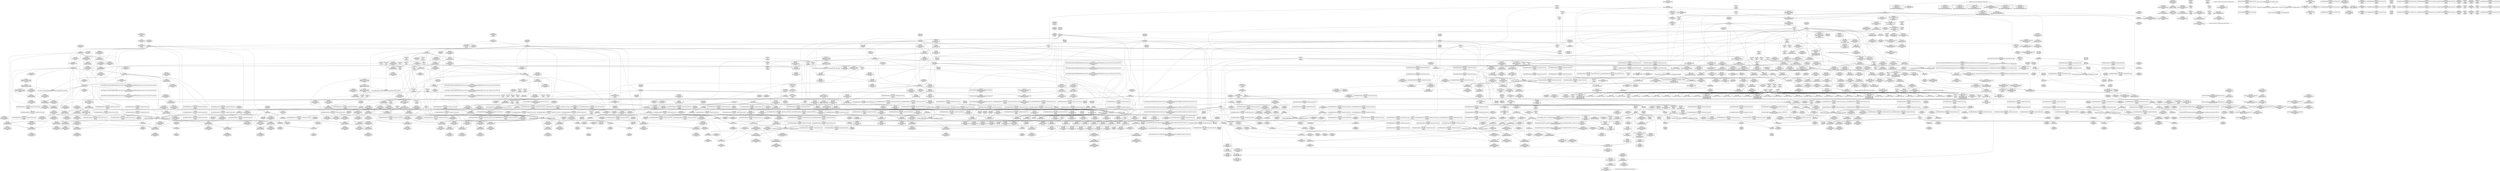 digraph {
	CE0x57e9db0 [shape=record,shape=Mrecord,label="{CE0x57e9db0|rcu_read_unlock:tmp5|include/linux/rcupdate.h,933}"]
	CE0x5783f60 [shape=record,shape=Mrecord,label="{CE0x5783f60|i64*_getelementptr_inbounds_(_13_x_i64_,_13_x_i64_*___llvm_gcov_ctr126,_i64_0,_i64_0)|*Constant*}"]
	CE0x57c58e0 [shape=record,shape=Mrecord,label="{CE0x57c58e0|task_sid:if.then}"]
	CE0x580fbd0 [shape=record,shape=Mrecord,label="{CE0x580fbd0|i64*_getelementptr_inbounds_(_4_x_i64_,_4_x_i64_*___llvm_gcov_ctr130,_i64_0,_i64_1)|*Constant*|*SummSource*}"]
	CE0x581ed80 [shape=record,shape=Mrecord,label="{CE0x581ed80|rcu_read_unlock:tmp9|include/linux/rcupdate.h,933|*SummSink*}"]
	CE0x57f3b30 [shape=record,shape=Mrecord,label="{CE0x57f3b30|_call_void___rcu_read_unlock()_#10,_!dbg_!27734|include/linux/rcupdate.h,937|*SummSource*}"]
	CE0x57c2500 [shape=record,shape=Mrecord,label="{CE0x57c2500|i32_4|*Constant*}"]
	CE0x57854b0 [shape=record,shape=Mrecord,label="{CE0x57854b0|GLOBAL:rcu_read_lock|*Constant*|*SummSink*}"]
	CE0x57cc1a0 [shape=record,shape=Mrecord,label="{CE0x57cc1a0|sock_has_perm:cmp|security/selinux/hooks.c,3969|*SummSource*}"]
	CE0x57e5470 [shape=record,shape=Mrecord,label="{CE0x57e5470|GLOBAL:task_sid.__warned|Global_var:task_sid.__warned}"]
	CE0x5820240 [shape=record,shape=Mrecord,label="{CE0x5820240|rcu_read_unlock:tmp1}"]
	CE0x5755090 [shape=record,shape=Mrecord,label="{CE0x5755090|rcu_read_lock:land.lhs.true}"]
	CE0x57e2e70 [shape=record,shape=Mrecord,label="{CE0x57e2e70|cred_sid:tmp1|*SummSink*}"]
	CE0x57bfe50 [shape=record,shape=Mrecord,label="{CE0x57bfe50|sock_has_perm:net1|security/selinux/hooks.c,3973}"]
	CE0x57d8340 [shape=record,shape=Mrecord,label="{CE0x57d8340|__rcu_read_lock:entry|*SummSource*}"]
	CE0x5873050 [shape=record,shape=Mrecord,label="{CE0x5873050|_ret_void,_!dbg_!27720|./arch/x86/include/asm/preempt.h,78|*SummSource*}"]
	CE0x578b040 [shape=record,shape=Mrecord,label="{CE0x578b040|0:_i8,_8:_%struct.lsm_network_audit*,_24:_%struct.selinux_audit_data*,_:_SCMRE_0,1_|*MultipleSource*|security/selinux/hooks.c, 3965|security/selinux/hooks.c,3972}"]
	CE0x57c18b0 [shape=record,shape=Mrecord,label="{CE0x57c18b0|sock_has_perm:sid5|security/selinux/hooks.c,3976|*SummSource*}"]
	CE0x57d9ca0 [shape=record,shape=Mrecord,label="{CE0x57d9ca0|cred_sid:tmp2|*SummSink*}"]
	CE0x57c7bb0 [shape=record,shape=Mrecord,label="{CE0x57c7bb0|8:_%struct.sock*,_:_SCME_45,46_}"]
	CE0x57d2f10 [shape=record,shape=Mrecord,label="{CE0x57d2f10|i64*_getelementptr_inbounds_(_11_x_i64_,_11_x_i64_*___llvm_gcov_ctr127,_i64_0,_i64_8)|*Constant*|*SummSink*}"]
	CE0x581b950 [shape=record,shape=Mrecord,label="{CE0x581b950|i64*_getelementptr_inbounds_(_11_x_i64_,_11_x_i64_*___llvm_gcov_ctr132,_i64_0,_i64_8)|*Constant*|*SummSink*}"]
	CE0x57b31b0 [shape=record,shape=Mrecord,label="{CE0x57b31b0|task_sid:tmp23|security/selinux/hooks.c,208}"]
	CE0x5821b40 [shape=record,shape=Mrecord,label="{CE0x5821b40|rcu_read_unlock:do.body|*SummSink*}"]
	CE0x57da0e0 [shape=record,shape=Mrecord,label="{CE0x57da0e0|task_sid:tobool4|security/selinux/hooks.c,208}"]
	CE0x574eba0 [shape=record,shape=Mrecord,label="{CE0x574eba0|sock_has_perm:cmp|security/selinux/hooks.c,3969}"]
	CE0x57ba000 [shape=record,shape=Mrecord,label="{CE0x57ba000|cred_sid:entry}"]
	CE0x5821670 [shape=record,shape=Mrecord,label="{CE0x5821670|_call_void_asm_sideeffect_,_memory_,_dirflag_,_fpsr_,_flags_()_#3,_!dbg_!27714,_!srcloc_!27715|include/linux/rcupdate.h,239}"]
	CE0x580f570 [shape=record,shape=Mrecord,label="{CE0x580f570|rcu_read_lock:tmp9|include/linux/rcupdate.h,882|*SummSink*}"]
	CE0x57e6de0 [shape=record,shape=Mrecord,label="{CE0x57e6de0|task_sid:tmp9|security/selinux/hooks.c,208}"]
	CE0x57dc880 [shape=record,shape=Mrecord,label="{CE0x57dc880|task_sid:tmp10|security/selinux/hooks.c,208|*SummSource*}"]
	CE0x5823c10 [shape=record,shape=Mrecord,label="{CE0x5823c10|rcu_lock_release:tmp3}"]
	CE0x5857f70 [shape=record,shape=Mrecord,label="{CE0x5857f70|rcu_lock_release:indirectgoto|*SummSink*}"]
	CE0x57b2680 [shape=record,shape=Mrecord,label="{CE0x57b2680|task_sid:tmp20|security/selinux/hooks.c,208}"]
	CE0x57cc810 [shape=record,shape=Mrecord,label="{CE0x57cc810|sock_has_perm:tmp7|security/selinux/hooks.c,3969|*SummSink*}"]
	CE0x57bcb70 [shape=record,shape=Mrecord,label="{CE0x57bcb70|rcu_read_lock:tmp11|include/linux/rcupdate.h,882}"]
	CE0x57bdb10 [shape=record,shape=Mrecord,label="{CE0x57bdb10|sock_has_perm:tmp11|security/selinux/hooks.c,3970|*SummSource*}"]
	CE0x57c88c0 [shape=record,shape=Mrecord,label="{CE0x57c88c0|i32_8|*Constant*}"]
	CE0x5804910 [shape=record,shape=Mrecord,label="{CE0x5804910|0:_i32,_4:_i32,_8:_i32,_12:_i32,_:_CMRE_4,8_|*MultipleSource*|security/selinux/hooks.c,196|*LoadInst*|security/selinux/hooks.c,196|security/selinux/hooks.c,197}"]
	CE0x57fce10 [shape=record,shape=Mrecord,label="{CE0x57fce10|__preempt_count_add:tmp5|./arch/x86/include/asm/preempt.h,72|*SummSource*}"]
	CE0x5788d60 [shape=record,shape=Mrecord,label="{CE0x5788d60|task_sid:call|security/selinux/hooks.c,208|*SummSink*}"]
	CE0x58655a0 [shape=record,shape=Mrecord,label="{CE0x58655a0|__preempt_count_sub:tmp4|./arch/x86/include/asm/preempt.h,77|*SummSink*}"]
	"CONST[source:0(mediator),value:2(dynamic)][purpose:{object}][SnkIdx:2]"
	CE0x575f4a0 [shape=record,shape=Mrecord,label="{CE0x575f4a0|i32_59|*Constant*|*SummSink*}"]
	CE0x5802e90 [shape=record,shape=Mrecord,label="{CE0x5802e90|_call_void_asm_sideeffect_,_memory_,_dirflag_,_fpsr_,_flags_()_#3,_!dbg_!27711,_!srcloc_!27714|include/linux/rcupdate.h,244|*SummSink*}"]
	CE0x5826f70 [shape=record,shape=Mrecord,label="{CE0x5826f70|_call_void_mcount()_#3}"]
	CE0x57dd820 [shape=record,shape=Mrecord,label="{CE0x57dd820|task_sid:tmp5|security/selinux/hooks.c,208|*SummSource*}"]
	CE0x575d670 [shape=record,shape=Mrecord,label="{CE0x575d670|32:_%struct.sock*,_:_CRE_24,32_|*MultipleSource*|security/selinux/hooks.c,4226|Function::selinux_socket_getsockname&Arg::sock::}"]
	CE0x574f840 [shape=record,shape=Mrecord,label="{CE0x574f840|sock_has_perm:bb}"]
	CE0x57cb7e0 [shape=record,shape=Mrecord,label="{CE0x57cb7e0|sock_has_perm:tmp6|security/selinux/hooks.c,3969}"]
	CE0x57b1630 [shape=record,shape=Mrecord,label="{CE0x57b1630|_call_void_lockdep_rcu_suspicious(i8*_getelementptr_inbounds_(_25_x_i8_,_25_x_i8_*_.str3,_i32_0,_i32_0),_i32_208,_i8*_getelementptr_inbounds_(_41_x_i8_,_41_x_i8_*_.str44,_i32_0,_i32_0))_#10,_!dbg_!27732|security/selinux/hooks.c,208|*SummSink*}"]
	CE0x5802e20 [shape=record,shape=Mrecord,label="{CE0x5802e20|_call_void_asm_sideeffect_,_memory_,_dirflag_,_fpsr_,_flags_()_#3,_!dbg_!27711,_!srcloc_!27714|include/linux/rcupdate.h,244|*SummSource*}"]
	CE0x57e2e00 [shape=record,shape=Mrecord,label="{CE0x57e2e00|cred_sid:tmp1|*SummSource*}"]
	CE0x580eaa0 [shape=record,shape=Mrecord,label="{CE0x580eaa0|i64*_getelementptr_inbounds_(_11_x_i64_,_11_x_i64_*___llvm_gcov_ctr132,_i64_0,_i64_1)|*Constant*|*SummSink*}"]
	CE0x57b35e0 [shape=record,shape=Mrecord,label="{CE0x57b35e0|i64*_getelementptr_inbounds_(_13_x_i64_,_13_x_i64_*___llvm_gcov_ctr126,_i64_0,_i64_10)|*Constant*|*SummSink*}"]
	CE0x582d9f0 [shape=record,shape=Mrecord,label="{CE0x582d9f0|rcu_read_unlock:tmp18|include/linux/rcupdate.h,933|*SummSource*}"]
	CE0x6969a20 [shape=record,shape=Mrecord,label="{CE0x6969a20|selinux_socket_getsockname:call1|security/selinux/hooks.c,4226}"]
	CE0x5831440 [shape=record,shape=Mrecord,label="{CE0x5831440|_call_void_rcu_lock_release(%struct.lockdep_map*_rcu_lock_map)_#10,_!dbg_!27733|include/linux/rcupdate.h,935|*SummSource*}"]
	CE0x57e7c80 [shape=record,shape=Mrecord,label="{CE0x57e7c80|task_sid:land.lhs.true|*SummSource*}"]
	CE0x57c8070 [shape=record,shape=Mrecord,label="{CE0x57c8070|8:_%struct.sock*,_:_SCME_49,50_}"]
	CE0x5749f40 [shape=record,shape=Mrecord,label="{CE0x5749f40|get_current:tmp2|*SummSource*}"]
	CE0x57ef810 [shape=record,shape=Mrecord,label="{CE0x57ef810|i64_1|*Constant*}"]
	CE0x5756ee0 [shape=record,shape=Mrecord,label="{CE0x5756ee0|_call_void_mcount()_#3|*SummSink*}"]
	CE0x573fb60 [shape=record,shape=Mrecord,label="{CE0x573fb60|rcu_read_lock:bb}"]
	CE0x5805d80 [shape=record,shape=Mrecord,label="{CE0x5805d80|rcu_lock_acquire:map|Function::rcu_lock_acquire&Arg::map::|*SummSource*}"]
	CE0x582ec40 [shape=record,shape=Mrecord,label="{CE0x582ec40|i32_934|*Constant*|*SummSink*}"]
	CE0x5869090 [shape=record,shape=Mrecord,label="{CE0x5869090|rcu_lock_acquire:tmp6}"]
	CE0x575d7b0 [shape=record,shape=Mrecord,label="{CE0x575d7b0|_call_void_mcount()_#3|*SummSource*}"]
	CE0x57f4ea0 [shape=record,shape=Mrecord,label="{CE0x57f4ea0|__rcu_read_lock:bb}"]
	CE0x580e3f0 [shape=record,shape=Mrecord,label="{CE0x580e3f0|rcu_read_lock:tobool1|include/linux/rcupdate.h,882|*SummSink*}"]
	CE0x57c3a70 [shape=record,shape=Mrecord,label="{CE0x57c3a70|rcu_read_lock:tmp12|include/linux/rcupdate.h,882|*SummSink*}"]
	CE0x57d2620 [shape=record,shape=Mrecord,label="{CE0x57d2620|rcu_read_lock:tmp16|include/linux/rcupdate.h,882|*SummSource*}"]
	CE0x57c6110 [shape=record,shape=Mrecord,label="{CE0x57c6110|8:_%struct.sock*,_:_SCME_20,22_|*MultipleSource*|security/selinux/hooks.c, 3966|security/selinux/hooks.c,3966|security/selinux/hooks.c,3966}"]
	CE0x5809b40 [shape=record,shape=Mrecord,label="{CE0x5809b40|_call_void_mcount()_#3|*SummSource*}"]
	CE0x581ab90 [shape=record,shape=Mrecord,label="{CE0x581ab90|i64*_getelementptr_inbounds_(_2_x_i64_,_2_x_i64_*___llvm_gcov_ctr131,_i64_0,_i64_0)|*Constant*}"]
	CE0x57f7b60 [shape=record,shape=Mrecord,label="{CE0x57f7b60|i64*_getelementptr_inbounds_(_4_x_i64_,_4_x_i64_*___llvm_gcov_ctr133,_i64_0,_i64_3)|*Constant*|*SummSink*}"]
	CE0x57cbcf0 [shape=record,shape=Mrecord,label="{CE0x57cbcf0|sock_has_perm:tmp7|security/selinux/hooks.c,3969|*SummSource*}"]
	CE0x58073b0 [shape=record,shape=Mrecord,label="{CE0x58073b0|rcu_lock_acquire:entry|*SummSource*}"]
	CE0x5809270 [shape=record,shape=Mrecord,label="{CE0x5809270|rcu_read_unlock:tmp11|include/linux/rcupdate.h,933|*SummSink*}"]
	CE0x57d8010 [shape=record,shape=Mrecord,label="{CE0x57d8010|i32_77|*Constant*|*SummSink*}"]
	CE0x57b94d0 [shape=record,shape=Mrecord,label="{CE0x57b94d0|task_sid:tmp27|security/selinux/hooks.c,208|*SummSink*}"]
	CE0x57ca8f0 [shape=record,shape=Mrecord,label="{CE0x57ca8f0|i64_56|*Constant*|*SummSink*}"]
	CE0x5832040 [shape=record,shape=Mrecord,label="{CE0x5832040|GLOBAL:rcu_lock_release|*Constant*|*SummSource*}"]
	CE0x57b7840 [shape=record,shape=Mrecord,label="{CE0x57b7840|task_sid:tmp25|security/selinux/hooks.c,208}"]
	CE0x5807210 [shape=record,shape=Mrecord,label="{CE0x5807210|GLOBAL:rcu_lock_acquire|*Constant*|*SummSource*}"]
	CE0x5755130 [shape=record,shape=Mrecord,label="{CE0x5755130|rcu_read_lock:land.lhs.true|*SummSink*}"]
	CE0x575b450 [shape=record,shape=Mrecord,label="{CE0x575b450|rcu_lock_acquire:__here}"]
	CE0x57e4c70 [shape=record,shape=Mrecord,label="{CE0x57e4c70|COLLAPSED:_GCMRE___llvm_gcov_ctr126_internal_global_13_x_i64_zeroinitializer:_elem_0:default:}"]
	CE0x57f95d0 [shape=record,shape=Mrecord,label="{CE0x57f95d0|__rcu_read_unlock:tmp1|*SummSink*}"]
	CE0x5822450 [shape=record,shape=Mrecord,label="{CE0x5822450|rcu_read_unlock:tmp6|include/linux/rcupdate.h,933|*SummSource*}"]
	CE0x57f47f0 [shape=record,shape=Mrecord,label="{CE0x57f47f0|_ret_void,_!dbg_!27717|include/linux/rcupdate.h,245}"]
	CE0x57ba260 [shape=record,shape=Mrecord,label="{CE0x57ba260|cred_sid:entry|*SummSink*}"]
	CE0x5806cf0 [shape=record,shape=Mrecord,label="{CE0x5806cf0|rcu_read_lock:do.end|*SummSink*}"]
	CE0x57b3140 [shape=record,shape=Mrecord,label="{CE0x57b3140|i64*_getelementptr_inbounds_(_13_x_i64_,_13_x_i64_*___llvm_gcov_ctr126,_i64_0,_i64_10)|*Constant*}"]
	CE0x573c770 [shape=record,shape=Mrecord,label="{CE0x573c770|i64*_getelementptr_inbounds_(_2_x_i64_,_2_x_i64_*___llvm_gcov_ctr363,_i64_0,_i64_1)|*Constant*|*SummSink*}"]
	CE0x579b150 [shape=record,shape=Mrecord,label="{CE0x579b150|rcu_read_unlock:tmp16|include/linux/rcupdate.h,933|*SummSource*}"]
	CE0x5743300 [shape=record,shape=Mrecord,label="{CE0x5743300|GLOBAL:__rcu_read_lock|*Constant*|*SummSource*}"]
	CE0x57f9130 [shape=record,shape=Mrecord,label="{CE0x57f9130|__rcu_read_unlock:bb|*SummSink*}"]
	CE0x57e1d50 [shape=record,shape=Mrecord,label="{CE0x57e1d50|rcu_read_unlock:tmp3|*SummSource*}"]
	CE0x57592d0 [shape=record,shape=Mrecord,label="{CE0x57592d0|sock_has_perm:tmp|*SummSink*}"]
	CE0x578a9c0 [shape=record,shape=Mrecord,label="{CE0x578a9c0|sock_has_perm:tmp14|security/selinux/hooks.c,3972|*SummSink*}"]
	CE0x57c0e70 [shape=record,shape=Mrecord,label="{CE0x57c0e70|sock_has_perm:tmp15|security/selinux/hooks.c,3974|*SummSink*}"]
	CE0x57c68e0 [shape=record,shape=Mrecord,label="{CE0x57c68e0|8:_%struct.sock*,_:_SCME_29,30_}"]
	CE0x4e82100 [shape=record,shape=Mrecord,label="{CE0x4e82100|GLOBAL:sock_has_perm|*Constant*}"]
	CE0x5775cc0 [shape=record,shape=Mrecord,label="{CE0x5775cc0|_ret_i32_%call1,_!dbg_!27715|security/selinux/hooks.c,4226|*SummSource*}"]
	CE0x57cfa40 [shape=record,shape=Mrecord,label="{CE0x57cfa40|GLOBAL:task_sid|*Constant*}"]
	CE0x57bfec0 [shape=record,shape=Mrecord,label="{CE0x57bfec0|sock_has_perm:net1|security/selinux/hooks.c,3973|*SummSource*}"]
	CE0x579b8c0 [shape=record,shape=Mrecord,label="{CE0x579b8c0|rcu_read_lock:tmp14|include/linux/rcupdate.h,882}"]
	CE0x5755a20 [shape=record,shape=Mrecord,label="{CE0x5755a20|_call_void_mcount()_#3|*SummSource*}"]
	CE0x57c5c40 [shape=record,shape=Mrecord,label="{CE0x57c5c40|task_sid:do.end|*SummSource*}"]
	CE0x57c6430 [shape=record,shape=Mrecord,label="{CE0x57c6430|8:_%struct.sock*,_:_SCME_25,26_}"]
	CE0x57e2c80 [shape=record,shape=Mrecord,label="{CE0x57e2c80|task_sid:tmp6|security/selinux/hooks.c,208}"]
	CE0x5805f00 [shape=record,shape=Mrecord,label="{CE0x5805f00|rcu_lock_acquire:map|Function::rcu_lock_acquire&Arg::map::|*SummSink*}"]
	CE0x5826810 [shape=record,shape=Mrecord,label="{CE0x5826810|_call_void_asm_addl_$1,_%gs:$0_,_*m,ri,*m,_dirflag_,_fpsr_,_flags_(i32*___preempt_count,_i32_%val,_i32*___preempt_count)_#3,_!dbg_!27714,_!srcloc_!27717|./arch/x86/include/asm/preempt.h,72}"]
	CE0x57dd920 [shape=record,shape=Mrecord,label="{CE0x57dd920|task_sid:tmp5|security/selinux/hooks.c,208|*SummSink*}"]
	CE0x5757050 [shape=record,shape=Mrecord,label="{CE0x5757050|GLOBAL:sock_has_perm|*Constant*|*SummSource*}"]
	CE0x57f8600 [shape=record,shape=Mrecord,label="{CE0x57f8600|__rcu_read_lock:do.body|*SummSink*}"]
	CE0x588aa70 [shape=record,shape=Mrecord,label="{CE0x588aa70|i64*_getelementptr_inbounds_(_4_x_i64_,_4_x_i64_*___llvm_gcov_ctr135,_i64_0,_i64_1)|*Constant*|*SummSink*}"]
	CE0x57bd200 [shape=record,shape=Mrecord,label="{CE0x57bd200|_call_void_rcu_read_unlock()_#10,_!dbg_!27748|security/selinux/hooks.c,209|*SummSource*}"]
	CE0x573eca0 [shape=record,shape=Mrecord,label="{CE0x573eca0|sock_has_perm:tmp10|security/selinux/hooks.c,3969|*SummSource*}"]
	CE0x5859db0 [shape=record,shape=Mrecord,label="{CE0x5859db0|__rcu_read_unlock:tmp7|include/linux/rcupdate.h,245}"]
	CE0x5818780 [shape=record,shape=Mrecord,label="{CE0x5818780|rcu_read_lock:tmp20|include/linux/rcupdate.h,882}"]
	CE0x57fcb30 [shape=record,shape=Mrecord,label="{CE0x57fcb30|rcu_lock_release:bb|*SummSink*}"]
	CE0x5861fe0 [shape=record,shape=Mrecord,label="{CE0x5861fe0|__preempt_count_sub:tmp3}"]
	CE0x57cec70 [shape=record,shape=Mrecord,label="{CE0x57cec70|sock_has_perm:tmp3|security/selinux/hooks.c,3964|*SummSource*}"]
	CE0x5760310 [shape=record,shape=Mrecord,label="{CE0x5760310|%struct.task_struct*_(%struct.task_struct**)*_asm_movq_%gs:$_1:P_,$0_,_r,im,_dirflag_,_fpsr_,_flags_}"]
	CE0x57f5de0 [shape=record,shape=Mrecord,label="{CE0x57f5de0|i64*_getelementptr_inbounds_(_4_x_i64_,_4_x_i64_*___llvm_gcov_ctr130,_i64_0,_i64_0)|*Constant*|*SummSource*}"]
	CE0x5776fb0 [shape=record,shape=Mrecord,label="{CE0x5776fb0|_ret_i32_%retval.0,_!dbg_!27740|security/selinux/hooks.c,3977|*SummSink*}"]
	CE0x582f950 [shape=record,shape=Mrecord,label="{CE0x582f950|rcu_read_unlock:tmp20|include/linux/rcupdate.h,933|*SummSink*}"]
	CE0x5857ee0 [shape=record,shape=Mrecord,label="{CE0x5857ee0|rcu_lock_release:indirectgoto|*SummSource*}"]
	CE0x5828cb0 [shape=record,shape=Mrecord,label="{CE0x5828cb0|rcu_read_unlock:tmp15|include/linux/rcupdate.h,933|*SummSource*}"]
	CE0x57da670 [shape=record,shape=Mrecord,label="{CE0x57da670|task_sid:tobool4|security/selinux/hooks.c,208|*SummSource*}"]
	CE0x5778130 [shape=record,shape=Mrecord,label="{CE0x5778130|sock_has_perm:perms|Function::sock_has_perm&Arg::perms::}"]
	CE0x57c8f90 [shape=record,shape=Mrecord,label="{CE0x57c8f90|task_sid:entry|*SummSink*}"]
	CE0x58687c0 [shape=record,shape=Mrecord,label="{CE0x58687c0|i64_ptrtoint_(i8*_blockaddress(_rcu_lock_acquire,_%__here)_to_i64)|*Constant*|*SummSource*}"]
	CE0x57d9480 [shape=record,shape=Mrecord,label="{CE0x57d9480|_call_void_mcount()_#3|*SummSource*}"]
	CE0x574b620 [shape=record,shape=Mrecord,label="{CE0x574b620|selinux_socket_getsockname:sock|Function::selinux_socket_getsockname&Arg::sock::|*SummSource*}"]
	CE0x57d9f90 [shape=record,shape=Mrecord,label="{CE0x57d9f90|task_sid:do.body5}"]
	CE0x57d0330 [shape=record,shape=Mrecord,label="{CE0x57d0330|_call_void_mcount()_#3|*SummSource*}"]
	CE0x585b270 [shape=record,shape=Mrecord,label="{CE0x585b270|_call_void_mcount()_#3|*SummSource*}"]
	CE0x57d7980 [shape=record,shape=Mrecord,label="{CE0x57d7980|rcu_read_unlock:bb|*SummSource*}"]
	CE0x58034b0 [shape=record,shape=Mrecord,label="{CE0x58034b0|rcu_lock_acquire:tmp4|include/linux/rcupdate.h,418|*SummSink*}"]
	CE0x57ca880 [shape=record,shape=Mrecord,label="{CE0x57ca880|i64_56|*Constant*|*SummSource*}"]
	CE0x57f48b0 [shape=record,shape=Mrecord,label="{CE0x57f48b0|_ret_void,_!dbg_!27717|include/linux/rcupdate.h,245|*SummSource*}"]
	CE0x57fda40 [shape=record,shape=Mrecord,label="{CE0x57fda40|_call_void_lock_acquire(%struct.lockdep_map*_%map,_i32_0,_i32_0,_i32_2,_i32_0,_%struct.lockdep_map*_null,_i64_ptrtoint_(i8*_blockaddress(_rcu_lock_acquire,_%__here)_to_i64))_#10,_!dbg_!27716|include/linux/rcupdate.h,418|*SummSink*}"]
	CE0x57c6290 [shape=record,shape=Mrecord,label="{CE0x57c6290|8:_%struct.sock*,_:_SCME_24,25_}"]
	CE0x58202b0 [shape=record,shape=Mrecord,label="{CE0x58202b0|rcu_read_unlock:tmp1|*SummSource*}"]
	CE0x578f2b0 [shape=record,shape=Mrecord,label="{CE0x578f2b0|sock_has_perm:tmp18|security/selinux/hooks.c,3977|*SummSink*}"]
	CE0x585f5e0 [shape=record,shape=Mrecord,label="{CE0x585f5e0|__preempt_count_add:bb|*SummSource*}"]
	CE0x578eae0 [shape=record,shape=Mrecord,label="{CE0x578eae0|sock_has_perm:retval.0|*SummSink*}"]
	CE0x57e67f0 [shape=record,shape=Mrecord,label="{CE0x57e67f0|rcu_read_lock:tmp3|*SummSink*}"]
	CE0x5818530 [shape=record,shape=Mrecord,label="{CE0x5818530|rcu_read_lock:tmp19|include/linux/rcupdate.h,882}"]
	CE0x581e360 [shape=record,shape=Mrecord,label="{CE0x581e360|__rcu_read_lock:tmp4|include/linux/rcupdate.h,239|*SummSink*}"]
	CE0x5783d50 [shape=record,shape=Mrecord,label="{CE0x5783d50|task_sid:bb|*SummSource*}"]
	CE0x5830ba0 [shape=record,shape=Mrecord,label="{CE0x5830ba0|rcu_read_unlock:tmp22|include/linux/rcupdate.h,935|*SummSource*}"]
	CE0x5801df0 [shape=record,shape=Mrecord,label="{CE0x5801df0|i64*_getelementptr_inbounds_(_4_x_i64_,_4_x_i64_*___llvm_gcov_ctr133,_i64_0,_i64_1)|*Constant*}"]
	CE0x5828000 [shape=record,shape=Mrecord,label="{CE0x5828000|COLLAPSED:_GCMRE___llvm_gcov_ctr134_internal_global_4_x_i64_zeroinitializer:_elem_0:default:}"]
	CE0x5818c00 [shape=record,shape=Mrecord,label="{CE0x5818c00|rcu_read_lock:tmp21|include/linux/rcupdate.h,884}"]
	CE0x57bcdf0 [shape=record,shape=Mrecord,label="{CE0x57bcdf0|rcu_read_lock:if.end|*SummSource*}"]
	CE0x57b72b0 [shape=record,shape=Mrecord,label="{CE0x57b72b0|task_sid:tmp23|security/selinux/hooks.c,208|*SummSink*}"]
	CE0x57ccc80 [shape=record,shape=Mrecord,label="{CE0x57ccc80|GLOBAL:__llvm_gcov_ctr327|Global_var:__llvm_gcov_ctr327|*SummSource*}"]
	CE0x586c460 [shape=record,shape=Mrecord,label="{CE0x586c460|void_(i32*,_i32,_i32*)*_asm_addl_$1,_%gs:$0_,_*m,ri,*m,_dirflag_,_fpsr_,_flags_}"]
	CE0x5784770 [shape=record,shape=Mrecord,label="{CE0x5784770|i64_3|*Constant*}"]
	CE0x573ba90 [shape=record,shape=Mrecord,label="{CE0x573ba90|i32_0|*Constant*|*SummSink*}"]
	CE0x5789aa0 [shape=record,shape=Mrecord,label="{CE0x5789aa0|avc_has_perm:tclass|Function::avc_has_perm&Arg::tclass::|*SummSink*}"]
	CE0x574f980 [shape=record,shape=Mrecord,label="{CE0x574f980|i64*_getelementptr_inbounds_(_2_x_i64_,_2_x_i64_*___llvm_gcov_ctr98,_i64_0,_i64_0)|*Constant*|*SummSource*}"]
	CE0x574dac0 [shape=record,shape=Mrecord,label="{CE0x574dac0|i32_1|*Constant*}"]
	CE0x57f49c0 [shape=record,shape=Mrecord,label="{CE0x57f49c0|_ret_void,_!dbg_!27717|include/linux/rcupdate.h,245|*SummSink*}"]
	CE0x57b3ee0 [shape=record,shape=Mrecord,label="{CE0x57b3ee0|GLOBAL:lockdep_rcu_suspicious|*Constant*}"]
	CE0x582b4b0 [shape=record,shape=Mrecord,label="{CE0x582b4b0|rcu_read_unlock:tmp12|include/linux/rcupdate.h,933|*SummSource*}"]
	CE0x576b180 [shape=record,shape=Mrecord,label="{CE0x576b180|GLOBAL:rcu_read_lock.__warned|Global_var:rcu_read_lock.__warned}"]
	CE0x5889c30 [shape=record,shape=Mrecord,label="{CE0x5889c30|i64*_getelementptr_inbounds_(_4_x_i64_,_4_x_i64_*___llvm_gcov_ctr134,_i64_0,_i64_0)|*Constant*|*SummSource*}"]
	CE0x586b1c0 [shape=record,shape=Mrecord,label="{CE0x586b1c0|i64*_getelementptr_inbounds_(_4_x_i64_,_4_x_i64_*___llvm_gcov_ctr133,_i64_0,_i64_2)|*Constant*|*SummSink*}"]
	CE0x57c8530 [shape=record,shape=Mrecord,label="{CE0x57c8530|8:_%struct.sock*,_:_SCME_53,54_}"]
	CE0x57b19d0 [shape=record,shape=Mrecord,label="{CE0x57b19d0|i8*_getelementptr_inbounds_(_41_x_i8_,_41_x_i8_*_.str44,_i32_0,_i32_0)|*Constant*|*SummSource*}"]
	CE0x57552e0 [shape=record,shape=Mrecord,label="{CE0x57552e0|rcu_read_lock:land.lhs.true2|*SummSource*}"]
	CE0x57ed890 [shape=record,shape=Mrecord,label="{CE0x57ed890|__preempt_count_sub:tmp}"]
	CE0x5859e90 [shape=record,shape=Mrecord,label="{CE0x5859e90|GLOBAL:__preempt_count|Global_var:__preempt_count}"]
	CE0x57b2960 [shape=record,shape=Mrecord,label="{CE0x57b2960|task_sid:tmp20|security/selinux/hooks.c,208|*SummSink*}"]
	CE0x57c7360 [shape=record,shape=Mrecord,label="{CE0x57c7360|8:_%struct.sock*,_:_SCME_38,39_}"]
	CE0x57e7230 [shape=record,shape=Mrecord,label="{CE0x57e7230|cred_sid:tmp}"]
	CE0x57409e0 [shape=record,shape=Mrecord,label="{CE0x57409e0|i64*_getelementptr_inbounds_(_6_x_i64_,_6_x_i64_*___llvm_gcov_ctr327,_i64_0,_i64_0)|*Constant*}"]
	CE0x57bb710 [shape=record,shape=Mrecord,label="{CE0x57bb710|_ret_void,_!dbg_!27735|include/linux/rcupdate.h,938|*SummSink*}"]
	CE0x5868370 [shape=record,shape=Mrecord,label="{CE0x5868370|%struct.lockdep_map*_null|*Constant*|*SummSource*}"]
	CE0x5809140 [shape=record,shape=Mrecord,label="{CE0x5809140|rcu_read_unlock:tmp11|include/linux/rcupdate.h,933|*SummSource*}"]
	CE0x581c5a0 [shape=record,shape=Mrecord,label="{CE0x581c5a0|rcu_read_unlock:tmp13|include/linux/rcupdate.h,933|*SummSource*}"]
	CE0x58693b0 [shape=record,shape=Mrecord,label="{CE0x58693b0|rcu_lock_acquire:tmp6|*SummSink*}"]
	CE0x582f170 [shape=record,shape=Mrecord,label="{CE0x582f170|i8*_getelementptr_inbounds_(_44_x_i8_,_44_x_i8_*_.str47,_i32_0,_i32_0)|*Constant*|*SummSource*}"]
	CE0x5744bc0 [shape=record,shape=Mrecord,label="{CE0x5744bc0|i64*_getelementptr_inbounds_(_2_x_i64_,_2_x_i64_*___llvm_gcov_ctr98,_i64_0,_i64_0)|*Constant*}"]
	CE0x573c4b0 [shape=record,shape=Mrecord,label="{CE0x573c4b0|selinux_socket_getsockname:bb}"]
	CE0x57b8e60 [shape=record,shape=Mrecord,label="{CE0x57b8e60|task_sid:tmp26|security/selinux/hooks.c,208|*SummSink*}"]
	CE0x586b3b0 [shape=record,shape=Mrecord,label="{CE0x586b3b0|rcu_lock_release:tmp4|include/linux/rcupdate.h,423|*SummSink*}"]
	CE0x576d200 [shape=record,shape=Mrecord,label="{CE0x576d200|sock_has_perm:if.then}"]
	CE0x57e0000 [shape=record,shape=Mrecord,label="{CE0x57e0000|task_sid:do.body}"]
	CE0x579ba60 [shape=record,shape=Mrecord,label="{CE0x579ba60|rcu_read_lock:tmp13|include/linux/rcupdate.h,882|*SummSink*}"]
	CE0x57bbc60 [shape=record,shape=Mrecord,label="{CE0x57bbc60|rcu_read_lock:if.then|*SummSource*}"]
	CE0x5745f80 [shape=record,shape=Mrecord,label="{CE0x5745f80|32:_%struct.sock*,_:_CRE_40,48_|*MultipleSource*|security/selinux/hooks.c,4226|Function::selinux_socket_getsockname&Arg::sock::}"]
	CE0x57b1f20 [shape=record,shape=Mrecord,label="{CE0x57b1f20|i64*_getelementptr_inbounds_(_13_x_i64_,_13_x_i64_*___llvm_gcov_ctr126,_i64_0,_i64_9)|*Constant*}"]
	CE0x57fdbe0 [shape=record,shape=Mrecord,label="{CE0x57fdbe0|i64*_getelementptr_inbounds_(_4_x_i64_,_4_x_i64_*___llvm_gcov_ctr128,_i64_0,_i64_1)|*Constant*|*SummSink*}"]
	CE0x57cfef0 [shape=record,shape=Mrecord,label="{CE0x57cfef0|__preempt_count_sub:do.body|*SummSource*}"]
	CE0x586f400 [shape=record,shape=Mrecord,label="{CE0x586f400|i64*_getelementptr_inbounds_(_4_x_i64_,_4_x_i64_*___llvm_gcov_ctr135,_i64_0,_i64_2)|*Constant*|*SummSink*}"]
	CE0x57d8140 [shape=record,shape=Mrecord,label="{CE0x57d8140|i32_77|*Constant*|*SummSource*}"]
	CE0x582a180 [shape=record,shape=Mrecord,label="{CE0x582a180|__rcu_read_lock:tmp5|include/linux/rcupdate.h,239|*SummSink*}"]
	CE0x5789e80 [shape=record,shape=Mrecord,label="{CE0x5789e80|avc_has_perm:requested|Function::avc_has_perm&Arg::requested::}"]
	CE0x5806e00 [shape=record,shape=Mrecord,label="{CE0x5806e00|rcu_read_lock:if.then|*SummSink*}"]
	CE0x58043b0 [shape=record,shape=Mrecord,label="{CE0x58043b0|rcu_read_lock:tobool|include/linux/rcupdate.h,882}"]
	CE0x5800a10 [shape=record,shape=Mrecord,label="{CE0x5800a10|__preempt_count_add:tmp7|./arch/x86/include/asm/preempt.h,73}"]
	CE0x5807740 [shape=record,shape=Mrecord,label="{CE0x5807740|__rcu_read_lock:tmp|*SummSink*}"]
	CE0x57551f0 [shape=record,shape=Mrecord,label="{CE0x57551f0|rcu_read_lock:land.lhs.true2}"]
	CE0x586c8b0 [shape=record,shape=Mrecord,label="{CE0x586c8b0|_call_void_mcount()_#3|*SummSource*}"]
	CE0x5821d20 [shape=record,shape=Mrecord,label="{CE0x5821d20|rcu_read_unlock:do.body}"]
	CE0x58141e0 [shape=record,shape=Mrecord,label="{CE0x58141e0|__preempt_count_sub:tmp7|./arch/x86/include/asm/preempt.h,78|*SummSource*}"]
	CE0x5869340 [shape=record,shape=Mrecord,label="{CE0x5869340|rcu_lock_acquire:tmp6|*SummSource*}"]
	CE0x57c7820 [shape=record,shape=Mrecord,label="{CE0x57c7820|8:_%struct.sock*,_:_SCME_42,43_}"]
	CE0x5806350 [shape=record,shape=Mrecord,label="{CE0x5806350|rcu_read_unlock:call|include/linux/rcupdate.h,933|*SummSink*}"]
	CE0x580c5a0 [shape=record,shape=Mrecord,label="{CE0x580c5a0|rcu_read_lock:tmp17|include/linux/rcupdate.h,882|*SummSink*}"]
	CE0x57858f0 [shape=record,shape=Mrecord,label="{CE0x57858f0|COLLAPSED:_GCMRE___llvm_gcov_ctr327_internal_global_6_x_i64_zeroinitializer:_elem_0:default:}"]
	CE0x57c6ea0 [shape=record,shape=Mrecord,label="{CE0x57c6ea0|8:_%struct.sock*,_:_SCME_34,35_}"]
	CE0x5744eb0 [shape=record,shape=Mrecord,label="{CE0x5744eb0|selinux_socket_getsockname:sk|security/selinux/hooks.c,4226|*SummSink*}"]
	CE0x5746c80 [shape=record,shape=Mrecord,label="{CE0x5746c80|selinux_socket_getsockname:tmp3}"]
	CE0x57cfe80 [shape=record,shape=Mrecord,label="{CE0x57cfe80|__preempt_count_sub:do.body}"]
	CE0x57b8df0 [shape=record,shape=Mrecord,label="{CE0x57b8df0|task_sid:tmp26|security/selinux/hooks.c,208|*SummSource*}"]
	CE0x5732f90 [shape=record,shape=Mrecord,label="{CE0x5732f90|i64_1|*Constant*|*SummSink*}"]
	CE0x57d9a50 [shape=record,shape=Mrecord,label="{CE0x57d9a50|_call_void_mcount()_#3}"]
	CE0x57c1d50 [shape=record,shape=Mrecord,label="{CE0x57c1d50|sock_has_perm:sclass|security/selinux/hooks.c,3976|*SummSource*}"]
	CE0x57f8590 [shape=record,shape=Mrecord,label="{CE0x57f8590|__rcu_read_lock:do.body|*SummSource*}"]
	CE0x57ebb80 [shape=record,shape=Mrecord,label="{CE0x57ebb80|__preempt_count_add:bb|*SummSink*}"]
	CE0x57d9950 [shape=record,shape=Mrecord,label="{CE0x57d9950|task_sid:tmp3|*SummSink*}"]
	CE0x581e080 [shape=record,shape=Mrecord,label="{CE0x581e080|i64*_getelementptr_inbounds_(_4_x_i64_,_4_x_i64_*___llvm_gcov_ctr128,_i64_0,_i64_2)|*Constant*|*SummSink*}"]
	CE0x57fc550 [shape=record,shape=Mrecord,label="{CE0x57fc550|i8*_undef|*Constant*|*SummSink*}"]
	CE0x5750570 [shape=record,shape=Mrecord,label="{CE0x5750570|_ret_void,_!dbg_!27735|include/linux/rcupdate.h,884|*SummSource*}"]
	CE0x57b1f90 [shape=record,shape=Mrecord,label="{CE0x57b1f90|i64*_getelementptr_inbounds_(_13_x_i64_,_13_x_i64_*___llvm_gcov_ctr126,_i64_0,_i64_9)|*Constant*|*SummSource*}"]
	CE0x57e8510 [shape=record,shape=Mrecord,label="{CE0x57e8510|task_sid:tmp10|security/selinux/hooks.c,208}"]
	CE0x57f3430 [shape=record,shape=Mrecord,label="{CE0x57f3430|rcu_read_unlock:if.end|*SummSink*}"]
	CE0x57c1a20 [shape=record,shape=Mrecord,label="{CE0x57c1a20|sock_has_perm:sid5|security/selinux/hooks.c,3976|*SummSink*}"]
	CE0x57d98e0 [shape=record,shape=Mrecord,label="{CE0x57d98e0|task_sid:tmp3|*SummSource*}"]
	CE0x57b1280 [shape=record,shape=Mrecord,label="{CE0x57b1280|sock_has_perm:tmp2|*LoadInst*|security/selinux/hooks.c,3964|*SummSink*}"]
	CE0x578ada0 [shape=record,shape=Mrecord,label="{CE0x578ada0|sock_has_perm:type|security/selinux/hooks.c,3972|*SummSource*}"]
	CE0x57f2060 [shape=record,shape=Mrecord,label="{CE0x57f2060|task_sid:tmp19|security/selinux/hooks.c,208}"]
	CE0x5823980 [shape=record,shape=Mrecord,label="{CE0x5823980|rcu_lock_release:tmp2|*SummSink*}"]
	CE0x57c47f0 [shape=record,shape=Mrecord,label="{CE0x57c47f0|avc_has_perm:auditdata|Function::avc_has_perm&Arg::auditdata::}"]
	CE0x5818020 [shape=record,shape=Mrecord,label="{CE0x5818020|i8*_getelementptr_inbounds_(_42_x_i8_,_42_x_i8_*_.str46,_i32_0,_i32_0)|*Constant*|*SummSource*}"]
	CE0x57bb600 [shape=record,shape=Mrecord,label="{CE0x57bb600|_ret_void,_!dbg_!27735|include/linux/rcupdate.h,938|*SummSource*}"]
	CE0x57c3740 [shape=record,shape=Mrecord,label="{CE0x57c3740|rcu_read_lock:tmp12|include/linux/rcupdate.h,882}"]
	CE0x57c89f0 [shape=record,shape=Mrecord,label="{CE0x57c89f0|i32_8|*Constant*|*SummSource*}"]
	CE0x580a240 [shape=record,shape=Mrecord,label="{CE0x580a240|GLOBAL:__preempt_count_add|*Constant*|*SummSource*}"]
	CE0x57c82d0 [shape=record,shape=Mrecord,label="{CE0x57c82d0|8:_%struct.sock*,_:_SCME_51,52_}"]
	CE0x57bb070 [shape=record,shape=Mrecord,label="{CE0x57bb070|rcu_read_unlock:entry|*SummSource*}"]
	CE0x58a54a0 [shape=record,shape=Mrecord,label="{CE0x58a54a0|i64*_getelementptr_inbounds_(_4_x_i64_,_4_x_i64_*___llvm_gcov_ctr135,_i64_0,_i64_1)|*Constant*|*SummSource*}"]
	CE0x57f3980 [shape=record,shape=Mrecord,label="{CE0x57f3980|_ret_void,_!dbg_!27717|include/linux/rcupdate.h,424|*SummSink*}"]
	CE0x57dd750 [shape=record,shape=Mrecord,label="{CE0x57dd750|task_sid:tmp5|security/selinux/hooks.c,208}"]
	CE0x5748420 [shape=record,shape=Mrecord,label="{CE0x5748420|get_current:tmp3|*SummSource*}"]
	CE0x57f2bb0 [shape=record,shape=Mrecord,label="{CE0x57f2bb0|i8*_getelementptr_inbounds_(_25_x_i8_,_25_x_i8_*_.str3,_i32_0,_i32_0)|*Constant*}"]
	CE0x57e2890 [shape=record,shape=Mrecord,label="{CE0x57e2890|i64*_getelementptr_inbounds_(_11_x_i64_,_11_x_i64_*___llvm_gcov_ctr127,_i64_0,_i64_1)|*Constant*}"]
	CE0x57de8e0 [shape=record,shape=Mrecord,label="{CE0x57de8e0|GLOBAL:__llvm_gcov_ctr126|Global_var:__llvm_gcov_ctr126}"]
	CE0x57b6290 [shape=record,shape=Mrecord,label="{CE0x57b6290|i64*_getelementptr_inbounds_(_13_x_i64_,_13_x_i64_*___llvm_gcov_ctr126,_i64_0,_i64_8)|*Constant*}"]
	CE0x57f9d40 [shape=record,shape=Mrecord,label="{CE0x57f9d40|__preempt_count_add:tmp2}"]
	CE0x57c03f0 [shape=record,shape=Mrecord,label="{CE0x57c03f0|sock_has_perm:u2|security/selinux/hooks.c,3974|*SummSource*}"]
	CE0x57f1550 [shape=record,shape=Mrecord,label="{CE0x57f1550|__preempt_count_sub:tmp3|*SummSource*}"]
	CE0x582d450 [shape=record,shape=Mrecord,label="{CE0x582d450|rcu_read_unlock:tmp17|include/linux/rcupdate.h,933}"]
	CE0x580ee70 [shape=record,shape=Mrecord,label="{CE0x580ee70|i32_1|*Constant*}"]
	CE0x574f670 [shape=record,shape=Mrecord,label="{CE0x574f670|sock_has_perm:if.end|*SummSink*}"]
	CE0x57dadb0 [shape=record,shape=Mrecord,label="{CE0x57dadb0|rcu_read_lock:tmp|*SummSource*}"]
	CE0x57e3270 [shape=record,shape=Mrecord,label="{CE0x57e3270|GLOBAL:task_sid.__warned|Global_var:task_sid.__warned|*SummSink*}"]
	CE0x5858060 [shape=record,shape=Mrecord,label="{CE0x5858060|rcu_lock_release:__here}"]
	CE0x573f380 [shape=record,shape=Mrecord,label="{CE0x573f380|i32_59|*Constant*}"]
	CE0x57baea0 [shape=record,shape=Mrecord,label="{CE0x57baea0|GLOBAL:rcu_read_unlock|*Constant*|*SummSource*}"]
	CE0x57897d0 [shape=record,shape=Mrecord,label="{CE0x57897d0|avc_has_perm:tclass|Function::avc_has_perm&Arg::tclass::}"]
	CE0x57e2d90 [shape=record,shape=Mrecord,label="{CE0x57e2d90|cred_sid:tmp1}"]
	CE0x574a250 [shape=record,shape=Mrecord,label="{CE0x574a250|i32_5|*Constant*}"]
	CE0x57e01a0 [shape=record,shape=Mrecord,label="{CE0x57e01a0|task_sid:do.body|*SummSink*}"]
	CE0x57b2b60 [shape=record,shape=Mrecord,label="{CE0x57b2b60|task_sid:tmp22|security/selinux/hooks.c,208}"]
	CE0x576cfe0 [shape=record,shape=Mrecord,label="{CE0x576cfe0|task_sid:do.end6|*SummSink*}"]
	CE0x5756520 [shape=record,shape=Mrecord,label="{CE0x5756520|sock_has_perm:ad|security/selinux/hooks.c, 3965|*SummSink*}"]
	CE0x57f8b90 [shape=record,shape=Mrecord,label="{CE0x57f8b90|rcu_lock_release:tmp7|*SummSource*}"]
	CE0x57dea70 [shape=record,shape=Mrecord,label="{CE0x57dea70|GLOBAL:__llvm_gcov_ctr127|Global_var:__llvm_gcov_ctr127|*SummSink*}"]
	CE0x575c7a0 [shape=record,shape=Mrecord,label="{CE0x575c7a0|get_current:tmp}"]
	CE0x5761da0 [shape=record,shape=Mrecord,label="{CE0x5761da0|sock_has_perm:cleanup}"]
	CE0x57cf4b0 [shape=record,shape=Mrecord,label="{CE0x57cf4b0|sock_has_perm:tmp5|security/selinux/hooks.c,3966|*SummSink*}"]
	CE0x582e980 [shape=record,shape=Mrecord,label="{CE0x582e980|i32_934|*Constant*|*SummSource*}"]
	CE0x5854920 [shape=record,shape=Mrecord,label="{CE0x5854920|rcu_lock_acquire:indirectgoto|*SummSink*}"]
	CE0x5803cb0 [shape=record,shape=Mrecord,label="{CE0x5803cb0|i64_2|*Constant*}"]
	CE0x582a610 [shape=record,shape=Mrecord,label="{CE0x582a610|i64*_getelementptr_inbounds_(_11_x_i64_,_11_x_i64_*___llvm_gcov_ctr132,_i64_0,_i64_0)|*Constant*}"]
	CE0x57c7ce0 [shape=record,shape=Mrecord,label="{CE0x57c7ce0|8:_%struct.sock*,_:_SCME_46,47_}"]
	CE0x578a010 [shape=record,shape=Mrecord,label="{CE0x578a010|_call_void_mcount()_#3|*SummSink*}"]
	CE0x57e6b50 [shape=record,shape=Mrecord,label="{CE0x57e6b50|task_sid:tmp8|security/selinux/hooks.c,208|*SummSource*}"]
	CE0x57ed900 [shape=record,shape=Mrecord,label="{CE0x57ed900|COLLAPSED:_GCMRE___llvm_gcov_ctr135_internal_global_4_x_i64_zeroinitializer:_elem_0:default:}"]
	CE0x57d9bc0 [shape=record,shape=Mrecord,label="{CE0x57d9bc0|cred_sid:tmp2}"]
	CE0x57f7da0 [shape=record,shape=Mrecord,label="{CE0x57f7da0|rcu_lock_release:tmp6|*SummSource*}"]
	CE0x5831570 [shape=record,shape=Mrecord,label="{CE0x5831570|_call_void_rcu_lock_release(%struct.lockdep_map*_rcu_lock_map)_#10,_!dbg_!27733|include/linux/rcupdate.h,935|*SummSink*}"]
	CE0x57608d0 [shape=record,shape=Mrecord,label="{CE0x57608d0|get_current:tmp4|./arch/x86/include/asm/current.h,14|*SummSink*}"]
	CE0x5750680 [shape=record,shape=Mrecord,label="{CE0x5750680|_ret_void,_!dbg_!27735|include/linux/rcupdate.h,884|*SummSink*}"]
	CE0x586edf0 [shape=record,shape=Mrecord,label="{CE0x586edf0|i64_1|*Constant*}"]
	CE0x57e7190 [shape=record,shape=Mrecord,label="{CE0x57e7190|i64*_getelementptr_inbounds_(_2_x_i64_,_2_x_i64_*___llvm_gcov_ctr131,_i64_0,_i64_0)|*Constant*|*SummSink*}"]
	CE0x57e3b10 [shape=record,shape=Mrecord,label="{CE0x57e3b10|rcu_read_unlock:call|include/linux/rcupdate.h,933}"]
	CE0x57cb0f0 [shape=record,shape=Mrecord,label="{CE0x57cb0f0|i32_2|*Constant*}"]
	CE0x57dee30 [shape=record,shape=Mrecord,label="{CE0x57dee30|i64*_getelementptr_inbounds_(_13_x_i64_,_13_x_i64_*___llvm_gcov_ctr126,_i64_0,_i64_1)|*Constant*}"]
	CE0x57e7f50 [shape=record,shape=Mrecord,label="{CE0x57e7f50|rcu_lock_acquire:entry}"]
	CE0x577a650 [shape=record,shape=Mrecord,label="{CE0x577a650|i32_16|*Constant*}"]
	CE0x57dec00 [shape=record,shape=Mrecord,label="{CE0x57dec00|rcu_read_lock:tmp5|include/linux/rcupdate.h,882}"]
	CE0x5819510 [shape=record,shape=Mrecord,label="{CE0x5819510|rcu_read_lock:tmp21|include/linux/rcupdate.h,884|*SummSink*}"]
	CE0x57f9870 [shape=record,shape=Mrecord,label="{CE0x57f9870|__preempt_count_add:tmp3|*SummSource*}"]
	CE0x57f22e0 [shape=record,shape=Mrecord,label="{CE0x57f22e0|task_sid:tmp18|security/selinux/hooks.c,208|*SummSink*}"]
	CE0x57e9430 [shape=record,shape=Mrecord,label="{CE0x57e9430|task_sid:tmp11|security/selinux/hooks.c,208|*SummSource*}"]
	CE0x5822860 [shape=record,shape=Mrecord,label="{CE0x5822860|_call_void_mcount()_#3|*SummSink*}"]
	CE0x5857160 [shape=record,shape=Mrecord,label="{CE0x5857160|i64_ptrtoint_(i8*_blockaddress(_rcu_lock_release,_%__here)_to_i64)|*Constant*}"]
	CE0x57dc750 [shape=record,shape=Mrecord,label="{CE0x57dc750|i64_5|*Constant*|*SummSink*}"]
	CE0x57e0410 [shape=record,shape=Mrecord,label="{CE0x57e0410|task_sid:if.then|*SummSource*}"]
	CE0x57e9d40 [shape=record,shape=Mrecord,label="{CE0x57e9d40|rcu_read_unlock:tmp4|include/linux/rcupdate.h,933|*SummSink*}"]
	CE0x57c0b50 [shape=record,shape=Mrecord,label="{CE0x57c0b50|sock_has_perm:tmp15|security/selinux/hooks.c,3974}"]
	CE0x57b5dd0 [shape=record,shape=Mrecord,label="{CE0x57b5dd0|task_sid:tmp17|security/selinux/hooks.c,208}"]
	CE0x57f0070 [shape=record,shape=Mrecord,label="{CE0x57f0070|__preempt_count_add:do.end|*SummSink*}"]
	CE0x57c96b0 [shape=record,shape=Mrecord,label="{CE0x57c96b0|_ret_i32_%call7,_!dbg_!27749|security/selinux/hooks.c,210|*SummSink*}"]
	CE0x57efb80 [shape=record,shape=Mrecord,label="{CE0x57efb80|__rcu_read_unlock:tmp7|include/linux/rcupdate.h,245|*SummSource*}"]
	CE0x57d83b0 [shape=record,shape=Mrecord,label="{CE0x57d83b0|__rcu_read_lock:entry|*SummSink*}"]
	CE0x5746b40 [shape=record,shape=Mrecord,label="{CE0x5746b40|32:_%struct.sock*,_:_CRE_4,6_|*MultipleSource*|security/selinux/hooks.c,4226|Function::selinux_socket_getsockname&Arg::sock::}"]
	CE0x57d9550 [shape=record,shape=Mrecord,label="{CE0x57d9550|_call_void_mcount()_#3|*SummSink*}"]
	CE0x57e2650 [shape=record,shape=Mrecord,label="{CE0x57e2650|rcu_read_lock:tmp1|*SummSource*}"]
	CE0x578f240 [shape=record,shape=Mrecord,label="{CE0x578f240|sock_has_perm:tmp18|security/selinux/hooks.c,3977|*SummSource*}"]
	CE0x581b700 [shape=record,shape=Mrecord,label="{CE0x581b700|i64*_getelementptr_inbounds_(_11_x_i64_,_11_x_i64_*___llvm_gcov_ctr132,_i64_0,_i64_8)|*Constant*|*SummSource*}"]
	CE0x5819d90 [shape=record,shape=Mrecord,label="{CE0x5819d90|rcu_read_lock:tmp22|include/linux/rcupdate.h,884|*SummSink*}"]
	CE0x586fd10 [shape=record,shape=Mrecord,label="{CE0x586fd10|__preempt_count_sub:val|Function::__preempt_count_sub&Arg::val::|*SummSink*}"]
	CE0x57c7490 [shape=record,shape=Mrecord,label="{CE0x57c7490|8:_%struct.sock*,_:_SCME_39,40_}"]
	CE0x57e8bb0 [shape=record,shape=Mrecord,label="{CE0x57e8bb0|cred_sid:tmp4|*LoadInst*|security/selinux/hooks.c,196}"]
	CE0x57f9e20 [shape=record,shape=Mrecord,label="{CE0x57f9e20|__preempt_count_add:tmp2|*SummSink*}"]
	CE0x57846a0 [shape=record,shape=Mrecord,label="{CE0x57846a0|task_sid:tobool|security/selinux/hooks.c,208|*SummSink*}"]
	CE0x57e1680 [shape=record,shape=Mrecord,label="{CE0x57e1680|task_sid:tmp12|security/selinux/hooks.c,208|*SummSource*}"]
	CE0x5809880 [shape=record,shape=Mrecord,label="{CE0x5809880|_call_void_mcount()_#3}"]
	CE0x57b4130 [shape=record,shape=Mrecord,label="{CE0x57b4130|GLOBAL:lockdep_rcu_suspicious|*Constant*|*SummSource*}"]
	CE0x58077b0 [shape=record,shape=Mrecord,label="{CE0x58077b0|i64_1|*Constant*}"]
	CE0x57b83c0 [shape=record,shape=Mrecord,label="{CE0x57b83c0|task_sid:tmp25|security/selinux/hooks.c,208|*SummSink*}"]
	"CONST[source:0(mediator),value:0(static)][purpose:{operation}][SnkIdx:3]"
	CE0x57b3840 [shape=record,shape=Mrecord,label="{CE0x57b3840|task_sid:tmp24|security/selinux/hooks.c,208}"]
	CE0x57e9870 [shape=record,shape=Mrecord,label="{CE0x57e9870|rcu_read_lock:tmp4|include/linux/rcupdate.h,882|*SummSource*}"]
	CE0x57f2510 [shape=record,shape=Mrecord,label="{CE0x57f2510|i8_1|*Constant*}"]
	CE0x581ed10 [shape=record,shape=Mrecord,label="{CE0x581ed10|rcu_read_unlock:tmp9|include/linux/rcupdate.h,933|*SummSource*}"]
	CE0x57f9db0 [shape=record,shape=Mrecord,label="{CE0x57f9db0|__preempt_count_add:tmp2|*SummSource*}"]
	CE0x573e3e0 [shape=record,shape=Mrecord,label="{CE0x573e3e0|i64*_getelementptr_inbounds_(_2_x_i64_,_2_x_i64_*___llvm_gcov_ctr363,_i64_0,_i64_0)|*Constant*}"]
	CE0x580d600 [shape=record,shape=Mrecord,label="{CE0x580d600|_call_void_lockdep_rcu_suspicious(i8*_getelementptr_inbounds_(_25_x_i8_,_25_x_i8_*_.str45,_i32_0,_i32_0),_i32_883,_i8*_getelementptr_inbounds_(_42_x_i8_,_42_x_i8_*_.str46,_i32_0,_i32_0))_#10,_!dbg_!27728|include/linux/rcupdate.h,882|*SummSink*}"]
	CE0x57dc9a0 [shape=record,shape=Mrecord,label="{CE0x57dc9a0|_ret_void,_!dbg_!27717|include/linux/rcupdate.h,240}"]
	CE0x5819700 [shape=record,shape=Mrecord,label="{CE0x5819700|rcu_read_lock:tmp22|include/linux/rcupdate.h,884}"]
	CE0x57431e0 [shape=record,shape=Mrecord,label="{CE0x57431e0|__rcu_read_lock:entry}"]
	CE0x5801ae0 [shape=record,shape=Mrecord,label="{CE0x5801ae0|i64_1|*Constant*}"]
	CE0x57f6d50 [shape=record,shape=Mrecord,label="{CE0x57f6d50|void_(i32*,_i32,_i32*)*_asm_addl_$1,_%gs:$0_,_*m,ri,*m,_dirflag_,_fpsr_,_flags_}"]
	CE0x581ded0 [shape=record,shape=Mrecord,label="{CE0x581ded0|i64*_getelementptr_inbounds_(_11_x_i64_,_11_x_i64_*___llvm_gcov_ctr132,_i64_0,_i64_1)|*Constant*}"]
	CE0x57c49b0 [shape=record,shape=Mrecord,label="{CE0x57c49b0|avc_has_perm:auditdata|Function::avc_has_perm&Arg::auditdata::|*SummSink*}"]
	CE0x57b6bc0 [shape=record,shape=Mrecord,label="{CE0x57b6bc0|i64*_getelementptr_inbounds_(_13_x_i64_,_13_x_i64_*___llvm_gcov_ctr126,_i64_0,_i64_8)|*Constant*|*SummSink*}"]
	CE0x5858860 [shape=record,shape=Mrecord,label="{CE0x5858860|i64*_getelementptr_inbounds_(_4_x_i64_,_4_x_i64_*___llvm_gcov_ctr128,_i64_0,_i64_0)|*Constant*|*SummSource*}"]
	CE0x57eeaf0 [shape=record,shape=Mrecord,label="{CE0x57eeaf0|i64*_getelementptr_inbounds_(_4_x_i64_,_4_x_i64_*___llvm_gcov_ctr129,_i64_0,_i64_2)|*Constant*|*SummSink*}"]
	CE0x585c300 [shape=record,shape=Mrecord,label="{CE0x585c300|i64*_getelementptr_inbounds_(_4_x_i64_,_4_x_i64_*___llvm_gcov_ctr135,_i64_0,_i64_0)|*Constant*}"]
	CE0x5751020 [shape=record,shape=Mrecord,label="{CE0x5751020|rcu_read_lock:land.lhs.true|*SummSource*}"]
	CE0x581ade0 [shape=record,shape=Mrecord,label="{CE0x581ade0|rcu_read_unlock:tmp4|include/linux/rcupdate.h,933}"]
	CE0x580a410 [shape=record,shape=Mrecord,label="{CE0x580a410|__preempt_count_add:entry}"]
	CE0x57dd1e0 [shape=record,shape=Mrecord,label="{CE0x57dd1e0|i64*_getelementptr_inbounds_(_2_x_i64_,_2_x_i64_*___llvm_gcov_ctr131,_i64_0,_i64_1)|*Constant*|*SummSink*}"]
	CE0x580e360 [shape=record,shape=Mrecord,label="{CE0x580e360|rcu_read_lock:tobool1|include/linux/rcupdate.h,882|*SummSource*}"]
	CE0x57c7950 [shape=record,shape=Mrecord,label="{CE0x57c7950|8:_%struct.sock*,_:_SCME_43,44_}"]
	CE0x58aa550 [shape=record,shape=Mrecord,label="{CE0x58aa550|i64*_getelementptr_inbounds_(_4_x_i64_,_4_x_i64_*___llvm_gcov_ctr129,_i64_0,_i64_0)|*Constant*|*SummSource*}"]
	CE0x575c680 [shape=record,shape=Mrecord,label="{CE0x575c680|i64_1|*Constant*}"]
	CE0x5755ed0 [shape=record,shape=Mrecord,label="{CE0x5755ed0|_call_void_mcount()_#3}"]
	CE0x57b8950 [shape=record,shape=Mrecord,label="{CE0x57b8950|task_sid:tmp27|security/selinux/hooks.c,208}"]
	CE0x57bedd0 [shape=record,shape=Mrecord,label="{CE0x57bedd0|sock_has_perm:u|security/selinux/hooks.c,3973}"]
	CE0x57e8300 [shape=record,shape=Mrecord,label="{CE0x57e8300|i64_4|*Constant*|*SummSource*}"]
	CE0x573c6c0 [shape=record,shape=Mrecord,label="{CE0x573c6c0|selinux_socket_getsockname:tmp1|*SummSource*}"]
	CE0x5858400 [shape=record,shape=Mrecord,label="{CE0x5858400|COLLAPSED:_GCMRE___llvm_gcov_ctr133_internal_global_4_x_i64_zeroinitializer:_elem_0:default:}"]
	CE0x57f0350 [shape=record,shape=Mrecord,label="{CE0x57f0350|__preempt_count_sub:bb|*SummSink*}"]
	CE0x57c7f40 [shape=record,shape=Mrecord,label="{CE0x57c7f40|8:_%struct.sock*,_:_SCME_48,49_}"]
	CE0x57efcf0 [shape=record,shape=Mrecord,label="{CE0x57efcf0|__rcu_read_unlock:tmp7|include/linux/rcupdate.h,245|*SummSink*}"]
	CE0x57e2570 [shape=record,shape=Mrecord,label="{CE0x57e2570|i64_1|*Constant*}"]
	CE0x57bab60 [shape=record,shape=Mrecord,label="{CE0x57bab60|_call_void_rcu_read_unlock()_#10,_!dbg_!27748|security/selinux/hooks.c,209|*SummSink*}"]
	CE0x58012f0 [shape=record,shape=Mrecord,label="{CE0x58012f0|__preempt_count_add:tmp4|./arch/x86/include/asm/preempt.h,72}"]
	CE0x57cff60 [shape=record,shape=Mrecord,label="{CE0x57cff60|__preempt_count_sub:bb|*SummSource*}"]
	CE0x57628c0 [shape=record,shape=Mrecord,label="{CE0x57628c0|task_sid:tmp|*SummSink*}"]
	CE0x5817f60 [shape=record,shape=Mrecord,label="{CE0x5817f60|i8*_getelementptr_inbounds_(_42_x_i8_,_42_x_i8_*_.str46,_i32_0,_i32_0)|*Constant*}"]
	CE0x57e2a80 [shape=record,shape=Mrecord,label="{CE0x57e2a80|GLOBAL:__llvm_gcov_ctr126|Global_var:__llvm_gcov_ctr126|*SummSink*}"]
	CE0x581e670 [shape=record,shape=Mrecord,label="{CE0x581e670|GLOBAL:rcu_read_unlock.__warned|Global_var:rcu_read_unlock.__warned}"]
	CE0x57bd120 [shape=record,shape=Mrecord,label="{CE0x57bd120|_call_void_rcu_read_unlock()_#10,_!dbg_!27748|security/selinux/hooks.c,209}"]
	CE0x57bc8d0 [shape=record,shape=Mrecord,label="{CE0x57bc8d0|rcu_read_lock:tmp10|include/linux/rcupdate.h,882|*SummSource*}"]
	CE0x5775e30 [shape=record,shape=Mrecord,label="{CE0x5775e30|_ret_i32_%call1,_!dbg_!27715|security/selinux/hooks.c,4226|*SummSink*}"]
	CE0x582a980 [shape=record,shape=Mrecord,label="{CE0x582a980|__rcu_read_unlock:tmp2|*SummSink*}"]
	CE0x5804520 [shape=record,shape=Mrecord,label="{CE0x5804520|rcu_read_lock:tobool|include/linux/rcupdate.h,882|*SummSink*}"]
	CE0x57e1780 [shape=record,shape=Mrecord,label="{CE0x57e1780|task_sid:call3|security/selinux/hooks.c,208}"]
	CE0x58aa830 [shape=record,shape=Mrecord,label="{CE0x58aa830|__preempt_count_sub:tmp1}"]
	CE0x57d9660 [shape=record,shape=Mrecord,label="{CE0x57d9660|GLOBAL:__rcu_read_lock|*Constant*}"]
	CE0x57f1bf0 [shape=record,shape=Mrecord,label="{CE0x57f1bf0|_call_void_mcount()_#3|*SummSink*}"]
	CE0x58045f0 [shape=record,shape=Mrecord,label="{CE0x58045f0|rcu_read_lock:tobool|include/linux/rcupdate.h,882|*SummSource*}"]
	CE0x57e1280 [shape=record,shape=Mrecord,label="{CE0x57e1280|cred_sid:tmp5|security/selinux/hooks.c,196|*SummSink*}"]
	CE0x58198a0 [shape=record,shape=Mrecord,label="{CE0x58198a0|rcu_read_lock:tmp22|include/linux/rcupdate.h,884|*SummSource*}"]
	CE0x574e200 [shape=record,shape=Mrecord,label="{CE0x574e200|i32_2|*Constant*|*SummSource*}"]
	CE0x576d2f0 [shape=record,shape=Mrecord,label="{CE0x576d2f0|sock_has_perm:if.then|*SummSource*}"]
	CE0x57c4ea0 [shape=record,shape=Mrecord,label="{CE0x57c4ea0|i64*_getelementptr_inbounds_(_6_x_i64_,_6_x_i64_*___llvm_gcov_ctr327,_i64_0,_i64_5)|*Constant*}"]
	CE0x57eace0 [shape=record,shape=Mrecord,label="{CE0x57eace0|__preempt_count_sub:tmp|*SummSource*}"]
	CE0x57cc780 [shape=record,shape=Mrecord,label="{CE0x57cc780|sock_has_perm:tmp7|security/selinux/hooks.c,3969}"]
	CE0x581fb90 [shape=record,shape=Mrecord,label="{CE0x581fb90|GLOBAL:__llvm_gcov_ctr132|Global_var:__llvm_gcov_ctr132|*SummSource*}"]
	CE0x57dbbf0 [shape=record,shape=Mrecord,label="{CE0x57dbbf0|task_sid:tobool4|security/selinux/hooks.c,208|*SummSink*}"]
	CE0x57b4200 [shape=record,shape=Mrecord,label="{CE0x57b4200|GLOBAL:lockdep_rcu_suspicious|*Constant*|*SummSink*}"]
	CE0x585a950 [shape=record,shape=Mrecord,label="{CE0x585a950|__preempt_count_sub:sub|./arch/x86/include/asm/preempt.h,77}"]
	CE0x57bf490 [shape=record,shape=Mrecord,label="{CE0x57bf490|sock_has_perm:call6|security/selinux/hooks.c,3976}"]
	CE0x5857430 [shape=record,shape=Mrecord,label="{CE0x5857430|i64*_getelementptr_inbounds_(_4_x_i64_,_4_x_i64_*___llvm_gcov_ctr133,_i64_0,_i64_3)|*Constant*}"]
	CE0x5858390 [shape=record,shape=Mrecord,label="{CE0x5858390|rcu_lock_release:tmp}"]
	CE0x5807600 [shape=record,shape=Mrecord,label="{CE0x5807600|i64*_getelementptr_inbounds_(_4_x_i64_,_4_x_i64_*___llvm_gcov_ctr128,_i64_0,_i64_0)|*Constant*|*SummSink*}"]
	CE0x5755f40 [shape=record,shape=Mrecord,label="{CE0x5755f40|_call_void_mcount()_#3|*SummSource*}"]
	CE0x57dad40 [shape=record,shape=Mrecord,label="{CE0x57dad40|COLLAPSED:_GCMRE___llvm_gcov_ctr127_internal_global_11_x_i64_zeroinitializer:_elem_0:default:}"]
	CE0x575a660 [shape=record,shape=Mrecord,label="{CE0x575a660|__rcu_read_lock:tmp3|*SummSource*}"]
	CE0x57ce4c0 [shape=record,shape=Mrecord,label="{CE0x57ce4c0|i64*_getelementptr_inbounds_(_6_x_i64_,_6_x_i64_*___llvm_gcov_ctr327,_i64_0,_i64_4)|*Constant*|*SummSource*}"]
	CE0x57dcc70 [shape=record,shape=Mrecord,label="{CE0x57dcc70|_ret_void,_!dbg_!27717|include/linux/rcupdate.h,240|*SummSink*}"]
	"CONST[source:0(mediator),value:2(dynamic)][purpose:{subject}][SnkIdx:0]"
	CE0x5775d30 [shape=record,shape=Mrecord,label="{CE0x5775d30|get_current:bb}"]
	CE0x5786110 [shape=record,shape=Mrecord,label="{CE0x5786110|i64_1|*Constant*}"]
	CE0x5784ab0 [shape=record,shape=Mrecord,label="{CE0x5784ab0|cred_sid:security|security/selinux/hooks.c,196}"]
	CE0x57840e0 [shape=record,shape=Mrecord,label="{CE0x57840e0|rcu_read_lock:tmp7|include/linux/rcupdate.h,882|*SummSource*}"]
	"CONST[source:0(mediator),value:2(dynamic)][purpose:{object}][SnkIdx:1]"
	CE0x5819030 [shape=record,shape=Mrecord,label="{CE0x5819030|i64*_getelementptr_inbounds_(_11_x_i64_,_11_x_i64_*___llvm_gcov_ctr127,_i64_0,_i64_10)|*Constant*}"]
	CE0x576d0a0 [shape=record,shape=Mrecord,label="{CE0x576d0a0|task_sid:if.end}"]
	CE0x57c0830 [shape=record,shape=Mrecord,label="{CE0x57c0830|sock_has_perm:net3|security/selinux/hooks.c,3974}"]
	CE0x5789050 [shape=record,shape=Mrecord,label="{CE0x5789050|i32_22|*Constant*}"]
	CE0x5749a60 [shape=record,shape=Mrecord,label="{CE0x5749a60|i64*_getelementptr_inbounds_(_2_x_i64_,_2_x_i64_*___llvm_gcov_ctr98,_i64_0,_i64_1)|*Constant*}"]
	CE0x57e8ab0 [shape=record,shape=Mrecord,label="{CE0x57e8ab0|rcu_read_lock:tmp3}"]
	CE0x5820770 [shape=record,shape=Mrecord,label="{CE0x5820770|i64*_getelementptr_inbounds_(_4_x_i64_,_4_x_i64_*___llvm_gcov_ctr128,_i64_0,_i64_3)|*Constant*}"]
	CE0x5820b10 [shape=record,shape=Mrecord,label="{CE0x5820b10|rcu_read_unlock:tmp5|include/linux/rcupdate.h,933|*SummSource*}"]
	"CONST[source:0(mediator),value:0(static)][purpose:{operation}][SrcIdx:2]"
	CE0x5831b30 [shape=record,shape=Mrecord,label="{CE0x5831b30|GLOBAL:rcu_lock_release|*Constant*}"]
	CE0x588ae50 [shape=record,shape=Mrecord,label="{CE0x588ae50|_call_void_mcount()_#3}"]
	CE0x57fb220 [shape=record,shape=Mrecord,label="{CE0x57fb220|GLOBAL:__preempt_count_sub|*Constant*|*SummSink*}"]
	CE0x57e7b80 [shape=record,shape=Mrecord,label="{CE0x57e7b80|task_sid:land.lhs.true}"]
	CE0x575e490 [shape=record,shape=Mrecord,label="{CE0x575e490|task_sid:real_cred|security/selinux/hooks.c,208}"]
	CE0x57df930 [shape=record,shape=Mrecord,label="{CE0x57df930|GLOBAL:rcu_lock_acquire|*Constant*|*SummSink*}"]
	CE0x5822dd0 [shape=record,shape=Mrecord,label="{CE0x5822dd0|rcu_read_unlock:tmp|*SummSink*}"]
	CE0x7504930 [shape=record,shape=Mrecord,label="{CE0x7504930|selinux_socket_getsockname:tmp4|*LoadInst*|security/selinux/hooks.c,4226|*SummSink*}"]
	CE0x57f0000 [shape=record,shape=Mrecord,label="{CE0x57f0000|__preempt_count_add:do.end|*SummSource*}"]
	CE0x57c1110 [shape=record,shape=Mrecord,label="{CE0x57c1110|sock_has_perm:sk4|security/selinux/hooks.c,3974|*SummSource*}"]
	CE0x575f1b0 [shape=record,shape=Mrecord,label="{CE0x575f1b0|rcu_read_lock:tmp|*SummSink*}"]
	CE0x580f4a0 [shape=record,shape=Mrecord,label="{CE0x580f4a0|rcu_read_lock:tmp9|include/linux/rcupdate.h,882|*SummSource*}"]
	CE0x57e8e10 [shape=record,shape=Mrecord,label="{CE0x57e8e10|cred_sid:tmp5|security/selinux/hooks.c,196}"]
	CE0x5832e70 [shape=record,shape=Mrecord,label="{CE0x5832e70|i64*_getelementptr_inbounds_(_11_x_i64_,_11_x_i64_*___llvm_gcov_ctr132,_i64_0,_i64_9)|*Constant*|*SummSink*}"]
	CE0x57b36c0 [shape=record,shape=Mrecord,label="{CE0x57b36c0|task_sid:tmp22|security/selinux/hooks.c,208|*SummSink*}"]
	CE0x5825fe0 [shape=record,shape=Mrecord,label="{CE0x5825fe0|rcu_lock_acquire:tmp1|*SummSink*}"]
	CE0x5783e50 [shape=record,shape=Mrecord,label="{CE0x5783e50|task_sid:bb|*SummSink*}"]
	CE0x5869630 [shape=record,shape=Mrecord,label="{CE0x5869630|rcu_lock_acquire:tmp7}"]
	CE0x57f8d00 [shape=record,shape=Mrecord,label="{CE0x57f8d00|i8*_undef|*Constant*}"]
	CE0x58294b0 [shape=record,shape=Mrecord,label="{CE0x58294b0|_call_void_asm_sideeffect_,_memory_,_dirflag_,_fpsr_,_flags_()_#3,_!dbg_!27711,_!srcloc_!27714|include/linux/rcupdate.h,244}"]
	CE0x57e7030 [shape=record,shape=Mrecord,label="{CE0x57e7030|i64*_getelementptr_inbounds_(_2_x_i64_,_2_x_i64_*___llvm_gcov_ctr131,_i64_0,_i64_0)|*Constant*|*SummSource*}"]
	CE0x575b5a0 [shape=record,shape=Mrecord,label="{CE0x575b5a0|sock_has_perm:tmp1|*SummSink*}"]
	CE0x5856e50 [shape=record,shape=Mrecord,label="{CE0x5856e50|GLOBAL:lock_release|*Constant*}"]
	CE0x578aed0 [shape=record,shape=Mrecord,label="{CE0x578aed0|sock_has_perm:type|security/selinux/hooks.c,3972|*SummSink*}"]
	CE0x58732a0 [shape=record,shape=Mrecord,label="{CE0x58732a0|i64*_getelementptr_inbounds_(_4_x_i64_,_4_x_i64_*___llvm_gcov_ctr134,_i64_0,_i64_3)|*Constant*}"]
	CE0x573bd50 [shape=record,shape=Mrecord,label="{CE0x573bd50|selinux_socket_getsockname:bb|*SummSource*}"]
	CE0x582e810 [shape=record,shape=Mrecord,label="{CE0x582e810|i32_934|*Constant*}"]
	CE0x57d7ca0 [shape=record,shape=Mrecord,label="{CE0x57d7ca0|rcu_read_lock:do.body|*SummSource*}"]
	CE0x57f7140 [shape=record,shape=Mrecord,label="{CE0x57f7140|rcu_lock_release:tmp5|include/linux/rcupdate.h,423}"]
	CE0x57c0a20 [shape=record,shape=Mrecord,label="{CE0x57c0a20|sock_has_perm:net3|security/selinux/hooks.c,3974|*SummSink*}"]
	CE0x57eac40 [shape=record,shape=Mrecord,label="{CE0x57eac40|__preempt_count_sub:tmp5|./arch/x86/include/asm/preempt.h,77|*SummSink*}"]
	CE0x5854830 [shape=record,shape=Mrecord,label="{CE0x5854830|rcu_lock_acquire:__here|*SummSource*}"]
	CE0x574ea30 [shape=record,shape=Mrecord,label="{CE0x574ea30|16:_i32,_24:_i16,_:_CRE_16,20_|*MultipleSource*|*LoadInst*|security/selinux/hooks.c,3964|security/selinux/hooks.c,3964|security/selinux/hooks.c,3969}"]
	CE0x5756700 [shape=record,shape=Mrecord,label="{CE0x5756700|32:_%struct.sock*,_:_CRE_32,40_|*MultipleSource*|security/selinux/hooks.c,4226|Function::selinux_socket_getsockname&Arg::sock::}"]
	CE0x582fac0 [shape=record,shape=Mrecord,label="{CE0x582fac0|rcu_read_unlock:tmp21|include/linux/rcupdate.h,935}"]
	CE0x58033d0 [shape=record,shape=Mrecord,label="{CE0x58033d0|rcu_lock_acquire:tmp4|include/linux/rcupdate.h,418}"]
	CE0x57d27a0 [shape=record,shape=Mrecord,label="{CE0x57d27a0|rcu_read_lock:tmp16|include/linux/rcupdate.h,882|*SummSink*}"]
	CE0x57d1d90 [shape=record,shape=Mrecord,label="{CE0x57d1d90|rcu_read_lock:tmp14|include/linux/rcupdate.h,882|*SummSink*}"]
	CE0x582a8a0 [shape=record,shape=Mrecord,label="{CE0x582a8a0|__rcu_read_unlock:tmp2}"]
	CE0x57c5370 [shape=record,shape=Mrecord,label="{CE0x57c5370|8:_%struct.sock*,_:_SCME_0,4_|*MultipleSource*|security/selinux/hooks.c, 3966|security/selinux/hooks.c,3966|security/selinux/hooks.c,3966}"]
	CE0x57d87b0 [shape=record,shape=Mrecord,label="{CE0x57d87b0|0:_i8,_:_GCMR_task_sid.__warned_internal_global_i8_0,_section_.data.unlikely_,_align_1:_elem_0:default:}"]
	CE0x5858470 [shape=record,shape=Mrecord,label="{CE0x5858470|rcu_lock_release:tmp|*SummSource*}"]
	CE0x57bca00 [shape=record,shape=Mrecord,label="{CE0x57bca00|rcu_read_lock:tmp10|include/linux/rcupdate.h,882|*SummSink*}"]
	CE0x5741fa0 [shape=record,shape=Mrecord,label="{CE0x5741fa0|i64*_getelementptr_inbounds_(_11_x_i64_,_11_x_i64_*___llvm_gcov_ctr127,_i64_0,_i64_1)|*Constant*|*SummSource*}"]
	CE0x57e2260 [shape=record,shape=Mrecord,label="{CE0x57e2260|rcu_lock_release:indirectgoto}"]
	CE0x57c08a0 [shape=record,shape=Mrecord,label="{CE0x57c08a0|sock_has_perm:net3|security/selinux/hooks.c,3974|*SummSource*}"]
	CE0x576c1e0 [shape=record,shape=Mrecord,label="{CE0x576c1e0|i64*_getelementptr_inbounds_(_11_x_i64_,_11_x_i64_*___llvm_gcov_ctr127,_i64_0,_i64_1)|*Constant*|*SummSink*}"]
	CE0x5869810 [shape=record,shape=Mrecord,label="{CE0x5869810|rcu_lock_acquire:tmp7|*SummSource*}"]
	CE0x581a8a0 [shape=record,shape=Mrecord,label="{CE0x581a8a0|cred_sid:bb|*SummSource*}"]
	CE0x57d7a10 [shape=record,shape=Mrecord,label="{CE0x57d7a10|rcu_read_unlock:bb|*SummSink*}"]
	CE0x576cbc0 [shape=record,shape=Mrecord,label="{CE0x576cbc0|_call_void_mcount()_#3|*SummSink*}"]
	CE0x57dec70 [shape=record,shape=Mrecord,label="{CE0x57dec70|rcu_read_lock:tmp5|include/linux/rcupdate.h,882|*SummSource*}"]
	CE0x5861f10 [shape=record,shape=Mrecord,label="{CE0x5861f10|__preempt_count_sub:tmp2|*SummSink*}"]
	CE0x5807d20 [shape=record,shape=Mrecord,label="{CE0x5807d20|rcu_read_lock:do.end}"]
	CE0x57e9320 [shape=record,shape=Mrecord,label="{CE0x57e9320|task_sid:tmp12|security/selinux/hooks.c,208}"]
	CE0x57cbbe0 [shape=record,shape=Mrecord,label="{CE0x57cbbe0|sock_has_perm:tmp6|security/selinux/hooks.c,3969|*SummSink*}"]
	CE0x582a7d0 [shape=record,shape=Mrecord,label="{CE0x582a7d0|__rcu_read_unlock:do.body|*SummSink*}"]
	CE0x57331a0 [shape=record,shape=Mrecord,label="{CE0x57331a0|selinux_socket_getsockname:sk|security/selinux/hooks.c,4226|*SummSource*}"]
	CE0x5784920 [shape=record,shape=Mrecord,label="{CE0x5784920|i32_22|*Constant*|*SummSink*}"]
	CE0x58593d0 [shape=record,shape=Mrecord,label="{CE0x58593d0|rcu_lock_acquire:tmp|*SummSource*}"]
	CE0x576ee00 [shape=record,shape=Mrecord,label="{CE0x576ee00|__rcu_read_lock:tmp|*SummSource*}"]
	CE0x58322b0 [shape=record,shape=Mrecord,label="{CE0x58322b0|rcu_lock_release:entry|*SummSink*}"]
	CE0x58289e0 [shape=record,shape=Mrecord,label="{CE0x58289e0|rcu_read_unlock:tmp15|include/linux/rcupdate.h,933}"]
	CE0x57e2cf0 [shape=record,shape=Mrecord,label="{CE0x57e2cf0|task_sid:tmp6|security/selinux/hooks.c,208|*SummSource*}"]
	CE0x586c2e0 [shape=record,shape=Mrecord,label="{CE0x586c2e0|_call_void_asm_addl_$1,_%gs:$0_,_*m,ri,*m,_dirflag_,_fpsr_,_flags_(i32*___preempt_count,_i32_%val,_i32*___preempt_count)_#3,_!dbg_!27714,_!srcloc_!27717|./arch/x86/include/asm/preempt.h,72|*SummSink*}"]
	CE0x57d7e10 [shape=record,shape=Mrecord,label="{CE0x57d7e10|rcu_read_lock:do.body|*SummSink*}"]
	CE0x57e1b50 [shape=record,shape=Mrecord,label="{CE0x57e1b50|task_sid:tmp13|security/selinux/hooks.c,208|*SummSink*}"]
	CE0x57630c0 [shape=record,shape=Mrecord,label="{CE0x57630c0|i64*_getelementptr_inbounds_(_11_x_i64_,_11_x_i64_*___llvm_gcov_ctr127,_i64_0,_i64_0)|*Constant*|*SummSink*}"]
	CE0x57f3810 [shape=record,shape=Mrecord,label="{CE0x57f3810|_ret_void,_!dbg_!27717|include/linux/rcupdate.h,424|*SummSource*}"]
	CE0x5761b50 [shape=record,shape=Mrecord,label="{CE0x5761b50|i64*_getelementptr_inbounds_(_6_x_i64_,_6_x_i64_*___llvm_gcov_ctr327,_i64_0,_i64_0)|*Constant*|*SummSource*}"]
	CE0x58259c0 [shape=record,shape=Mrecord,label="{CE0x58259c0|rcu_read_unlock:land.lhs.true2|*SummSource*}"]
	CE0x57fd8a0 [shape=record,shape=Mrecord,label="{CE0x57fd8a0|_call_void_lock_acquire(%struct.lockdep_map*_%map,_i32_0,_i32_0,_i32_2,_i32_0,_%struct.lockdep_map*_null,_i64_ptrtoint_(i8*_blockaddress(_rcu_lock_acquire,_%__here)_to_i64))_#10,_!dbg_!27716|include/linux/rcupdate.h,418}"]
	CE0x5785bd0 [shape=record,shape=Mrecord,label="{CE0x5785bd0|_call_void_mcount()_#3|*SummSink*}"]
	CE0x576bb30 [shape=record,shape=Mrecord,label="{CE0x576bb30|rcu_read_lock:tmp8|include/linux/rcupdate.h,882}"]
	CE0x576b400 [shape=record,shape=Mrecord,label="{CE0x576b400|GLOBAL:rcu_read_lock.__warned|Global_var:rcu_read_lock.__warned|*SummSource*}"]
	CE0x5823f80 [shape=record,shape=Mrecord,label="{CE0x5823f80|COLLAPSED:_GCMRE___llvm_gcov_ctr132_internal_global_11_x_i64_zeroinitializer:_elem_0:default:}"]
	CE0x581f6d0 [shape=record,shape=Mrecord,label="{CE0x581f6d0|__preempt_count_add:val|Function::__preempt_count_add&Arg::val::}"]
	CE0x57c0fe0 [shape=record,shape=Mrecord,label="{CE0x57c0fe0|sock_has_perm:sk4|security/selinux/hooks.c,3974}"]
	CE0x5783c10 [shape=record,shape=Mrecord,label="{CE0x5783c10|task_sid:bb}"]
	CE0x57b3940 [shape=record,shape=Mrecord,label="{CE0x57b3940|task_sid:tmp23|security/selinux/hooks.c,208|*SummSource*}"]
	CE0x581f1c0 [shape=record,shape=Mrecord,label="{CE0x581f1c0|GLOBAL:__preempt_count_add|*Constant*}"]
	CE0x57bfad0 [shape=record,shape=Mrecord,label="{CE0x57bfad0|sock_has_perm:sclass|security/selinux/hooks.c,3976|*SummSink*}"]
	CE0x57baa30 [shape=record,shape=Mrecord,label="{CE0x57baa30|_ret_i32_%tmp6,_!dbg_!27716|security/selinux/hooks.c,197|*SummSink*}"]
	CE0x573e540 [shape=record,shape=Mrecord,label="{CE0x573e540|COLLAPSED:_GCMRE___llvm_gcov_ctr363_internal_global_2_x_i64_zeroinitializer:_elem_0:default:}"]
	CE0x57f4160 [shape=record,shape=Mrecord,label="{CE0x57f4160|__rcu_read_unlock:entry}"]
	CE0x57c6d70 [shape=record,shape=Mrecord,label="{CE0x57c6d70|8:_%struct.sock*,_:_SCME_33,34_}"]
	CE0x57496e0 [shape=record,shape=Mrecord,label="{CE0x57496e0|i64*_getelementptr_inbounds_(_2_x_i64_,_2_x_i64_*___llvm_gcov_ctr98,_i64_0,_i64_1)|*Constant*|*SummSink*}"]
	CE0x57b53c0 [shape=record,shape=Mrecord,label="{CE0x57b53c0|i64_7|*Constant*}"]
	CE0x57f7e10 [shape=record,shape=Mrecord,label="{CE0x57f7e10|rcu_lock_release:tmp6|*SummSink*}"]
	CE0x57f3320 [shape=record,shape=Mrecord,label="{CE0x57f3320|rcu_read_unlock:if.end|*SummSource*}"]
	CE0x57ef740 [shape=record,shape=Mrecord,label="{CE0x57ef740|__rcu_read_unlock:do.body|*SummSource*}"]
	CE0x576cdf0 [shape=record,shape=Mrecord,label="{CE0x576cdf0|task_sid:do.end6}"]
	CE0x57b8c80 [shape=record,shape=Mrecord,label="{CE0x57b8c80|i64*_getelementptr_inbounds_(_13_x_i64_,_13_x_i64_*___llvm_gcov_ctr126,_i64_0,_i64_12)|*Constant*|*SummSource*}"]
	CE0x586f560 [shape=record,shape=Mrecord,label="{CE0x586f560|__preempt_count_add:do.body|*SummSource*}"]
	CE0x5801a70 [shape=record,shape=Mrecord,label="{CE0x5801a70|rcu_lock_release:tmp|*SummSink*}"]
	CE0x57c8d60 [shape=record,shape=Mrecord,label="{CE0x57c8d60|GLOBAL:task_sid|*Constant*|*SummSink*}"]
	CE0x57c30b0 [shape=record,shape=Mrecord,label="{CE0x57c30b0|i32_(i32,_i32,_i16,_i32,_%struct.common_audit_data*)*_bitcast_(i32_(i32,_i32,_i16,_i32,_%struct.common_audit_data.495*)*_avc_has_perm_to_i32_(i32,_i32,_i16,_i32,_%struct.common_audit_data*)*)|*Constant*|*SummSource*}"]
	CE0x5761660 [shape=record,shape=Mrecord,label="{CE0x5761660|_call_void_mcount()_#3}"]
	CE0x57b44b0 [shape=record,shape=Mrecord,label="{CE0x57b44b0|i8*_getelementptr_inbounds_(_25_x_i8_,_25_x_i8_*_.str3,_i32_0,_i32_0)|*Constant*|*SummSink*}"]
	CE0x58554d0 [shape=record,shape=Mrecord,label="{CE0x58554d0|%struct.lockdep_map*_null|*Constant*}"]
	CE0x57e0980 [shape=record,shape=Mrecord,label="{CE0x57e0980|task_sid:tobool1|security/selinux/hooks.c,208|*SummSink*}"]
	CE0x57c2960 [shape=record,shape=Mrecord,label="{CE0x57c2960|sock_has_perm:sclass|security/selinux/hooks.c,3976}"]
	CE0x574a0b0 [shape=record,shape=Mrecord,label="{CE0x574a0b0|get_current:tmp1|*SummSink*}"]
	CE0x5869100 [shape=record,shape=Mrecord,label="{CE0x5869100|i64*_getelementptr_inbounds_(_4_x_i64_,_4_x_i64_*___llvm_gcov_ctr130,_i64_0,_i64_3)|*Constant*|*SummSink*}"]
	CE0x5804eb0 [shape=record,shape=Mrecord,label="{CE0x5804eb0|GLOBAL:rcu_lock_map|Global_var:rcu_lock_map|*SummSink*}"]
	CE0x586ffc0 [shape=record,shape=Mrecord,label="{CE0x586ffc0|__rcu_read_unlock:tmp3|*SummSource*}"]
	CE0x578e5d0 [shape=record,shape=Mrecord,label="{CE0x578e5d0|avc_has_perm:entry|*SummSink*}"]
	CE0x58191a0 [shape=record,shape=Mrecord,label="{CE0x58191a0|rcu_read_lock:tmp21|include/linux/rcupdate.h,884|*SummSource*}"]
	CE0x57eabd0 [shape=record,shape=Mrecord,label="{CE0x57eabd0|__preempt_count_sub:tmp5|./arch/x86/include/asm/preempt.h,77|*SummSource*}"]
	CE0x58313d0 [shape=record,shape=Mrecord,label="{CE0x58313d0|_call_void_rcu_lock_release(%struct.lockdep_map*_rcu_lock_map)_#10,_!dbg_!27733|include/linux/rcupdate.h,935}"]
	CE0x5825bd0 [shape=record,shape=Mrecord,label="{CE0x5825bd0|rcu_read_unlock:land.lhs.true|*SummSource*}"]
	CE0x582bcb0 [shape=record,shape=Mrecord,label="{CE0x582bcb0|rcu_read_unlock:tobool1|include/linux/rcupdate.h,933|*SummSink*}"]
	CE0x58300a0 [shape=record,shape=Mrecord,label="{CE0x58300a0|rcu_read_unlock:tmp21|include/linux/rcupdate.h,935|*SummSource*}"]
	CE0x57f8c00 [shape=record,shape=Mrecord,label="{CE0x57f8c00|rcu_lock_release:tmp7|*SummSink*}"]
	CE0x574e3f0 [shape=record,shape=Mrecord,label="{CE0x574e3f0|sock_has_perm:sid|security/selinux/hooks.c,3969}"]
	CE0x574df50 [shape=record,shape=Mrecord,label="{CE0x574df50|selinux_socket_getsockname:tmp3|*SummSink*}"]
	CE0x58031e0 [shape=record,shape=Mrecord,label="{CE0x58031e0|i64*_getelementptr_inbounds_(_4_x_i64_,_4_x_i64_*___llvm_gcov_ctr130,_i64_0,_i64_2)|*Constant*|*SummSink*}"]
	CE0x58238a0 [shape=record,shape=Mrecord,label="{CE0x58238a0|rcu_lock_release:tmp2}"]
	CE0x58592f0 [shape=record,shape=Mrecord,label="{CE0x58592f0|rcu_lock_acquire:tmp}"]
	CE0x582d530 [shape=record,shape=Mrecord,label="{CE0x582d530|rcu_read_unlock:tmp17|include/linux/rcupdate.h,933|*SummSink*}"]
	CE0x58022f0 [shape=record,shape=Mrecord,label="{CE0x58022f0|rcu_lock_acquire:tmp5|include/linux/rcupdate.h,418|*SummSource*}"]
	CE0x586a660 [shape=record,shape=Mrecord,label="{CE0x586a660|rcu_lock_acquire:tmp3|*SummSource*}"]
	CE0x58898d0 [shape=record,shape=Mrecord,label="{CE0x58898d0|i64*_getelementptr_inbounds_(_4_x_i64_,_4_x_i64_*___llvm_gcov_ctr134,_i64_0,_i64_0)|*Constant*}"]
	CE0x57c5fd0 [shape=record,shape=Mrecord,label="{CE0x57c5fd0|task_sid:land.lhs.true2|*SummSink*}"]
	CE0x581f970 [shape=record,shape=Mrecord,label="{CE0x581f970|__preempt_count_add:val|Function::__preempt_count_add&Arg::val::|*SummSource*}"]
	CE0x57f2c80 [shape=record,shape=Mrecord,label="{CE0x57f2c80|_call_void_lockdep_rcu_suspicious(i8*_getelementptr_inbounds_(_25_x_i8_,_25_x_i8_*_.str3,_i32_0,_i32_0),_i32_208,_i8*_getelementptr_inbounds_(_41_x_i8_,_41_x_i8_*_.str44,_i32_0,_i32_0))_#10,_!dbg_!27732|security/selinux/hooks.c,208}"]
	CE0x5806970 [shape=record,shape=Mrecord,label="{CE0x5806970|rcu_read_unlock:tmp2}"]
	CE0x58730c0 [shape=record,shape=Mrecord,label="{CE0x58730c0|_ret_void,_!dbg_!27720|./arch/x86/include/asm/preempt.h,78|*SummSink*}"]
	CE0x578ef50 [shape=record,shape=Mrecord,label="{CE0x578ef50|i64*_getelementptr_inbounds_(_6_x_i64_,_6_x_i64_*___llvm_gcov_ctr327,_i64_0,_i64_5)|*Constant*|*SummSink*}"]
	CE0x578a150 [shape=record,shape=Mrecord,label="{CE0x578a150|sock_has_perm:tmp13|security/selinux/hooks.c,3972}"]
	CE0x577a500 [shape=record,shape=Mrecord,label="{CE0x577a500|sock_has_perm:sk|Function::sock_has_perm&Arg::sk::|*SummSink*}"]
	CE0x58053a0 [shape=record,shape=Mrecord,label="{CE0x58053a0|i32_0|*Constant*}"]
	CE0x57fa870 [shape=record,shape=Mrecord,label="{CE0x57fa870|__rcu_read_unlock:tmp1}"]
	CE0x57f0520 [shape=record,shape=Mrecord,label="{CE0x57f0520|i64*_getelementptr_inbounds_(_4_x_i64_,_4_x_i64_*___llvm_gcov_ctr135,_i64_0,_i64_0)|*Constant*|*SummSource*}"]
	CE0x5869880 [shape=record,shape=Mrecord,label="{CE0x5869880|rcu_lock_acquire:tmp7|*SummSink*}"]
	CE0x5831000 [shape=record,shape=Mrecord,label="{CE0x5831000|rcu_read_unlock:tmp22|include/linux/rcupdate.h,935|*SummSink*}"]
	CE0x57c6fd0 [shape=record,shape=Mrecord,label="{CE0x57c6fd0|8:_%struct.sock*,_:_SCME_35,36_}"]
	CE0x582dfd0 [shape=record,shape=Mrecord,label="{CE0x582dfd0|_call_void_lockdep_rcu_suspicious(i8*_getelementptr_inbounds_(_25_x_i8_,_25_x_i8_*_.str45,_i32_0,_i32_0),_i32_934,_i8*_getelementptr_inbounds_(_44_x_i8_,_44_x_i8_*_.str47,_i32_0,_i32_0))_#10,_!dbg_!27726|include/linux/rcupdate.h,933|*SummSource*}"]
	CE0x57e4a00 [shape=record,shape=Mrecord,label="{CE0x57e4a00|i64*_getelementptr_inbounds_(_13_x_i64_,_13_x_i64_*___llvm_gcov_ctr126,_i64_0,_i64_0)|*Constant*|*SummSource*}"]
	CE0x579adc0 [shape=record,shape=Mrecord,label="{CE0x579adc0|i64_7|*Constant*}"]
	CE0x578f1d0 [shape=record,shape=Mrecord,label="{CE0x578f1d0|sock_has_perm:tmp18|security/selinux/hooks.c,3977}"]
	CE0x5785520 [shape=record,shape=Mrecord,label="{CE0x5785520|rcu_read_lock:entry}"]
	CE0x57e5c70 [shape=record,shape=Mrecord,label="{CE0x57e5c70|task_sid:tmp7|security/selinux/hooks.c,208|*SummSink*}"]
	CE0x57ba8d0 [shape=record,shape=Mrecord,label="{CE0x57ba8d0|_ret_i32_%tmp6,_!dbg_!27716|security/selinux/hooks.c,197|*SummSource*}"]
	CE0x57c2260 [shape=record,shape=Mrecord,label="{CE0x57c2260|sock_has_perm:tmp16|security/selinux/hooks.c,3976|*SummSource*}"]
	CE0x5760090 [shape=record,shape=Mrecord,label="{CE0x5760090|i32_1|*Constant*|*SummSource*}"]
	CE0x57c4070 [shape=record,shape=Mrecord,label="{CE0x57c4070|rcu_read_lock:call3|include/linux/rcupdate.h,882|*SummSink*}"]
	CE0x582a910 [shape=record,shape=Mrecord,label="{CE0x582a910|__rcu_read_unlock:tmp2|*SummSource*}"]
	CE0x586aff0 [shape=record,shape=Mrecord,label="{CE0x586aff0|i64*_getelementptr_inbounds_(_4_x_i64_,_4_x_i64_*___llvm_gcov_ctr133,_i64_0,_i64_2)|*Constant*|*SummSource*}"]
	CE0x57e1dc0 [shape=record,shape=Mrecord,label="{CE0x57e1dc0|rcu_read_unlock:tmp3|*SummSink*}"]
	CE0x57e9570 [shape=record,shape=Mrecord,label="{CE0x57e9570|task_sid:tmp13|security/selinux/hooks.c,208}"]
	CE0x57ce140 [shape=record,shape=Mrecord,label="{CE0x57ce140|sock_has_perm:tmp12|security/selinux/hooks.c,3970|*SummSink*}"]
	CE0x5858bd0 [shape=record,shape=Mrecord,label="{CE0x5858bd0|__rcu_read_unlock:tmp5|include/linux/rcupdate.h,244|*SummSink*}"]
	CE0x57c4460 [shape=record,shape=Mrecord,label="{CE0x57c4460|avc_has_perm:requested|Function::avc_has_perm&Arg::requested::|*SummSource*}"]
	CE0x57d8cb0 [shape=record,shape=Mrecord,label="{CE0x57d8cb0|cred_sid:tmp3|*SummSource*}"]
	CE0x57e39c0 [shape=record,shape=Mrecord,label="{CE0x57e39c0|_call_void_mcount()_#3|*SummSink*}"]
	CE0x57bdb80 [shape=record,shape=Mrecord,label="{CE0x57bdb80|sock_has_perm:tmp11|security/selinux/hooks.c,3970|*SummSink*}"]
	CE0x57cc360 [shape=record,shape=Mrecord,label="{CE0x57cc360|i64_2|*Constant*}"]
	CE0x57f8690 [shape=record,shape=Mrecord,label="{CE0x57f8690|i64*_getelementptr_inbounds_(_4_x_i64_,_4_x_i64_*___llvm_gcov_ctr134,_i64_0,_i64_0)|*Constant*|*SummSink*}"]
	CE0x5821aa0 [shape=record,shape=Mrecord,label="{CE0x5821aa0|rcu_read_unlock:do.body|*SummSource*}"]
	CE0x57f8730 [shape=record,shape=Mrecord,label="{CE0x57f8730|__rcu_read_unlock:tmp}"]
	CE0x582d7a0 [shape=record,shape=Mrecord,label="{CE0x582d7a0|rcu_read_unlock:tmp18|include/linux/rcupdate.h,933}"]
	CE0x573de60 [shape=record,shape=Mrecord,label="{CE0x573de60|i64_1|*Constant*|*SummSource*}"]
	CE0x5748dd0 [shape=record,shape=Mrecord,label="{CE0x5748dd0|get_current:tmp2}"]
	CE0x5806c80 [shape=record,shape=Mrecord,label="{CE0x5806c80|rcu_read_lock:do.end|*SummSource*}"]
	CE0x57e79d0 [shape=record,shape=Mrecord,label="{CE0x57e79d0|cred_sid:tmp6|security/selinux/hooks.c,197|*SummSource*}"]
	CE0x57cc520 [shape=record,shape=Mrecord,label="{CE0x57cc520|i64_2|*Constant*|*SummSource*}"]
	CE0x581c210 [shape=record,shape=Mrecord,label="{CE0x581c210|rcu_lock_acquire:indirectgoto|*SummSource*}"]
	CE0x57baf10 [shape=record,shape=Mrecord,label="{CE0x57baf10|GLOBAL:rcu_read_unlock|*Constant*|*SummSink*}"]
	CE0x57fd530 [shape=record,shape=Mrecord,label="{CE0x57fd530|rcu_lock_acquire:tmp5|include/linux/rcupdate.h,418|*SummSink*}"]
	CE0x586faf0 [shape=record,shape=Mrecord,label="{CE0x586faf0|__preempt_count_sub:val|Function::__preempt_count_sub&Arg::val::}"]
	CE0x5820b80 [shape=record,shape=Mrecord,label="{CE0x5820b80|rcu_read_unlock:tmp5|include/linux/rcupdate.h,933|*SummSink*}"]
	CE0x57df4d0 [shape=record,shape=Mrecord,label="{CE0x57df4d0|cred_sid:sid|security/selinux/hooks.c,197|*SummSource*}"]
	CE0x573b7d0 [shape=record,shape=Mrecord,label="{CE0x573b7d0|selinux_socket_getsockname:tmp}"]
	CE0x57b27a0 [shape=record,shape=Mrecord,label="{CE0x57b27a0|task_sid:tmp21|security/selinux/hooks.c,208}"]
	CE0x57c65b0 [shape=record,shape=Mrecord,label="{CE0x57c65b0|8:_%struct.sock*,_:_SCME_26,27_}"]
	CE0x5821c50 [shape=record,shape=Mrecord,label="{CE0x5821c50|rcu_read_unlock:land.lhs.true2}"]
	CE0x577fc10 [shape=record,shape=Mrecord,label="{CE0x577fc10|sock_has_perm:ad|security/selinux/hooks.c, 3965|*SummSource*}"]
	CE0x5733040 [shape=record,shape=Mrecord,label="{CE0x5733040|i64*_getelementptr_inbounds_(_2_x_i64_,_2_x_i64_*___llvm_gcov_ctr363,_i64_0,_i64_0)|*Constant*|*SummSource*}"]
	CE0x5784b70 [shape=record,shape=Mrecord,label="{CE0x5784b70|cred_sid:security|security/selinux/hooks.c,196|*SummSource*}"]
	CE0x582ae50 [shape=record,shape=Mrecord,label="{CE0x582ae50|rcu_read_unlock:tobool1|include/linux/rcupdate.h,933}"]
	CE0x5740f30 [shape=record,shape=Mrecord,label="{CE0x5740f30|selinux_socket_getsockname:entry|*SummSink*}"]
	CE0x5858a10 [shape=record,shape=Mrecord,label="{CE0x5858a10|__rcu_read_unlock:tmp5|include/linux/rcupdate.h,244|*SummSource*}"]
	CE0x57e7860 [shape=record,shape=Mrecord,label="{CE0x57e7860|cred_sid:tmp6|security/selinux/hooks.c,197}"]
	CE0x5741090 [shape=record,shape=Mrecord,label="{CE0x5741090|sock_has_perm:entry|*SummSink*}"]
	CE0x5760830 [shape=record,shape=Mrecord,label="{CE0x5760830|get_current:tmp4|./arch/x86/include/asm/current.h,14|*SummSource*}"]
	CE0x5789c10 [shape=record,shape=Mrecord,label="{CE0x5789c10|_ret_i32_%retval.0,_!dbg_!27728|security/selinux/avc.c,775}"]
	CE0x5760e20 [shape=record,shape=Mrecord,label="{CE0x5760e20|selinux_socket_getsockname:tmp4|*LoadInst*|security/selinux/hooks.c,4226}"]
	CE0x57b7d50 [shape=record,shape=Mrecord,label="{CE0x57b7d50|task_sid:tmp24|security/selinux/hooks.c,208|*SummSink*}"]
	CE0x5805c30 [shape=record,shape=Mrecord,label="{CE0x5805c30|rcu_lock_acquire:map|Function::rcu_lock_acquire&Arg::map::}"]
	CE0x5763820 [shape=record,shape=Mrecord,label="{CE0x5763820|get_current:bb|*SummSink*}"]
	CE0x57c02c0 [shape=record,shape=Mrecord,label="{CE0x57c02c0|sock_has_perm:u2|security/selinux/hooks.c,3974}"]
	CE0x58630a0 [shape=record,shape=Mrecord,label="{CE0x58630a0|__preempt_count_sub:do.end|*SummSource*}"]
	CE0x5803730 [shape=record,shape=Mrecord,label="{CE0x5803730|rcu_read_unlock:tmp9|include/linux/rcupdate.h,933}"]
	CE0x57e3770 [shape=record,shape=Mrecord,label="{CE0x57e3770|GLOBAL:__llvm_gcov_ctr127|Global_var:__llvm_gcov_ctr127}"]
	CE0x57bf9d0 [shape=record,shape=Mrecord,label="{CE0x57bf9d0|sock_has_perm:tmp17|security/selinux/hooks.c,3976|*SummSource*}"]
	CE0x581b330 [shape=record,shape=Mrecord,label="{CE0x581b330|_ret_void,_!dbg_!27719|./arch/x86/include/asm/preempt.h,73|*SummSink*}"]
	CE0x57e5fc0 [shape=record,shape=Mrecord,label="{CE0x57e5fc0|cred_sid:tmp|*SummSource*}"]
	CE0x578b5b0 [shape=record,shape=Mrecord,label="{CE0x578b5b0|i8_2|*Constant*}"]
	CE0x57fca70 [shape=record,shape=Mrecord,label="{CE0x57fca70|rcu_lock_release:bb|*SummSource*}"]
	CE0x579b3f0 [shape=record,shape=Mrecord,label="{CE0x579b3f0|i64*_getelementptr_inbounds_(_11_x_i64_,_11_x_i64_*___llvm_gcov_ctr132,_i64_0,_i64_8)|*Constant*}"]
	CE0x57bcfe0 [shape=record,shape=Mrecord,label="{CE0x57bcfe0|GLOBAL:rcu_read_unlock|*Constant*}"]
	CE0x57bec60 [shape=record,shape=Mrecord,label="{CE0x57bec60|sock_has_perm:u|security/selinux/hooks.c,3973|*SummSink*}"]
	CE0x5823ff0 [shape=record,shape=Mrecord,label="{CE0x5823ff0|rcu_read_unlock:tmp|*SummSource*}"]
	CE0x5760e90 [shape=record,shape=Mrecord,label="{CE0x5760e90|32:_%struct.sock*,_:_CRE_0,4_|*MultipleSource*|security/selinux/hooks.c,4226|Function::selinux_socket_getsockname&Arg::sock::}"]
	CE0x57caae0 [shape=record,shape=Mrecord,label="{CE0x57caae0|sock_has_perm:call|security/selinux/hooks.c,3967|*SummSource*}"]
	CE0x581f4d0 [shape=record,shape=Mrecord,label="{CE0x581f4d0|rcu_read_unlock:bb}"]
	CE0x57cf650 [shape=record,shape=Mrecord,label="{CE0x57cf650|i8_0|*Constant*}"]
	CE0x57b2c70 [shape=record,shape=Mrecord,label="{CE0x57b2c70|task_sid:tmp21|security/selinux/hooks.c,208|*SummSource*}"]
	CE0x57ef640 [shape=record,shape=Mrecord,label="{CE0x57ef640|void_(i32*,_i32,_i32*)*_asm_addl_$1,_%gs:$0_,_*m,ri,*m,_dirflag_,_fpsr_,_flags_|*SummSink*}"]
	CE0x575c310 [shape=record,shape=Mrecord,label="{CE0x575c310|%struct.task_struct*_(%struct.task_struct**)*_asm_movq_%gs:$_1:P_,$0_,_r,im,_dirflag_,_fpsr_,_flags_|*SummSink*}"]
	CE0x585fc90 [shape=record,shape=Mrecord,label="{CE0x585fc90|__preempt_count_add:tmp1|*SummSink*}"]
	CE0x580de40 [shape=record,shape=Mrecord,label="{CE0x580de40|rcu_read_unlock:tmp8|include/linux/rcupdate.h,933}"]
	CE0x574c0c0 [shape=record,shape=Mrecord,label="{CE0x574c0c0|_call_void_mcount()_#3}"]
	CE0x57c3350 [shape=record,shape=Mrecord,label="{CE0x57c3350|avc_has_perm:entry}"]
	CE0x5809bb0 [shape=record,shape=Mrecord,label="{CE0x5809bb0|_call_void_mcount()_#3|*SummSink*}"]
	CE0x57f72c0 [shape=record,shape=Mrecord,label="{CE0x57f72c0|rcu_lock_release:tmp5|include/linux/rcupdate.h,423|*SummSource*}"]
	CE0x57c8790 [shape=record,shape=Mrecord,label="{CE0x57c8790|8:_%struct.sock*,_:_SCME_55,56_}"]
	CE0x5803c40 [shape=record,shape=Mrecord,label="{CE0x5803c40|i64_3|*Constant*}"]
	CE0x58237b0 [shape=record,shape=Mrecord,label="{CE0x58237b0|rcu_read_unlock:tmp7|include/linux/rcupdate.h,933|*SummSource*}"]
	CE0x5817520 [shape=record,shape=Mrecord,label="{CE0x5817520|i32_883|*Constant*}"]
	CE0x57eb1c0 [shape=record,shape=Mrecord,label="{CE0x57eb1c0|__preempt_count_sub:tmp6|./arch/x86/include/asm/preempt.h,78}"]
	CE0x5783a30 [shape=record,shape=Mrecord,label="{CE0x5783a30|COLLAPSED:_GCMRE_current_task_external_global_%struct.task_struct*:_elem_0:default:}"]
	CE0x5825730 [shape=record,shape=Mrecord,label="{CE0x5825730|rcu_lock_acquire:tmp2}"]
	CE0x5784260 [shape=record,shape=Mrecord,label="{CE0x5784260|rcu_read_lock:tmp7|include/linux/rcupdate.h,882|*SummSink*}"]
	CE0x5755a90 [shape=record,shape=Mrecord,label="{CE0x5755a90|_call_void_mcount()_#3|*SummSink*}"]
	CE0x5828640 [shape=record,shape=Mrecord,label="{CE0x5828640|__rcu_read_lock:tmp2}"]
	CE0x58176a0 [shape=record,shape=Mrecord,label="{CE0x58176a0|i32_883|*Constant*|*SummSource*}"]
	CE0x57e25e0 [shape=record,shape=Mrecord,label="{CE0x57e25e0|rcu_read_lock:tmp1}"]
	CE0x5854b70 [shape=record,shape=Mrecord,label="{CE0x5854b70|GLOBAL:lock_acquire|*Constant*}"]
	CE0x579a4c0 [shape=record,shape=Mrecord,label="{CE0x579a4c0|sock_has_perm:tmp19|security/selinux/hooks.c,3977|*SummSource*}"]
	CE0x575a840 [shape=record,shape=Mrecord,label="{CE0x575a840|selinux_socket_getsockname:entry}"]
	CE0x586a480 [shape=record,shape=Mrecord,label="{CE0x586a480|rcu_lock_acquire:tmp3}"]
	CE0x573cde0 [shape=record,shape=Mrecord,label="{CE0x573cde0|_ret_%struct.task_struct*_%tmp4,_!dbg_!27714|./arch/x86/include/asm/current.h,14|*SummSink*}"]
	CE0x5826e90 [shape=record,shape=Mrecord,label="{CE0x5826e90|rcu_lock_acquire:tmp3|*SummSink*}"]
	CE0x574e5f0 [shape=record,shape=Mrecord,label="{CE0x574e5f0|sock_has_perm:sid|security/selinux/hooks.c,3969|*SummSink*}"]
	CE0x57ba340 [shape=record,shape=Mrecord,label="{CE0x57ba340|cred_sid:cred|Function::cred_sid&Arg::cred::}"]
	CE0x578d650 [shape=record,shape=Mrecord,label="{CE0x578d650|i8_2|*Constant*|*SummSource*}"]
	CE0x573bfb0 [shape=record,shape=Mrecord,label="{CE0x573bfb0|selinux_socket_getsockname:call|security/selinux/hooks.c,4226}"]
	CE0x57b54e0 [shape=record,shape=Mrecord,label="{CE0x57b54e0|i64_7|*Constant*|*SummSink*}"]
	CE0x57c8660 [shape=record,shape=Mrecord,label="{CE0x57c8660|8:_%struct.sock*,_:_SCME_54,55_}"]
	CE0x5859910 [shape=record,shape=Mrecord,label="{CE0x5859910|__rcu_read_unlock:tmp6|include/linux/rcupdate.h,245}"]
	CE0x579b990 [shape=record,shape=Mrecord,label="{CE0x579b990|rcu_read_lock:tmp13|include/linux/rcupdate.h,882|*SummSource*}"]
	CE0x57c1290 [shape=record,shape=Mrecord,label="{CE0x57c1290|sock_has_perm:sk4|security/selinux/hooks.c,3974|*SummSink*}"]
	CE0x582ff30 [shape=record,shape=Mrecord,label="{CE0x582ff30|i64*_getelementptr_inbounds_(_11_x_i64_,_11_x_i64_*___llvm_gcov_ctr132,_i64_0,_i64_10)|*Constant*}"]
	CE0x57fb5d0 [shape=record,shape=Mrecord,label="{CE0x57fb5d0|__preempt_count_sub:entry|*SummSink*}"]
	CE0x57ce760 [shape=record,shape=Mrecord,label="{CE0x57ce760|i64*_getelementptr_inbounds_(_6_x_i64_,_6_x_i64_*___llvm_gcov_ctr327,_i64_0,_i64_4)|*Constant*|*SummSink*}"]
	CE0x580c370 [shape=record,shape=Mrecord,label="{CE0x580c370|i64*_getelementptr_inbounds_(_4_x_i64_,_4_x_i64_*___llvm_gcov_ctr129,_i64_0,_i64_1)|*Constant*|*SummSink*}"]
	CE0x57cede0 [shape=record,shape=Mrecord,label="{CE0x57cede0|sock_has_perm:tmp3|security/selinux/hooks.c,3964|*SummSink*}"]
	CE0x5827230 [shape=record,shape=Mrecord,label="{CE0x5827230|_call_void_mcount()_#3|*SummSource*}"]
	CE0x57ded80 [shape=record,shape=Mrecord,label="{CE0x57ded80|rcu_read_lock:tmp6|include/linux/rcupdate.h,882}"]
	CE0x5859360 [shape=record,shape=Mrecord,label="{CE0x5859360|COLLAPSED:_GCMRE___llvm_gcov_ctr130_internal_global_4_x_i64_zeroinitializer:_elem_0:default:}"]
	CE0x574a410 [shape=record,shape=Mrecord,label="{CE0x574a410|avc_has_perm:ssid|Function::avc_has_perm&Arg::ssid::|*SummSource*}"]
	CE0x57d8820 [shape=record,shape=Mrecord,label="{CE0x57d8820|task_sid:tmp9|security/selinux/hooks.c,208|*SummSource*}"]
	CE0x57f01a0 [shape=record,shape=Mrecord,label="{CE0x57f01a0|__preempt_count_add:bb}"]
	CE0x5869a10 [shape=record,shape=Mrecord,label="{CE0x5869a10|__rcu_read_lock:bb|*SummSink*}"]
	CE0x57f8fe0 [shape=record,shape=Mrecord,label="{CE0x57f8fe0|__rcu_read_unlock:bb}"]
	"CONST[source:1(input),value:2(dynamic)][purpose:{object}][SrcIdx:1]"
	CE0x57d74b0 [shape=record,shape=Mrecord,label="{CE0x57d74b0|task_sid:tobool|security/selinux/hooks.c,208}"]
	CE0x573b930 [shape=record,shape=Mrecord,label="{CE0x573b930|i64*_getelementptr_inbounds_(_2_x_i64_,_2_x_i64_*___llvm_gcov_ctr363,_i64_0,_i64_0)|*Constant*|*SummSink*}"]
	CE0x57c5800 [shape=record,shape=Mrecord,label="{CE0x57c5800|i64*_getelementptr_inbounds_(_6_x_i64_,_6_x_i64_*___llvm_gcov_ctr327,_i64_0,_i64_3)|*Constant*|*SummSource*}"]
	CE0x573d620 [shape=record,shape=Mrecord,label="{CE0x573d620|get_current:entry}"]
	CE0x57d2180 [shape=record,shape=Mrecord,label="{CE0x57d2180|rcu_read_lock:tmp15|include/linux/rcupdate.h,882|*SummSource*}"]
	CE0x57bad80 [shape=record,shape=Mrecord,label="{CE0x57bad80|rcu_read_unlock:entry}"]
	CE0x5756330 [shape=record,shape=Mrecord,label="{CE0x5756330|sock_has_perm:tmp10|security/selinux/hooks.c,3969}"]
	CE0x5801b50 [shape=record,shape=Mrecord,label="{CE0x5801b50|rcu_lock_release:tmp1}"]
	CE0x5889570 [shape=record,shape=Mrecord,label="{CE0x5889570|__preempt_count_add:tmp|*SummSink*}"]
	CE0x5829720 [shape=record,shape=Mrecord,label="{CE0x5829720|rcu_lock_acquire:tmp1}"]
	CE0x5823cf0 [shape=record,shape=Mrecord,label="{CE0x5823cf0|i64*_getelementptr_inbounds_(_11_x_i64_,_11_x_i64_*___llvm_gcov_ctr132,_i64_0,_i64_0)|*Constant*|*SummSource*}"]
	CE0x576ea40 [shape=record,shape=Mrecord,label="{CE0x576ea40|sock_has_perm:sk_security|security/selinux/hooks.c,3964|*SummSink*}"]
	CE0x573df10 [shape=record,shape=Mrecord,label="{CE0x573df10|i64*_getelementptr_inbounds_(_2_x_i64_,_2_x_i64_*___llvm_gcov_ctr363,_i64_0,_i64_1)|*Constant*|*SummSource*}"]
	CE0x57c1730 [shape=record,shape=Mrecord,label="{CE0x57c1730|sock_has_perm:sid5|security/selinux/hooks.c,3976}"]
	CE0x57cd100 [shape=record,shape=Mrecord,label="{CE0x57cd100|sock_has_perm:tmp9|security/selinux/hooks.c,3969}"]
	CE0x582a530 [shape=record,shape=Mrecord,label="{CE0x582a530|rcu_read_unlock:if.then|*SummSink*}"]
	CE0x57c2e80 [shape=record,shape=Mrecord,label="{CE0x57c2e80|i32_(i32,_i32,_i16,_i32,_%struct.common_audit_data*)*_bitcast_(i32_(i32,_i32,_i16,_i32,_%struct.common_audit_data.495*)*_avc_has_perm_to_i32_(i32,_i32,_i16,_i32,_%struct.common_audit_data*)*)|*Constant*}"]
	CE0x57e2390 [shape=record,shape=Mrecord,label="{CE0x57e2390|i64*_getelementptr_inbounds_(_4_x_i64_,_4_x_i64_*___llvm_gcov_ctr133,_i64_0,_i64_0)|*Constant*|*SummSource*}"]
	CE0x57e0290 [shape=record,shape=Mrecord,label="{CE0x57e0290|task_sid:do.body5|*SummSource*}"]
	CE0x57d8b60 [shape=record,shape=Mrecord,label="{CE0x57d8b60|cred_sid:tmp3}"]
	CE0x581d870 [shape=record,shape=Mrecord,label="{CE0x581d870|__rcu_read_lock:tmp7|include/linux/rcupdate.h,240|*SummSink*}"]
	CE0x5814360 [shape=record,shape=Mrecord,label="{CE0x5814360|__preempt_count_sub:tmp7|./arch/x86/include/asm/preempt.h,78|*SummSink*}"]
	CE0x58227d0 [shape=record,shape=Mrecord,label="{CE0x58227d0|rcu_read_unlock:tmp6|include/linux/rcupdate.h,933|*SummSink*}"]
	CE0x5787f00 [shape=record,shape=Mrecord,label="{CE0x5787f00|rcu_read_lock:call|include/linux/rcupdate.h,882}"]
	CE0x586b340 [shape=record,shape=Mrecord,label="{CE0x586b340|rcu_lock_release:tmp4|include/linux/rcupdate.h,423|*SummSource*}"]
	CE0x586e400 [shape=record,shape=Mrecord,label="{CE0x586e400|__preempt_count_sub:do.end|*SummSink*}"]
	CE0x581eeb0 [shape=record,shape=Mrecord,label="{CE0x581eeb0|rcu_read_unlock:tmp10|include/linux/rcupdate.h,933}"]
	CE0x573c090 [shape=record,shape=Mrecord,label="{CE0x573c090|_ret_%struct.task_struct*_%tmp4,_!dbg_!27714|./arch/x86/include/asm/current.h,14|*SummSource*}"]
	CE0x57e43f0 [shape=record,shape=Mrecord,label="{CE0x57e43f0|task_sid:tmp6|security/selinux/hooks.c,208|*SummSink*}"]
	CE0x586ab70 [shape=record,shape=Mrecord,label="{CE0x586ab70|rcu_lock_acquire:bb}"]
	CE0x5802620 [shape=record,shape=Mrecord,label="{CE0x5802620|i32_0|*Constant*}"]
	CE0x5785880 [shape=record,shape=Mrecord,label="{CE0x5785880|sock_has_perm:tmp}"]
	CE0x57b4380 [shape=record,shape=Mrecord,label="{CE0x57b4380|i8*_getelementptr_inbounds_(_25_x_i8_,_25_x_i8_*_.str3,_i32_0,_i32_0)|*Constant*|*SummSource*}"]
	CE0x574ae70 [shape=record,shape=Mrecord,label="{CE0x574ae70|get_current:tmp1|*SummSource*}"]
	CE0x57fb850 [shape=record,shape=Mrecord,label="{CE0x57fb850|__rcu_read_lock:tmp1|*SummSink*}"]
	CE0x5865530 [shape=record,shape=Mrecord,label="{CE0x5865530|__preempt_count_sub:tmp4|./arch/x86/include/asm/preempt.h,77|*SummSource*}"]
	CE0x579b750 [shape=record,shape=Mrecord,label="{CE0x579b750|rcu_read_lock:tmp13|include/linux/rcupdate.h,882}"]
	CE0x58654c0 [shape=record,shape=Mrecord,label="{CE0x58654c0|__preempt_count_sub:tmp4|./arch/x86/include/asm/preempt.h,77}"]
	CE0x57b2180 [shape=record,shape=Mrecord,label="{CE0x57b2180|i64*_getelementptr_inbounds_(_13_x_i64_,_13_x_i64_*___llvm_gcov_ctr126,_i64_0,_i64_9)|*Constant*|*SummSink*}"]
	CE0x57e6720 [shape=record,shape=Mrecord,label="{CE0x57e6720|rcu_read_lock:tmp3|*SummSource*}"]
	CE0x573d780 [shape=record,shape=Mrecord,label="{CE0x573d780|sock_has_perm:perms|Function::sock_has_perm&Arg::perms::|*SummSink*}"]
	CE0x57335c0 [shape=record,shape=Mrecord,label="{CE0x57335c0|GLOBAL:get_current|*Constant*|*SummSource*}"]
	CE0x57dcb60 [shape=record,shape=Mrecord,label="{CE0x57dcb60|_ret_void,_!dbg_!27717|include/linux/rcupdate.h,240|*SummSource*}"]
	CE0x5740970 [shape=record,shape=Mrecord,label="{CE0x5740970|sock_has_perm:bb|*SummSink*}"]
	CE0x581b090 [shape=record,shape=Mrecord,label="{CE0x581b090|rcu_read_unlock:tobool|include/linux/rcupdate.h,933|*SummSource*}"]
	CE0x5833da0 [shape=record,shape=Mrecord,label="{CE0x5833da0|rcu_lock_release:tmp1|*SummSink*}"]
	CE0x57d00e0 [shape=record,shape=Mrecord,label="{CE0x57d00e0|__preempt_count_sub:do.body|*SummSink*}"]
	CE0x58280a0 [shape=record,shape=Mrecord,label="{CE0x58280a0|i64*_getelementptr_inbounds_(_4_x_i64_,_4_x_i64_*___llvm_gcov_ctr128,_i64_0,_i64_0)|*Constant*}"]
	CE0x69698f0 [shape=record,shape=Mrecord,label="{CE0x69698f0|selinux_socket_getsockname:tmp4|*LoadInst*|security/selinux/hooks.c,4226|*SummSource*}"]
	CE0x574d950 [shape=record,shape=Mrecord,label="{CE0x574d950|_call_void_lock_release(%struct.lockdep_map*_%map,_i32_1,_i64_ptrtoint_(i8*_blockaddress(_rcu_lock_release,_%__here)_to_i64))_#10,_!dbg_!27716|include/linux/rcupdate.h,423|*SummSink*}"]
	CE0x586f6f0 [shape=record,shape=Mrecord,label="{CE0x586f6f0|i64*_getelementptr_inbounds_(_4_x_i64_,_4_x_i64_*___llvm_gcov_ctr134,_i64_0,_i64_1)|*Constant*}"]
	CE0x581afb0 [shape=record,shape=Mrecord,label="{CE0x581afb0|rcu_read_unlock:tobool|include/linux/rcupdate.h,933}"]
	CE0x575bbc0 [shape=record,shape=Mrecord,label="{CE0x575bbc0|i64*_getelementptr_inbounds_(_2_x_i64_,_2_x_i64_*___llvm_gcov_ctr98,_i64_0,_i64_1)|*Constant*|*SummSource*}"]
	CE0x5802170 [shape=record,shape=Mrecord,label="{CE0x5802170|rcu_lock_acquire:tmp5|include/linux/rcupdate.h,418}"]
	CE0x57b7ed0 [shape=record,shape=Mrecord,label="{CE0x57b7ed0|task_sid:tmp26|security/selinux/hooks.c,208}"]
	CE0x57b77d0 [shape=record,shape=Mrecord,label="{CE0x57b77d0|i64*_getelementptr_inbounds_(_13_x_i64_,_13_x_i64_*___llvm_gcov_ctr126,_i64_0,_i64_11)|*Constant*}"]
	CE0x5823910 [shape=record,shape=Mrecord,label="{CE0x5823910|rcu_lock_release:tmp2|*SummSource*}"]
	CE0x5818a90 [shape=record,shape=Mrecord,label="{CE0x5818a90|rcu_read_lock:tmp20|include/linux/rcupdate.h,882|*SummSink*}"]
	CE0x579a340 [shape=record,shape=Mrecord,label="{CE0x579a340|sock_has_perm:tmp19|security/selinux/hooks.c,3977}"]
	CE0x582db20 [shape=record,shape=Mrecord,label="{CE0x582db20|rcu_read_unlock:tmp18|include/linux/rcupdate.h,933|*SummSink*}"]
	CE0x57c5050 [shape=record,shape=Mrecord,label="{CE0x57c5050|sock_has_perm:retval.0}"]
	CE0x5856ec0 [shape=record,shape=Mrecord,label="{CE0x5856ec0|GLOBAL:lock_release|*Constant*|*SummSource*}"]
	CE0x57c4b30 [shape=record,shape=Mrecord,label="{CE0x57c4b30|_ret_i32_%retval.0,_!dbg_!27728|security/selinux/avc.c,775|*SummSource*}"]
	CE0x5859d40 [shape=record,shape=Mrecord,label="{CE0x5859d40|__preempt_count_add:do.end}"]
	CE0x58194a0 [shape=record,shape=Mrecord,label="{CE0x58194a0|i64*_getelementptr_inbounds_(_11_x_i64_,_11_x_i64_*___llvm_gcov_ctr127,_i64_0,_i64_10)|*Constant*|*SummSink*}"]
	CE0x57e56b0 [shape=record,shape=Mrecord,label="{CE0x57e56b0|rcu_read_lock:tmp6|include/linux/rcupdate.h,882|*SummSource*}"]
	CE0x57f26e0 [shape=record,shape=Mrecord,label="{CE0x57f26e0|task_sid:tmp19|security/selinux/hooks.c,208|*SummSink*}"]
	CE0x582aa70 [shape=record,shape=Mrecord,label="{CE0x582aa70|__rcu_read_unlock:tmp3}"]
	CE0x588a0b0 [shape=record,shape=Mrecord,label="{CE0x588a0b0|i64*_getelementptr_inbounds_(_4_x_i64_,_4_x_i64_*___llvm_gcov_ctr129,_i64_0,_i64_1)|*Constant*}"]
	CE0x5733930 [shape=record,shape=Mrecord,label="{CE0x5733930|i64*_getelementptr_inbounds_(_2_x_i64_,_2_x_i64_*___llvm_gcov_ctr363,_i64_0,_i64_1)|*Constant*}"]
	CE0x57e7e20 [shape=record,shape=Mrecord,label="{CE0x57e7e20|_call_void_rcu_lock_acquire(%struct.lockdep_map*_rcu_lock_map)_#10,_!dbg_!27711|include/linux/rcupdate.h,881|*SummSink*}"]
	CE0x575d590 [shape=record,shape=Mrecord,label="{CE0x575d590|32:_%struct.sock*,_:_CRE_16,24_|*MultipleSource*|security/selinux/hooks.c,4226|Function::selinux_socket_getsockname&Arg::sock::}"]
	CE0x57c7e10 [shape=record,shape=Mrecord,label="{CE0x57c7e10|8:_%struct.sock*,_:_SCME_47,48_}"]
	CE0x576c0f0 [shape=record,shape=Mrecord,label="{CE0x576c0f0|task_sid:tmp4|*LoadInst*|security/selinux/hooks.c,208|*SummSink*}"]
	CE0x5817370 [shape=record,shape=Mrecord,label="{CE0x5817370|GLOBAL:lockdep_rcu_suspicious|*Constant*}"]
	CE0x581fa20 [shape=record,shape=Mrecord,label="{CE0x581fa20|GLOBAL:__llvm_gcov_ctr132|Global_var:__llvm_gcov_ctr132}"]
	CE0x57b7ce0 [shape=record,shape=Mrecord,label="{CE0x57b7ce0|task_sid:tmp24|security/selinux/hooks.c,208|*SummSource*}"]
	CE0x57bb3f0 [shape=record,shape=Mrecord,label="{CE0x57bb3f0|_ret_void,_!dbg_!27735|include/linux/rcupdate.h,938}"]
	CE0x57e1ae0 [shape=record,shape=Mrecord,label="{CE0x57e1ae0|task_sid:tmp13|security/selinux/hooks.c,208|*SummSource*}"]
	CE0x57dbd30 [shape=record,shape=Mrecord,label="{CE0x57dbd30|i64_6|*Constant*|*SummSource*}"]
	CE0x57dced0 [shape=record,shape=Mrecord,label="{CE0x57dced0|task_sid:tmp2|*SummSink*}"]
	CE0x5749e60 [shape=record,shape=Mrecord,label="{CE0x5749e60|selinux_socket_getsockname:call|security/selinux/hooks.c,4226|*SummSink*}"]
	CE0x573ee20 [shape=record,shape=Mrecord,label="{CE0x573ee20|sock_has_perm:tmp10|security/selinux/hooks.c,3969|*SummSink*}"]
	CE0x57f7430 [shape=record,shape=Mrecord,label="{CE0x57f7430|rcu_lock_release:tmp5|include/linux/rcupdate.h,423|*SummSink*}"]
	CE0x57c6730 [shape=record,shape=Mrecord,label="{CE0x57c6730|8:_%struct.sock*,_:_SCME_27,28_}"]
	CE0x5859fb0 [shape=record,shape=Mrecord,label="{CE0x5859fb0|i64*_getelementptr_inbounds_(_4_x_i64_,_4_x_i64_*___llvm_gcov_ctr129,_i64_0,_i64_3)|*Constant*|*SummSource*}"]
	CE0x574a8c0 [shape=record,shape=Mrecord,label="{CE0x574a8c0|avc_has_perm:tsid|Function::avc_has_perm&Arg::tsid::|*SummSource*}"]
	CE0x5825180 [shape=record,shape=Mrecord,label="{CE0x5825180|i64*_getelementptr_inbounds_(_4_x_i64_,_4_x_i64_*___llvm_gcov_ctr134,_i64_0,_i64_2)|*Constant*|*SummSource*}"]
	CE0x57f6a50 [shape=record,shape=Mrecord,label="{CE0x57f6a50|_call_void_asm_addl_$1,_%gs:$0_,_*m,ri,*m,_dirflag_,_fpsr_,_flags_(i32*___preempt_count,_i32_%sub,_i32*___preempt_count)_#3,_!dbg_!27717,_!srcloc_!27718|./arch/x86/include/asm/preempt.h,77|*SummSource*}"]
	CE0x57f7af0 [shape=record,shape=Mrecord,label="{CE0x57f7af0|rcu_lock_release:tmp6}"]
	CE0x57cd270 [shape=record,shape=Mrecord,label="{CE0x57cd270|sock_has_perm:tmp8|security/selinux/hooks.c,3969}"]
	CE0x582a2e0 [shape=record,shape=Mrecord,label="{CE0x582a2e0|rcu_read_unlock:if.then}"]
	CE0x57570c0 [shape=record,shape=Mrecord,label="{CE0x57570c0|sock_has_perm:entry}"]
	CE0x5807e90 [shape=record,shape=Mrecord,label="{CE0x5807e90|rcu_read_lock:bb|*SummSink*}"]
	CE0x57d90a0 [shape=record,shape=Mrecord,label="{CE0x57d90a0|i64_3|*Constant*|*SummSource*}"]
	CE0x57b99f0 [shape=record,shape=Mrecord,label="{CE0x57b99f0|task_sid:call7|security/selinux/hooks.c,208|*SummSource*}"]
	CE0x5857770 [shape=record,shape=Mrecord,label="{CE0x5857770|i64_ptrtoint_(i8*_blockaddress(_rcu_lock_release,_%__here)_to_i64)|*Constant*|*SummSink*}"]
	CE0x57b5d00 [shape=record,shape=Mrecord,label="{CE0x57b5d00|task_sid:tmp15|security/selinux/hooks.c,208|*SummSink*}"]
	CE0x582bf70 [shape=record,shape=Mrecord,label="{CE0x582bf70|i64*_getelementptr_inbounds_(_4_x_i64_,_4_x_i64_*___llvm_gcov_ctr128,_i64_0,_i64_2)|*Constant*|*SummSource*}"]
	CE0x57dacd0 [shape=record,shape=Mrecord,label="{CE0x57dacd0|rcu_read_lock:tmp}"]
	CE0x57c5530 [shape=record,shape=Mrecord,label="{CE0x57c5530|i64*_getelementptr_inbounds_(_6_x_i64_,_6_x_i64_*___llvm_gcov_ctr327,_i64_0,_i64_3)|*Constant*}"]
	CE0x57ccff0 [shape=record,shape=Mrecord,label="{CE0x57ccff0|i64_0|*Constant*|*SummSink*}"]
	CE0x57e8ec0 [shape=record,shape=Mrecord,label="{CE0x57e8ec0|cred_sid:tmp4|*LoadInst*|security/selinux/hooks.c,196|*SummSink*}"]
	CE0x576eab0 [shape=record,shape=Mrecord,label="{CE0x576eab0|sock_has_perm:sk_security|security/selinux/hooks.c,3964|*SummSource*}"]
	CE0x586ca30 [shape=record,shape=Mrecord,label="{CE0x586ca30|i64*_getelementptr_inbounds_(_4_x_i64_,_4_x_i64_*___llvm_gcov_ctr133,_i64_0,_i64_2)|*Constant*}"]
	CE0x5749ed0 [shape=record,shape=Mrecord,label="{CE0x5749ed0|get_current:tmp2|*SummSink*}"]
	CE0x5824af0 [shape=record,shape=Mrecord,label="{CE0x5824af0|i64*_getelementptr_inbounds_(_4_x_i64_,_4_x_i64_*___llvm_gcov_ctr129,_i64_0,_i64_3)|*Constant*}"]
	CE0x57cf8a0 [shape=record,shape=Mrecord,label="{CE0x57cf8a0|i8_0|*Constant*|*SummSink*}"]
	CE0x575b870 [shape=record,shape=Mrecord,label="{CE0x575b870|i32_59|*Constant*|*SummSource*}"]
	CE0x5823570 [shape=record,shape=Mrecord,label="{CE0x5823570|rcu_read_unlock:tmp7|include/linux/rcupdate.h,933}"]
	CE0x58572d0 [shape=record,shape=Mrecord,label="{CE0x58572d0|i64_ptrtoint_(i8*_blockaddress(_rcu_lock_release,_%__here)_to_i64)|*Constant*|*SummSource*}"]
	CE0x5818090 [shape=record,shape=Mrecord,label="{CE0x5818090|i8*_getelementptr_inbounds_(_42_x_i8_,_42_x_i8_*_.str46,_i32_0,_i32_0)|*Constant*|*SummSink*}"]
	CE0x57562a0 [shape=record,shape=Mrecord,label="{CE0x57562a0|sock_has_perm:net|security/selinux/hooks.c, 3966}"]
	CE0x58582d0 [shape=record,shape=Mrecord,label="{CE0x58582d0|i64*_getelementptr_inbounds_(_4_x_i64_,_4_x_i64_*___llvm_gcov_ctr133,_i64_0,_i64_0)|*Constant*|*SummSink*}"]
	CE0x57fcf30 [shape=record,shape=Mrecord,label="{CE0x57fcf30|__preempt_count_add:tmp5|./arch/x86/include/asm/preempt.h,72|*SummSink*}"]
	CE0x578a850 [shape=record,shape=Mrecord,label="{CE0x578a850|sock_has_perm:tmp14|security/selinux/hooks.c,3972|*SummSource*}"]
	CE0x5868530 [shape=record,shape=Mrecord,label="{CE0x5868530|%struct.lockdep_map*_null|*Constant*|*SummSink*}"]
	CE0x57f55a0 [shape=record,shape=Mrecord,label="{CE0x57f55a0|GLOBAL:__preempt_count|Global_var:__preempt_count}"]
	CE0x588abe0 [shape=record,shape=Mrecord,label="{CE0x588abe0|__preempt_count_add:do.body}"]
	CE0x57d7ba0 [shape=record,shape=Mrecord,label="{CE0x57d7ba0|rcu_read_lock:land.lhs.true2|*SummSink*}"]
	CE0x578e2f0 [shape=record,shape=Mrecord,label="{CE0x578e2f0|avc_has_perm:entry|*SummSource*}"]
	CE0x5743db0 [shape=record,shape=Mrecord,label="{CE0x5743db0|selinux_socket_getsockname:tmp2|*SummSource*}"]
	CE0x57fb3d0 [shape=record,shape=Mrecord,label="{CE0x57fb3d0|__preempt_count_sub:entry}"]
	CE0x57ba560 [shape=record,shape=Mrecord,label="{CE0x57ba560|cred_sid:cred|Function::cred_sid&Arg::cred::|*SummSource*}"]
	CE0x5785960 [shape=record,shape=Mrecord,label="{CE0x5785960|sock_has_perm:tmp|*SummSource*}"]
	CE0x58895e0 [shape=record,shape=Mrecord,label="{CE0x58895e0|__rcu_read_unlock:do.end|*SummSource*}"]
	CE0x57d8580 [shape=record,shape=Mrecord,label="{CE0x57d8580|_call_void_rcu_lock_acquire(%struct.lockdep_map*_rcu_lock_map)_#10,_!dbg_!27711|include/linux/rcupdate.h,881}"]
	CE0x581b2c0 [shape=record,shape=Mrecord,label="{CE0x581b2c0|_ret_void,_!dbg_!27719|./arch/x86/include/asm/preempt.h,73|*SummSource*}"]
	CE0x581c0a0 [shape=record,shape=Mrecord,label="{CE0x581c0a0|rcu_lock_acquire:indirectgoto}"]
	CE0x580c4c0 [shape=record,shape=Mrecord,label="{CE0x580c4c0|rcu_read_lock:tmp17|include/linux/rcupdate.h,882}"]
	CE0x5785ad0 [shape=record,shape=Mrecord,label="{CE0x5785ad0|_call_void_mcount()_#3|*SummSource*}"]
	CE0x585f300 [shape=record,shape=Mrecord,label="{CE0x585f300|i64*_getelementptr_inbounds_(_4_x_i64_,_4_x_i64_*___llvm_gcov_ctr129,_i64_0,_i64_2)|*Constant*}"]
	CE0x57becd0 [shape=record,shape=Mrecord,label="{CE0x57becd0|i8_2|*Constant*|*SummSink*}"]
	CE0x573c400 [shape=record,shape=Mrecord,label="{CE0x573c400|selinux_socket_getsockname:tmp1|*SummSink*}"]
	CE0x580c530 [shape=record,shape=Mrecord,label="{CE0x580c530|rcu_read_lock:tmp17|include/linux/rcupdate.h,882|*SummSource*}"]
	CE0x576cef0 [shape=record,shape=Mrecord,label="{CE0x576cef0|task_sid:do.end6|*SummSource*}"]
	CE0x578e860 [shape=record,shape=Mrecord,label="{CE0x578e860|sock_has_perm:retval.0|*SummSource*}"]
	CE0x581aa20 [shape=record,shape=Mrecord,label="{CE0x581aa20|cred_sid:bb|*SummSink*}"]
	CE0x7504ad0 [shape=record,shape=Mrecord,label="{CE0x7504ad0|selinux_socket_getsockname:call1|security/selinux/hooks.c,4226|*SummSource*}"]
	CE0x57f67a0 [shape=record,shape=Mrecord,label="{CE0x57f67a0|i64*_getelementptr_inbounds_(_4_x_i64_,_4_x_i64_*___llvm_gcov_ctr129,_i64_0,_i64_3)|*Constant*|*SummSink*}"]
	CE0x57bf660 [shape=record,shape=Mrecord,label="{CE0x57bf660|sock_has_perm:u|security/selinux/hooks.c,3973|*SummSource*}"]
	CE0x575a540 [shape=record,shape=Mrecord,label="{CE0x575a540|__rcu_read_lock:tmp3}"]
	CE0x57b3650 [shape=record,shape=Mrecord,label="{CE0x57b3650|task_sid:tmp22|security/selinux/hooks.c,208|*SummSource*}"]
	CE0x5821050 [shape=record,shape=Mrecord,label="{CE0x5821050|__rcu_read_lock:tmp6|include/linux/rcupdate.h,240}"]
	CE0x57c4cc0 [shape=record,shape=Mrecord,label="{CE0x57c4cc0|_ret_i32_%retval.0,_!dbg_!27728|security/selinux/avc.c,775|*SummSink*}"]
	CE0x5829520 [shape=record,shape=Mrecord,label="{CE0x5829520|__rcu_read_unlock:tmp5|include/linux/rcupdate.h,244}"]
	CE0x57e8fc0 [shape=record,shape=Mrecord,label="{CE0x57e8fc0|task_sid:tmp10|security/selinux/hooks.c,208|*SummSink*}"]
	CE0x5788c30 [shape=record,shape=Mrecord,label="{CE0x5788c30|task_sid:call|security/selinux/hooks.c,208}"]
	CE0x586c920 [shape=record,shape=Mrecord,label="{CE0x586c920|_call_void_mcount()_#3|*SummSink*}"]
	CE0x57f3c60 [shape=record,shape=Mrecord,label="{CE0x57f3c60|_call_void___rcu_read_unlock()_#10,_!dbg_!27734|include/linux/rcupdate.h,937|*SummSink*}"]
	CE0x574a580 [shape=record,shape=Mrecord,label="{CE0x574a580|avc_has_perm:ssid|Function::avc_has_perm&Arg::ssid::}"]
	CE0x58286b0 [shape=record,shape=Mrecord,label="{CE0x58286b0|__rcu_read_lock:tmp2|*SummSource*}"]
	CE0x57c81a0 [shape=record,shape=Mrecord,label="{CE0x57c81a0|8:_%struct.sock*,_:_SCME_50,51_}"]
	CE0x574f7b0 [shape=record,shape=Mrecord,label="{CE0x574f7b0|sock_has_perm:if.then|*SummSink*}"]
	CE0x57bbee0 [shape=record,shape=Mrecord,label="{CE0x57bbee0|rcu_read_lock:tmp8|include/linux/rcupdate.h,882|*SummSink*}"]
	CE0x57df370 [shape=record,shape=Mrecord,label="{CE0x57df370|cred_sid:sid|security/selinux/hooks.c,197|*SummSink*}"]
	CE0x5859980 [shape=record,shape=Mrecord,label="{CE0x5859980|__rcu_read_unlock:tmp6|include/linux/rcupdate.h,245|*SummSource*}"]
	CE0x57ddeb0 [shape=record,shape=Mrecord,label="{CE0x57ddeb0|i64*_getelementptr_inbounds_(_13_x_i64_,_13_x_i64_*___llvm_gcov_ctr126,_i64_0,_i64_1)|*Constant*|*SummSink*}"]
	CE0x5827e00 [shape=record,shape=Mrecord,label="{CE0x5827e00|rcu_read_unlock:call3|include/linux/rcupdate.h,933|*SummSource*}"]
	CE0x5832320 [shape=record,shape=Mrecord,label="{CE0x5832320|rcu_lock_release:map|Function::rcu_lock_release&Arg::map::}"]
	CE0x57e94a0 [shape=record,shape=Mrecord,label="{CE0x57e94a0|task_sid:tmp11|security/selinux/hooks.c,208|*SummSink*}"]
	CE0x57e7d20 [shape=record,shape=Mrecord,label="{CE0x57e7d20|task_sid:land.lhs.true|*SummSink*}"]
	CE0x57af9c0 [shape=record,shape=Mrecord,label="{CE0x57af9c0|1216:_i8*,_:_CRE_1216,1224_|*MultipleSource*|Function::sock_has_perm&Arg::sk::|security/selinux/hooks.c,3964|*LoadInst*|security/selinux/hooks.c,4226}"]
	CE0x57b6190 [shape=record,shape=Mrecord,label="{CE0x57b6190|task_sid:tmp16|security/selinux/hooks.c,208|*SummSource*}"]
	CE0x57c53e0 [shape=record,shape=Mrecord,label="{CE0x57c53e0|8:_%struct.sock*,_:_SCME_8,16_|*MultipleSource*|security/selinux/hooks.c, 3966|security/selinux/hooks.c,3966|security/selinux/hooks.c,3966}"]
	CE0x57ba6a0 [shape=record,shape=Mrecord,label="{CE0x57ba6a0|_ret_i32_%tmp6,_!dbg_!27716|security/selinux/hooks.c,197}"]
	CE0x57fafd0 [shape=record,shape=Mrecord,label="{CE0x57fafd0|i64*_getelementptr_inbounds_(_4_x_i64_,_4_x_i64_*___llvm_gcov_ctr135,_i64_0,_i64_3)|*Constant*}"]
	CE0x57c8ed0 [shape=record,shape=Mrecord,label="{CE0x57c8ed0|task_sid:entry|*SummSource*}"]
	CE0x5889940 [shape=record,shape=Mrecord,label="{CE0x5889940|__preempt_count_add:tmp}"]
	CE0x585a760 [shape=record,shape=Mrecord,label="{CE0x585a760|__preempt_count_add:tmp1|*SummSource*}"]
	CE0x5826530 [shape=record,shape=Mrecord,label="{CE0x5826530|_call_void_mcount()_#3}"]
	CE0x586b2d0 [shape=record,shape=Mrecord,label="{CE0x586b2d0|rcu_lock_release:tmp4|include/linux/rcupdate.h,423}"]
	CE0x58321e0 [shape=record,shape=Mrecord,label="{CE0x58321e0|rcu_lock_release:entry|*SummSource*}"]
	CE0x58899b0 [shape=record,shape=Mrecord,label="{CE0x58899b0|COLLAPSED:_GCMRE___llvm_gcov_ctr129_internal_global_4_x_i64_zeroinitializer:_elem_0:default:}"]
	CE0x5889840 [shape=record,shape=Mrecord,label="{CE0x5889840|__rcu_read_unlock:do.end|*SummSink*}"]
	CE0x57c45b0 [shape=record,shape=Mrecord,label="{CE0x57c45b0|avc_has_perm:requested|Function::avc_has_perm&Arg::requested::|*SummSink*}"]
	CE0x57c2390 [shape=record,shape=Mrecord,label="{CE0x57c2390|sock_has_perm:tmp16|security/selinux/hooks.c,3976|*SummSink*}"]
	CE0x57c3450 [shape=record,shape=Mrecord,label="{CE0x57c3450|rcu_read_lock:tmp11|include/linux/rcupdate.h,882|*SummSource*}"]
	CE0x573ea10 [shape=record,shape=Mrecord,label="{CE0x573ea10|selinux_socket_getsockname:bb|*SummSink*}"]
	CE0x57c5b40 [shape=record,shape=Mrecord,label="{CE0x57c5b40|task_sid:do.end}"]
	CE0x57f0280 [shape=record,shape=Mrecord,label="{CE0x57f0280|__rcu_read_unlock:do.body}"]
	CE0x57dc0e0 [shape=record,shape=Mrecord,label="{CE0x57dc0e0|i64_6|*Constant*|*SummSink*}"]
	CE0x57b1960 [shape=record,shape=Mrecord,label="{CE0x57b1960|i8*_getelementptr_inbounds_(_41_x_i8_,_41_x_i8_*_.str44,_i32_0,_i32_0)|*Constant*}"]
	CE0x581f5f0 [shape=record,shape=Mrecord,label="{CE0x581f5f0|_ret_void,_!dbg_!27719|./arch/x86/include/asm/preempt.h,73}"]
	CE0x57d9790 [shape=record,shape=Mrecord,label="{CE0x57d9790|task_sid:tmp3}"]
	CE0x57ccdf0 [shape=record,shape=Mrecord,label="{CE0x57ccdf0|GLOBAL:__llvm_gcov_ctr327|Global_var:__llvm_gcov_ctr327|*SummSink*}"]
	CE0x57cdea0 [shape=record,shape=Mrecord,label="{CE0x57cdea0|sock_has_perm:tmp12|security/selinux/hooks.c,3970}"]
	CE0x5869b80 [shape=record,shape=Mrecord,label="{CE0x5869b80|__rcu_read_unlock:tmp|*SummSink*}"]
	CE0x581dbe0 [shape=record,shape=Mrecord,label="{CE0x581dbe0|rcu_lock_acquire:bb|*SummSink*}"]
	CE0x579a9a0 [shape=record,shape=Mrecord,label="{CE0x579a9a0|sock_has_perm:tmp20|security/selinux/hooks.c,3977}"]
	CE0x57b7c70 [shape=record,shape=Mrecord,label="{CE0x57b7c70|i64*_getelementptr_inbounds_(_13_x_i64_,_13_x_i64_*___llvm_gcov_ctr126,_i64_0,_i64_11)|*Constant*|*SummSink*}"]
	CE0x57cf1d0 [shape=record,shape=Mrecord,label="{CE0x57cf1d0|sock_has_perm:tmp5|security/selinux/hooks.c,3966}"]
	CE0x5856f90 [shape=record,shape=Mrecord,label="{CE0x5856f90|GLOBAL:lock_release|*Constant*|*SummSink*}"]
	CE0x57f4ac0 [shape=record,shape=Mrecord,label="{CE0x57f4ac0|__rcu_read_lock:do.end}"]
	CE0x57c0020 [shape=record,shape=Mrecord,label="{CE0x57c0020|sock_has_perm:net1|security/selinux/hooks.c,3973|*SummSink*}"]
	CE0x5748240 [shape=record,shape=Mrecord,label="{CE0x5748240|8:_%struct.sock*,_:_SCME_16,18_|*MultipleSource*|security/selinux/hooks.c, 3966|security/selinux/hooks.c,3966|security/selinux/hooks.c,3966}"]
	CE0x586ecb0 [shape=record,shape=Mrecord,label="{CE0x586ecb0|__preempt_count_add:do.body|*SummSink*}"]
	CE0x57b6200 [shape=record,shape=Mrecord,label="{CE0x57b6200|task_sid:tmp16|security/selinux/hooks.c,208|*SummSink*}"]
	CE0x57e4660 [shape=record,shape=Mrecord,label="{CE0x57e4660|_call_void___rcu_read_lock()_#10,_!dbg_!27710|include/linux/rcupdate.h,879|*SummSource*}"]
	CE0x579b280 [shape=record,shape=Mrecord,label="{CE0x579b280|rcu_read_unlock:tmp16|include/linux/rcupdate.h,933|*SummSink*}"]
	CE0x5824300 [shape=record,shape=Mrecord,label="{CE0x5824300|_call_void___preempt_count_add(i32_1)_#10,_!dbg_!27711|include/linux/rcupdate.h,239|*SummSource*}"]
	CE0x57b4830 [shape=record,shape=Mrecord,label="{CE0x57b4830|i32_208|*Constant*}"]
	CE0x57c75c0 [shape=record,shape=Mrecord,label="{CE0x57c75c0|8:_%struct.sock*,_:_SCME_40,41_}"]
	CE0x573d0a0 [shape=record,shape=Mrecord,label="{CE0x573d0a0|selinux_socket_getsockname:tmp|*SummSink*}"]
	CE0x5823ec0 [shape=record,shape=Mrecord,label="{CE0x5823ec0|i64*_getelementptr_inbounds_(_11_x_i64_,_11_x_i64_*___llvm_gcov_ctr132,_i64_0,_i64_0)|*Constant*|*SummSink*}"]
	CE0x57f4b30 [shape=record,shape=Mrecord,label="{CE0x57f4b30|__rcu_read_lock:do.end|*SummSource*}"]
	CE0x577b760 [shape=record,shape=Mrecord,label="{CE0x577b760|sock_has_perm:sk|Function::sock_has_perm&Arg::sk::}"]
	CE0x588b0f0 [shape=record,shape=Mrecord,label="{CE0x588b0f0|__rcu_read_unlock:tmp4|include/linux/rcupdate.h,244}"]
	CE0x5748bf0 [shape=record,shape=Mrecord,label="{CE0x5748bf0|selinux_socket_getsockname:entry|*SummSource*}"]
	CE0x58711a0 [shape=record,shape=Mrecord,label="{CE0x58711a0|__preempt_count_sub:tmp6|./arch/x86/include/asm/preempt.h,78|*SummSource*}"]
	CE0x581c6d0 [shape=record,shape=Mrecord,label="{CE0x581c6d0|rcu_read_unlock:tmp13|include/linux/rcupdate.h,933|*SummSink*}"]
	CE0x57d2470 [shape=record,shape=Mrecord,label="{CE0x57d2470|rcu_read_lock:tmp16|include/linux/rcupdate.h,882}"]
	CE0x581fda0 [shape=record,shape=Mrecord,label="{CE0x581fda0|rcu_read_unlock:tmp4|include/linux/rcupdate.h,933|*SummSource*}"]
	CE0x588ad40 [shape=record,shape=Mrecord,label="{CE0x588ad40|__preempt_count_add:tmp3|*SummSink*}"]
	CE0x57b95a0 [shape=record,shape=Mrecord,label="{CE0x57b95a0|GLOBAL:cred_sid|*Constant*}"]
	CE0x57c8be0 [shape=record,shape=Mrecord,label="{CE0x57c8be0|GLOBAL:task_sid|*Constant*|*SummSource*}"]
	CE0x573f070 [shape=record,shape=Mrecord,label="{CE0x573f070|sock_has_perm:sk_security|security/selinux/hooks.c,3964}"]
	CE0x5759340 [shape=record,shape=Mrecord,label="{CE0x5759340|sock_has_perm:tmp1}"]
	CE0x57de220 [shape=record,shape=Mrecord,label="{CE0x57de220|i64*_getelementptr_inbounds_(_2_x_i64_,_2_x_i64_*___llvm_gcov_ctr131,_i64_0,_i64_1)|*Constant*}"]
	CE0x581a450 [shape=record,shape=Mrecord,label="{CE0x581a450|i64*_getelementptr_inbounds_(_11_x_i64_,_11_x_i64_*___llvm_gcov_ctr127,_i64_0,_i64_9)|*Constant*}"]
	CE0x57e1e80 [shape=record,shape=Mrecord,label="{CE0x57e1e80|_call_void_mcount()_#3}"]
	CE0x577ca20 [shape=record,shape=Mrecord,label="{CE0x577ca20|GLOBAL:current_task|Global_var:current_task|*SummSink*}"]
	CE0x57cdfd0 [shape=record,shape=Mrecord,label="{CE0x57cdfd0|sock_has_perm:tmp12|security/selinux/hooks.c,3970|*SummSource*}"]
	CE0x57e96d0 [shape=record,shape=Mrecord,label="{CE0x57e96d0|i64_0|*Constant*}"]
	CE0x5776f40 [shape=record,shape=Mrecord,label="{CE0x5776f40|_ret_i32_%retval.0,_!dbg_!27740|security/selinux/hooks.c,3977|*SummSource*}"]
	CE0x57bdaa0 [shape=record,shape=Mrecord,label="{CE0x57bdaa0|sock_has_perm:tmp11|security/selinux/hooks.c,3970}"]
	CE0x5827890 [shape=record,shape=Mrecord,label="{CE0x5827890|rcu_read_unlock:do.end|*SummSource*}"]
	CE0x5788950 [shape=record,shape=Mrecord,label="{CE0x5788950|rcu_read_lock:call|include/linux/rcupdate.h,882|*SummSource*}"]
	CE0x57e8610 [shape=record,shape=Mrecord,label="{CE0x57e8610|task_sid:tmp11|security/selinux/hooks.c,208}"]
	CE0x5762f10 [shape=record,shape=Mrecord,label="{CE0x5762f10|i64*_getelementptr_inbounds_(_11_x_i64_,_11_x_i64_*___llvm_gcov_ctr127,_i64_0,_i64_0)|*Constant*|*SummSource*}"]
	CE0x58217f0 [shape=record,shape=Mrecord,label="{CE0x58217f0|_call_void_asm_sideeffect_,_memory_,_dirflag_,_fpsr_,_flags_()_#3,_!dbg_!27714,_!srcloc_!27715|include/linux/rcupdate.h,239|*SummSource*}"]
	CE0x57e5d00 [shape=record,shape=Mrecord,label="{CE0x57e5d00|task_sid:tmp8|security/selinux/hooks.c,208}"]
	CE0x581dc70 [shape=record,shape=Mrecord,label="{CE0x581dc70|rcu_read_unlock:tmp1|*SummSink*}"]
	CE0x580e8b0 [shape=record,shape=Mrecord,label="{CE0x580e8b0|i64*_getelementptr_inbounds_(_11_x_i64_,_11_x_i64_*___llvm_gcov_ctr132,_i64_0,_i64_1)|*Constant*|*SummSource*}"]
	CE0x581d5e0 [shape=record,shape=Mrecord,label="{CE0x581d5e0|i64*_getelementptr_inbounds_(_4_x_i64_,_4_x_i64_*___llvm_gcov_ctr134,_i64_0,_i64_1)|*Constant*|*SummSink*}"]
	CE0x586a720 [shape=record,shape=Mrecord,label="{CE0x586a720|GLOBAL:__preempt_count_sub|*Constant*}"]
	CE0x574d820 [shape=record,shape=Mrecord,label="{CE0x574d820|_call_void_lock_release(%struct.lockdep_map*_%map,_i32_1,_i64_ptrtoint_(i8*_blockaddress(_rcu_lock_release,_%__here)_to_i64))_#10,_!dbg_!27716|include/linux/rcupdate.h,423|*SummSource*}"]
	CE0x57de4b0 [shape=record,shape=Mrecord,label="{CE0x57de4b0|i64*_getelementptr_inbounds_(_2_x_i64_,_2_x_i64_*___llvm_gcov_ctr131,_i64_0,_i64_1)|*Constant*|*SummSource*}"]
	CE0x582f420 [shape=record,shape=Mrecord,label="{CE0x582f420|rcu_read_unlock:tmp19|include/linux/rcupdate.h,933|*SummSink*}"]
	CE0x5741e20 [shape=record,shape=Mrecord,label="{CE0x5741e20|rcu_read_lock:tmp1|*SummSink*}"]
	CE0x5809610 [shape=record,shape=Mrecord,label="{CE0x5809610|0:_i8,_:_GCMR_rcu_read_lock.__warned_internal_global_i8_0,_section_.data.unlikely_,_align_1:_elem_0:default:}"]
	CE0x575a430 [shape=record,shape=Mrecord,label="{CE0x575a430|__rcu_read_lock:tmp2|*SummSink*}"]
	CE0x575ddf0 [shape=record,shape=Mrecord,label="{CE0x575ddf0|GLOBAL:current_task|Global_var:current_task}"]
	CE0x5739aa0 [shape=record,shape=Mrecord,label="{CE0x5739aa0|selinux_socket_getsockname:tmp2}"]
	CE0x580e560 [shape=record,shape=Mrecord,label="{CE0x580e560|i64_5|*Constant*}"]
	CE0x57e4fa0 [shape=record,shape=Mrecord,label="{CE0x57e4fa0|cred_sid:tmp|*SummSink*}"]
	CE0x5826370 [shape=record,shape=Mrecord,label="{CE0x5826370|rcu_lock_release:tmp3|*SummSource*}"]
	CE0x57b57f0 [shape=record,shape=Mrecord,label="{CE0x57b57f0|task_sid:tmp14|security/selinux/hooks.c,208|*SummSource*}"]
	CE0x58069e0 [shape=record,shape=Mrecord,label="{CE0x58069e0|rcu_read_unlock:tmp2|*SummSource*}"]
	CE0x5854ee0 [shape=record,shape=Mrecord,label="{CE0x5854ee0|GLOBAL:lock_acquire|*Constant*|*SummSource*}"]
	CE0x57cd3d0 [shape=record,shape=Mrecord,label="{CE0x57cd3d0|sock_has_perm:tmp8|security/selinux/hooks.c,3969|*SummSource*}"]
	CE0x5821ea0 [shape=record,shape=Mrecord,label="{CE0x5821ea0|i64*_getelementptr_inbounds_(_4_x_i64_,_4_x_i64_*___llvm_gcov_ctr128,_i64_0,_i64_2)|*Constant*}"]
	CE0x5740fe0 [shape=record,shape=Mrecord,label="{CE0x5740fe0|selinux_socket_getsockname:tmp1}"]
	CE0x5832be0 [shape=record,shape=Mrecord,label="{CE0x5832be0|i64*_getelementptr_inbounds_(_11_x_i64_,_11_x_i64_*___llvm_gcov_ctr132,_i64_0,_i64_9)|*Constant*}"]
	CE0x57c8e40 [shape=record,shape=Mrecord,label="{CE0x57c8e40|task_sid:entry}"]
	CE0x57b8d80 [shape=record,shape=Mrecord,label="{CE0x57b8d80|i64*_getelementptr_inbounds_(_13_x_i64_,_13_x_i64_*___llvm_gcov_ctr126,_i64_0,_i64_12)|*Constant*|*SummSink*}"]
	CE0x573ec00 [shape=record,shape=Mrecord,label="{CE0x573ec00|selinux_socket_getsockname:sock|Function::selinux_socket_getsockname&Arg::sock::|*SummSink*}"]
	CE0x575d890 [shape=record,shape=Mrecord,label="{CE0x575d890|i32_0|*Constant*}"]
	CE0x57e3e70 [shape=record,shape=Mrecord,label="{CE0x57e3e70|_call_void_asm_sideeffect_,_memory_,_dirflag_,_fpsr_,_flags_()_#3,_!dbg_!27714,_!srcloc_!27715|include/linux/rcupdate.h,239|*SummSink*}"]
	CE0x5868680 [shape=record,shape=Mrecord,label="{CE0x5868680|i64_ptrtoint_(i8*_blockaddress(_rcu_lock_acquire,_%__here)_to_i64)|*Constant*}"]
	CE0x57dd6e0 [shape=record,shape=Mrecord,label="{CE0x57dd6e0|i64_2|*Constant*}"]
	CE0x5786d20 [shape=record,shape=Mrecord,label="{CE0x5786d20|GLOBAL:rcu_read_lock|*Constant*|*SummSource*}"]
	CE0x5868920 [shape=record,shape=Mrecord,label="{CE0x5868920|i64_ptrtoint_(i8*_blockaddress(_rcu_lock_acquire,_%__here)_to_i64)|*Constant*|*SummSink*}"]
	CE0x57da5a0 [shape=record,shape=Mrecord,label="{CE0x57da5a0|task_sid:call3|security/selinux/hooks.c,208|*SummSink*}"]
	CE0x575b1a0 [shape=record,shape=Mrecord,label="{CE0x575b1a0|cred_sid:tmp6|security/selinux/hooks.c,197|*SummSink*}"]
	CE0x57b9180 [shape=record,shape=Mrecord,label="{CE0x57b9180|task_sid:tmp27|security/selinux/hooks.c,208|*SummSource*}"]
	CE0x57f3720 [shape=record,shape=Mrecord,label="{CE0x57f3720|_ret_void,_!dbg_!27717|include/linux/rcupdate.h,424}"]
	CE0x57c2d10 [shape=record,shape=Mrecord,label="{CE0x57c2d10|sock_has_perm:call6|security/selinux/hooks.c,3976|*SummSink*}"]
	CE0x57e9940 [shape=record,shape=Mrecord,label="{CE0x57e9940|rcu_read_lock:tmp4|include/linux/rcupdate.h,882|*SummSink*}"]
	CE0x5784d60 [shape=record,shape=Mrecord,label="{CE0x5784d60|i32_77|*Constant*}"]
	CE0x57bf200 [shape=record,shape=Mrecord,label="{CE0x57bf200|sock_has_perm:tmp17|security/selinux/hooks.c,3976}"]
	CE0x57e5950 [shape=record,shape=Mrecord,label="{CE0x57e5950|rcu_read_lock:tmp7|include/linux/rcupdate.h,882}"]
	CE0x57dcdf0 [shape=record,shape=Mrecord,label="{CE0x57dcdf0|task_sid:tmp2}"]
	CE0x58292a0 [shape=record,shape=Mrecord,label="{CE0x58292a0|__rcu_read_unlock:tmp4|include/linux/rcupdate.h,244|*SummSink*}"]
	CE0x582b210 [shape=record,shape=Mrecord,label="{CE0x582b210|__rcu_read_lock:tmp7|include/linux/rcupdate.h,240|*SummSource*}"]
	CE0x57b1070 [shape=record,shape=Mrecord,label="{CE0x57b1070|sock_has_perm:tmp2|*LoadInst*|security/selinux/hooks.c,3964|*SummSource*}"]
	CE0x582f3b0 [shape=record,shape=Mrecord,label="{CE0x582f3b0|rcu_read_unlock:tmp19|include/linux/rcupdate.h,933|*SummSource*}"]
	CE0x5802fc0 [shape=record,shape=Mrecord,label="{CE0x5802fc0|_call_void___preempt_count_sub(i32_1)_#10,_!dbg_!27715|include/linux/rcupdate.h,244}"]
	CE0x57fb760 [shape=record,shape=Mrecord,label="{CE0x57fb760|rcu_lock_release:__here|*SummSink*}"]
	CE0x57f63c0 [shape=record,shape=Mrecord,label="{CE0x57f63c0|_call_void___preempt_count_sub(i32_1)_#10,_!dbg_!27715|include/linux/rcupdate.h,244|*SummSink*}"]
	CE0x575ff40 [shape=record,shape=Mrecord,label="{CE0x575ff40|i32_1|*Constant*}"]
	CE0x57c9260 [shape=record,shape=Mrecord,label="{CE0x57c9260|task_sid:task|Function::task_sid&Arg::task::|*SummSource*}"]
	CE0x57b4b60 [shape=record,shape=Mrecord,label="{CE0x57b4b60|i32_208|*Constant*|*SummSink*}"]
	CE0x57f8970 [shape=record,shape=Mrecord,label="{CE0x57f8970|rcu_lock_release:tmp7}"]
	CE0x579aa10 [shape=record,shape=Mrecord,label="{CE0x579aa10|sock_has_perm:tmp20|security/selinux/hooks.c,3977|*SummSource*}"]
	CE0x582d4c0 [shape=record,shape=Mrecord,label="{CE0x582d4c0|rcu_read_unlock:tmp17|include/linux/rcupdate.h,933|*SummSource*}"]
	CE0x579ab40 [shape=record,shape=Mrecord,label="{CE0x579ab40|sock_has_perm:tmp20|security/selinux/hooks.c,3977|*SummSink*}"]
	CE0x57f34c0 [shape=record,shape=Mrecord,label="{CE0x57f34c0|rcu_read_unlock:land.lhs.true}"]
	CE0x57f5e70 [shape=record,shape=Mrecord,label="{CE0x57f5e70|i64*_getelementptr_inbounds_(_4_x_i64_,_4_x_i64_*___llvm_gcov_ctr130,_i64_0,_i64_0)|*Constant*|*SummSink*}"]
	CE0x576b9c0 [shape=record,shape=Mrecord,label="{CE0x576b9c0|GLOBAL:rcu_read_lock.__warned|Global_var:rcu_read_lock.__warned|*SummSink*}"]
	CE0x5804bf0 [shape=record,shape=Mrecord,label="{CE0x5804bf0|GLOBAL:rcu_lock_map|Global_var:rcu_lock_map}"]
	CE0x5801ce0 [shape=record,shape=Mrecord,label="{CE0x5801ce0|rcu_lock_release:tmp1|*SummSource*}"]
	CE0x577b7d0 [shape=record,shape=Mrecord,label="{CE0x577b7d0|sock_has_perm:sk|Function::sock_has_perm&Arg::sk::|*SummSource*}"]
	CE0x57e47b0 [shape=record,shape=Mrecord,label="{CE0x57e47b0|_call_void___rcu_read_lock()_#10,_!dbg_!27710|include/linux/rcupdate.h,879|*SummSink*}"]
	CE0x5871210 [shape=record,shape=Mrecord,label="{CE0x5871210|__preempt_count_sub:tmp6|./arch/x86/include/asm/preempt.h,78|*SummSink*}"]
	CE0x573e750 [shape=record,shape=Mrecord,label="{CE0x573e750|sock_has_perm:entry|*SummSource*}"]
	CE0x582f100 [shape=record,shape=Mrecord,label="{CE0x582f100|i8*_getelementptr_inbounds_(_44_x_i8_,_44_x_i8_*_.str47,_i32_0,_i32_0)|*Constant*}"]
	CE0x5868f70 [shape=record,shape=Mrecord,label="{CE0x5868f70|i64*_getelementptr_inbounds_(_4_x_i64_,_4_x_i64_*___llvm_gcov_ctr130,_i64_0,_i64_3)|*Constant*|*SummSource*}"]
	CE0x581e280 [shape=record,shape=Mrecord,label="{CE0x581e280|__rcu_read_lock:tmp4|include/linux/rcupdate.h,239}"]
	CE0x576bf70 [shape=record,shape=Mrecord,label="{CE0x576bf70|task_sid:tmp4|*LoadInst*|security/selinux/hooks.c,208|*SummSource*}"]
	CE0x57c35d0 [shape=record,shape=Mrecord,label="{CE0x57c35d0|rcu_read_lock:tmp11|include/linux/rcupdate.h,882|*SummSink*}"]
	CE0x57d8980 [shape=record,shape=Mrecord,label="{CE0x57d8980|task_sid:tobool1|security/selinux/hooks.c,208}"]
	CE0x5801360 [shape=record,shape=Mrecord,label="{CE0x5801360|__preempt_count_add:tmp4|./arch/x86/include/asm/preempt.h,72|*SummSource*}"]
	CE0x5779430 [shape=record,shape=Mrecord,label="{CE0x5779430|i32_16|*Constant*|*SummSink*}"]
	CE0x575e420 [shape=record,shape=Mrecord,label="{CE0x575e420|task_sid:tmp4|*LoadInst*|security/selinux/hooks.c,208}"]
	CE0x573d200 [shape=record,shape=Mrecord,label="{CE0x573d200|i32_5|*Constant*|*SummSource*}"]
	CE0x57d1f00 [shape=record,shape=Mrecord,label="{CE0x57d1f00|rcu_read_lock:tmp15|include/linux/rcupdate.h,882}"]
	CE0x580ca40 [shape=record,shape=Mrecord,label="{CE0x580ca40|rcu_read_lock:tmp18|include/linux/rcupdate.h,882|*SummSource*}"]
	CE0x5744910 [shape=record,shape=Mrecord,label="{CE0x5744910|sock_has_perm:cleanup|*SummSource*}"]
	CE0x578a230 [shape=record,shape=Mrecord,label="{CE0x578a230|sock_has_perm:tmp13|security/selinux/hooks.c,3972|*SummSink*}"]
	CE0x573e330 [shape=record,shape=Mrecord,label="{CE0x573e330|sock_has_perm:perms|Function::sock_has_perm&Arg::perms::|*SummSource*}"]
	CE0x575bd10 [shape=record,shape=Mrecord,label="{CE0x575bd10|COLLAPSED:_GCMRE___llvm_gcov_ctr98_internal_global_2_x_i64_zeroinitializer:_elem_0:default:}"]
	CE0x57df190 [shape=record,shape=Mrecord,label="{CE0x57df190|i64*_getelementptr_inbounds_(_13_x_i64_,_13_x_i64_*___llvm_gcov_ctr126,_i64_0,_i64_1)|*Constant*|*SummSource*}"]
	CE0x575c610 [shape=record,shape=Mrecord,label="{CE0x575c610|get_current:tmp|*SummSink*}"]
	CE0x58aa8a0 [shape=record,shape=Mrecord,label="{CE0x58aa8a0|__preempt_count_sub:tmp1|*SummSource*}"]
	CE0x5785590 [shape=record,shape=Mrecord,label="{CE0x5785590|rcu_read_lock:entry|*SummSource*}"]
	CE0x5733510 [shape=record,shape=Mrecord,label="{CE0x5733510|i32_5|*Constant*|*SummSink*}"]
	CE0x581e500 [shape=record,shape=Mrecord,label="{CE0x581e500|rcu_read_unlock:tmp7|include/linux/rcupdate.h,933|*SummSink*}"]
	CE0x5818610 [shape=record,shape=Mrecord,label="{CE0x5818610|rcu_read_lock:tmp19|include/linux/rcupdate.h,882|*SummSink*}"]
	CE0x5820c90 [shape=record,shape=Mrecord,label="{CE0x5820c90|rcu_read_unlock:tmp6|include/linux/rcupdate.h,933}"]
	CE0x578ad30 [shape=record,shape=Mrecord,label="{CE0x578ad30|sock_has_perm:type|security/selinux/hooks.c,3972}"]
	CE0x58064c0 [shape=record,shape=Mrecord,label="{CE0x58064c0|i64*_getelementptr_inbounds_(_4_x_i64_,_4_x_i64_*___llvm_gcov_ctr133,_i64_0,_i64_1)|*Constant*|*SummSink*}"]
	CE0x57c67e0 [shape=record,shape=Mrecord,label="{CE0x57c67e0|8:_%struct.sock*,_:_SCME_28,29_}"]
	CE0x57fa8e0 [shape=record,shape=Mrecord,label="{CE0x57fa8e0|__rcu_read_unlock:tmp1|*SummSource*}"]
	CE0x57c5f60 [shape=record,shape=Mrecord,label="{CE0x57c5f60|task_sid:land.lhs.true2|*SummSource*}"]
	CE0x57dce60 [shape=record,shape=Mrecord,label="{CE0x57dce60|task_sid:tmp2|*SummSource*}"]
	CE0x57c7230 [shape=record,shape=Mrecord,label="{CE0x57c7230|8:_%struct.sock*,_:_SCME_37,38_}"]
	CE0x5859e20 [shape=record,shape=Mrecord,label="{CE0x5859e20|GLOBAL:__preempt_count|Global_var:__preempt_count|*SummSource*}"]
	CE0x57c7a80 [shape=record,shape=Mrecord,label="{CE0x57c7a80|8:_%struct.sock*,_:_SCME_44,45_}"]
	CE0x57f57b0 [shape=record,shape=Mrecord,label="{CE0x57f57b0|i64*_getelementptr_inbounds_(_4_x_i64_,_4_x_i64_*___llvm_gcov_ctr135,_i64_0,_i64_3)|*Constant*|*SummSource*}"]
	CE0x57c6c40 [shape=record,shape=Mrecord,label="{CE0x57c6c40|8:_%struct.sock*,_:_SCME_32,33_}"]
	CE0x57893c0 [shape=record,shape=Mrecord,label="{CE0x57893c0|_call_void_rcu_read_lock()_#10,_!dbg_!27712|security/selinux/hooks.c,207|*SummSource*}"]
	CE0x5801660 [shape=record,shape=Mrecord,label="{CE0x5801660|i64*_getelementptr_inbounds_(_4_x_i64_,_4_x_i64_*___llvm_gcov_ctr130,_i64_0,_i64_2)|*Constant*|*SummSource*}"]
	CE0x575ac70 [shape=record,shape=Mrecord,label="{CE0x575ac70|get_current:tmp|*SummSource*}"]
	CE0x575e670 [shape=record,shape=Mrecord,label="{CE0x575e670|task_sid:real_cred|security/selinux/hooks.c,208|*SummSink*}"]
	CE0x57fd910 [shape=record,shape=Mrecord,label="{CE0x57fd910|_call_void_lock_acquire(%struct.lockdep_map*_%map,_i32_0,_i32_0,_i32_2,_i32_0,_%struct.lockdep_map*_null,_i64_ptrtoint_(i8*_blockaddress(_rcu_lock_acquire,_%__here)_to_i64))_#10,_!dbg_!27716|include/linux/rcupdate.h,418|*SummSource*}"]
	CE0x57553e0 [shape=record,shape=Mrecord,label="{CE0x57553e0|rcu_read_lock:if.end}"]
	CE0x5804df0 [shape=record,shape=Mrecord,label="{CE0x5804df0|GLOBAL:rcu_lock_map|Global_var:rcu_lock_map|*SummSource*}"]
	CE0x586ed80 [shape=record,shape=Mrecord,label="{CE0x586ed80|__preempt_count_sub:tmp|*SummSink*}"]
	CE0x5869fd0 [shape=record,shape=Mrecord,label="{CE0x5869fd0|_call_void_mcount()_#3|*SummSource*}"]
	CE0x57b88e0 [shape=record,shape=Mrecord,label="{CE0x57b88e0|i64*_getelementptr_inbounds_(_13_x_i64_,_13_x_i64_*___llvm_gcov_ctr126,_i64_0,_i64_12)|*Constant*}"]
	CE0x57f94a0 [shape=record,shape=Mrecord,label="{CE0x57f94a0|__rcu_read_unlock:bb|*SummSource*}"]
	CE0x57d2300 [shape=record,shape=Mrecord,label="{CE0x57d2300|rcu_read_lock:tmp15|include/linux/rcupdate.h,882|*SummSink*}"]
	CE0x581e2f0 [shape=record,shape=Mrecord,label="{CE0x581e2f0|__rcu_read_lock:tmp4|include/linux/rcupdate.h,239|*SummSource*}"]
	CE0x57da530 [shape=record,shape=Mrecord,label="{CE0x57da530|task_sid:call3|security/selinux/hooks.c,208|*SummSource*}"]
	CE0x57f5c30 [shape=record,shape=Mrecord,label="{CE0x57f5c30|rcu_lock_acquire:__here|*SummSink*}"]
	CE0x580fd80 [shape=record,shape=Mrecord,label="{CE0x580fd80|i64*_getelementptr_inbounds_(_4_x_i64_,_4_x_i64_*___llvm_gcov_ctr130,_i64_0,_i64_1)|*Constant*|*SummSink*}"]
	CE0x576cb50 [shape=record,shape=Mrecord,label="{CE0x576cb50|_call_void_mcount()_#3|*SummSource*}"]
	CE0x5732e40 [shape=record,shape=Mrecord,label="{CE0x5732e40|selinux_socket_getsockname:call|security/selinux/hooks.c,4226|*SummSource*}"]
	CE0x579a630 [shape=record,shape=Mrecord,label="{CE0x579a630|sock_has_perm:tmp19|security/selinux/hooks.c,3977|*SummSink*}"]
	CE0x580f880 [shape=record,shape=Mrecord,label="{CE0x580f880|rcu_read_unlock:tmp8|include/linux/rcupdate.h,933|*SummSource*}"]
	CE0x5808e10 [shape=record,shape=Mrecord,label="{CE0x5808e10|rcu_read_lock:tobool1|include/linux/rcupdate.h,882}"]
	CE0x57cabb0 [shape=record,shape=Mrecord,label="{CE0x57cabb0|sock_has_perm:call|security/selinux/hooks.c,3967|*SummSink*}"]
	CE0x58263e0 [shape=record,shape=Mrecord,label="{CE0x58263e0|rcu_lock_release:tmp3|*SummSink*}"]
	CE0x574e0d0 [shape=record,shape=Mrecord,label="{CE0x574e0d0|i32_2|*Constant*|*SummSink*}"]
	CE0x580d160 [shape=record,shape=Mrecord,label="{CE0x580d160|_call_void_lockdep_rcu_suspicious(i8*_getelementptr_inbounds_(_25_x_i8_,_25_x_i8_*_.str45,_i32_0,_i32_0),_i32_883,_i8*_getelementptr_inbounds_(_42_x_i8_,_42_x_i8_*_.str46,_i32_0,_i32_0))_#10,_!dbg_!27728|include/linux/rcupdate.h,882|*SummSource*}"]
	CE0x580f040 [shape=record,shape=Mrecord,label="{CE0x580f040|i64_4|*Constant*}"]
	CE0x581cb80 [shape=record,shape=Mrecord,label="{CE0x581cb80|rcu_read_unlock:tmp14|include/linux/rcupdate.h,933|*SummSource*}"]
	CE0x57c4860 [shape=record,shape=Mrecord,label="{CE0x57c4860|avc_has_perm:auditdata|Function::avc_has_perm&Arg::auditdata::|*SummSource*}"]
	CE0x5803e30 [shape=record,shape=Mrecord,label="{CE0x5803e30|rcu_read_lock:tmp4|include/linux/rcupdate.h,882}"]
	CE0x5861ea0 [shape=record,shape=Mrecord,label="{CE0x5861ea0|__preempt_count_sub:tmp2|*SummSource*}"]
	CE0x5817710 [shape=record,shape=Mrecord,label="{CE0x5817710|i32_883|*Constant*|*SummSink*}"]
	CE0x57b2ce0 [shape=record,shape=Mrecord,label="{CE0x57b2ce0|task_sid:tmp21|security/selinux/hooks.c,208|*SummSink*}"]
	CE0x581c840 [shape=record,shape=Mrecord,label="{CE0x581c840|rcu_read_unlock:tmp14|include/linux/rcupdate.h,933}"]
	CE0x57ef880 [shape=record,shape=Mrecord,label="{CE0x57ef880|__preempt_count_add:tmp1}"]
	CE0x5824290 [shape=record,shape=Mrecord,label="{CE0x5824290|_call_void___preempt_count_add(i32_1)_#10,_!dbg_!27711|include/linux/rcupdate.h,239}"]
	CE0x580dc30 [shape=record,shape=Mrecord,label="{CE0x580dc30|i8*_getelementptr_inbounds_(_25_x_i8_,_25_x_i8_*_.str45,_i32_0,_i32_0)|*Constant*|*SummSource*}"]
	CE0x58260f0 [shape=record,shape=Mrecord,label="{CE0x58260f0|i64*_getelementptr_inbounds_(_4_x_i64_,_4_x_i64_*___llvm_gcov_ctr130,_i64_0,_i64_1)|*Constant*}"]
	CE0x5861e30 [shape=record,shape=Mrecord,label="{CE0x5861e30|__preempt_count_sub:tmp2}"]
	CE0x58062e0 [shape=record,shape=Mrecord,label="{CE0x58062e0|rcu_read_unlock:call|include/linux/rcupdate.h,933|*SummSource*}"]
	CE0x57f79d0 [shape=record,shape=Mrecord,label="{CE0x57f79d0|i64*_getelementptr_inbounds_(_4_x_i64_,_4_x_i64_*___llvm_gcov_ctr133,_i64_0,_i64_3)|*Constant*|*SummSource*}"]
	CE0x57d9c30 [shape=record,shape=Mrecord,label="{CE0x57d9c30|cred_sid:tmp2|*SummSource*}"]
	CE0x580cbc0 [shape=record,shape=Mrecord,label="{CE0x580cbc0|rcu_read_lock:tmp18|include/linux/rcupdate.h,882|*SummSink*}"]
	CE0x5873420 [shape=record,shape=Mrecord,label="{CE0x5873420|i64*_getelementptr_inbounds_(_4_x_i64_,_4_x_i64_*___llvm_gcov_ctr134,_i64_0,_i64_3)|*Constant*|*SummSource*}"]
	CE0x58304a0 [shape=record,shape=Mrecord,label="{CE0x58304a0|rcu_read_unlock:tmp21|include/linux/rcupdate.h,935|*SummSink*}"]
	CE0x57d77a0 [shape=record,shape=Mrecord,label="{CE0x57d77a0|rcu_read_unlock:do.end}"]
	CE0x58170f0 [shape=record,shape=Mrecord,label="{CE0x58170f0|i8*_getelementptr_inbounds_(_25_x_i8_,_25_x_i8_*_.str45,_i32_0,_i32_0)|*Constant*|*SummSink*}"]
	CE0x57d1c10 [shape=record,shape=Mrecord,label="{CE0x57d1c10|rcu_read_lock:tmp14|include/linux/rcupdate.h,882|*SummSource*}"]
	CE0x578ed90 [shape=record,shape=Mrecord,label="{CE0x578ed90|i64*_getelementptr_inbounds_(_6_x_i64_,_6_x_i64_*___llvm_gcov_ctr327,_i64_0,_i64_5)|*Constant*|*SummSource*}"]
	CE0x57880d0 [shape=record,shape=Mrecord,label="{CE0x57880d0|_ret_void,_!dbg_!27717|include/linux/rcupdate.h,419}"]
	CE0x57c8b20 [shape=record,shape=Mrecord,label="{CE0x57c8b20|i32_8|*Constant*|*SummSink*}"]
	CE0x574c3f0 [shape=record,shape=Mrecord,label="{CE0x574c3f0|sock_has_perm:tmp9|security/selinux/hooks.c,3969|*SummSource*}"]
	CE0x57da8c0 [shape=record,shape=Mrecord,label="{CE0x57da8c0|i32_1|*Constant*}"]
	CE0x580f6c0 [shape=record,shape=Mrecord,label="{CE0x580f6c0|0:_i8,_:_GCMR_rcu_read_unlock.__warned_internal_global_i8_0,_section_.data.unlikely_,_align_1:_elem_0:default:}"]
	CE0x57dc5d0 [shape=record,shape=Mrecord,label="{CE0x57dc5d0|i64_5|*Constant*|*SummSource*}"]
	CE0x576c4b0 [shape=record,shape=Mrecord,label="{CE0x576c4b0|rcu_read_lock:tmp2}"]
	CE0x57ca810 [shape=record,shape=Mrecord,label="{CE0x57ca810|i64_56|*Constant*}"]
	CE0x57cc6a0 [shape=record,shape=Mrecord,label="{CE0x57cc6a0|i64_2|*Constant*|*SummSink*}"]
	CE0x57cb9e0 [shape=record,shape=Mrecord,label="{CE0x57cb9e0|sock_has_perm:tmp6|security/selinux/hooks.c,3969|*SummSource*}"]
	CE0x5784530 [shape=record,shape=Mrecord,label="{CE0x5784530|task_sid:tobool|security/selinux/hooks.c,208|*SummSource*}"]
	CE0x5826c60 [shape=record,shape=Mrecord,label="{CE0x5826c60|rcu_read_unlock:tmp11|include/linux/rcupdate.h,933}"]
	CE0x574a650 [shape=record,shape=Mrecord,label="{CE0x574a650|avc_has_perm:ssid|Function::avc_has_perm&Arg::ssid::|*SummSink*}"]
	CE0x574e520 [shape=record,shape=Mrecord,label="{CE0x574e520|sock_has_perm:sid|security/selinux/hooks.c,3969|*SummSource*}"]
	CE0x57d9200 [shape=record,shape=Mrecord,label="{CE0x57d9200|i64_3|*Constant*|*SummSink*}"]
	CE0x57eaa10 [shape=record,shape=Mrecord,label="{CE0x57eaa10|__preempt_count_sub:tmp5|./arch/x86/include/asm/preempt.h,77}"]
	CE0x57601e0 [shape=record,shape=Mrecord,label="{CE0x57601e0|sock_has_perm:if.end}"]
	CE0x5855190 [shape=record,shape=Mrecord,label="{CE0x5855190|GLOBAL:lock_acquire|*Constant*|*SummSink*}"]
	CE0x5732a50 [shape=record,shape=Mrecord,label="{CE0x5732a50|sock_has_perm:task|Function::sock_has_perm&Arg::task::|*SummSink*}"]
	CE0x5820100 [shape=record,shape=Mrecord,label="{CE0x5820100|i64*_getelementptr_inbounds_(_4_x_i64_,_4_x_i64_*___llvm_gcov_ctr128,_i64_0,_i64_3)|*Constant*|*SummSink*}"]
	CE0x5826880 [shape=record,shape=Mrecord,label="{CE0x5826880|_call_void_asm_addl_$1,_%gs:$0_,_*m,ri,*m,_dirflag_,_fpsr_,_flags_(i32*___preempt_count,_i32_%val,_i32*___preempt_count)_#3,_!dbg_!27714,_!srcloc_!27717|./arch/x86/include/asm/preempt.h,72|*SummSource*}"]
	CE0x57f1650 [shape=record,shape=Mrecord,label="{CE0x57f1650|__preempt_count_sub:tmp3|*SummSink*}"]
	CE0x5785060 [shape=record,shape=Mrecord,label="{CE0x5785060|GLOBAL:rcu_lock_acquire|*Constant*}"]
	CE0x57eba10 [shape=record,shape=Mrecord,label="{CE0x57eba10|__preempt_count_sub:tmp1|*SummSink*}"]
	CE0x581fe10 [shape=record,shape=Mrecord,label="{CE0x581fe10|i64*_getelementptr_inbounds_(_4_x_i64_,_4_x_i64_*___llvm_gcov_ctr128,_i64_0,_i64_3)|*Constant*|*SummSource*}"]
	CE0x57e0300 [shape=record,shape=Mrecord,label="{CE0x57e0300|task_sid:do.body5|*SummSink*}"]
	CE0x581a620 [shape=record,shape=Mrecord,label="{CE0x581a620|i64*_getelementptr_inbounds_(_11_x_i64_,_11_x_i64_*___llvm_gcov_ctr127,_i64_0,_i64_9)|*Constant*|*SummSink*}"]
	CE0x5774c00 [shape=record,shape=Mrecord,label="{CE0x5774c00|_ret_i32_%call1,_!dbg_!27715|security/selinux/hooks.c,4226}"]
	CE0x5832750 [shape=record,shape=Mrecord,label="{CE0x5832750|GLOBAL:__rcu_read_unlock|*Constant*}"]
	CE0x588a4f0 [shape=record,shape=Mrecord,label="{CE0x588a4f0|__preempt_count_add:tmp5|./arch/x86/include/asm/preempt.h,72}"]
	CE0x57f1d00 [shape=record,shape=Mrecord,label="{CE0x57f1d00|i64*_getelementptr_inbounds_(_4_x_i64_,_4_x_i64_*___llvm_gcov_ctr135,_i64_0,_i64_2)|*Constant*}"]
	CE0x57b9f90 [shape=record,shape=Mrecord,label="{CE0x57b9f90|GLOBAL:cred_sid|*Constant*|*SummSink*}"]
	CE0x5828870 [shape=record,shape=Mrecord,label="{CE0x5828870|rcu_read_unlock:tmp14|include/linux/rcupdate.h,933|*SummSink*}"]
	CE0x58093e0 [shape=record,shape=Mrecord,label="{CE0x58093e0|rcu_read_unlock:tmp12|include/linux/rcupdate.h,933}"]
	CE0x5827410 [shape=record,shape=Mrecord,label="{CE0x5827410|rcu_read_unlock:tmp13|include/linux/rcupdate.h,933}"]
	CE0x5789970 [shape=record,shape=Mrecord,label="{CE0x5789970|avc_has_perm:tclass|Function::avc_has_perm&Arg::tclass::|*SummSource*}"]
	CE0x57f3fd0 [shape=record,shape=Mrecord,label="{CE0x57f3fd0|GLOBAL:__rcu_read_unlock|*Constant*|*SummSink*}"]
	CE0x57f5000 [shape=record,shape=Mrecord,label="{CE0x57f5000|_call_void___preempt_count_sub(i32_1)_#10,_!dbg_!27715|include/linux/rcupdate.h,244|*SummSource*}"]
	CE0x57fbcd0 [shape=record,shape=Mrecord,label="{CE0x57fbcd0|i8*_undef|*Constant*|*SummSource*}"]
	CE0x58057b0 [shape=record,shape=Mrecord,label="{CE0x58057b0|rcu_read_unlock:if.end}"]
	CE0x573eeb0 [shape=record,shape=Mrecord,label="{CE0x573eeb0|sock_has_perm:net|security/selinux/hooks.c, 3966|*SummSource*}"]
	CE0x57ccf80 [shape=record,shape=Mrecord,label="{CE0x57ccf80|i64_0|*Constant*|*SummSource*}"]
	CE0x573f1d0 [shape=record,shape=Mrecord,label="{CE0x573f1d0|i32_0|*Constant*}"]
	CE0x574a9f0 [shape=record,shape=Mrecord,label="{CE0x574a9f0|avc_has_perm:tsid|Function::avc_has_perm&Arg::tsid::|*SummSink*}"]
	CE0x582c340 [shape=record,shape=Mrecord,label="{CE0x582c340|rcu_read_unlock:do.end|*SummSink*}"]
	CE0x5827a90 [shape=record,shape=Mrecord,label="{CE0x5827a90|rcu_read_unlock:call3|include/linux/rcupdate.h,933}"]
	CE0x57e31a0 [shape=record,shape=Mrecord,label="{CE0x57e31a0|GLOBAL:task_sid.__warned|Global_var:task_sid.__warned|*SummSource*}"]
	CE0x57f2670 [shape=record,shape=Mrecord,label="{CE0x57f2670|task_sid:tmp19|security/selinux/hooks.c,208|*SummSource*}"]
	CE0x57e8290 [shape=record,shape=Mrecord,label="{CE0x57e8290|i64_4|*Constant*}"]
	CE0x586a060 [shape=record,shape=Mrecord,label="{CE0x586a060|_call_void_mcount()_#3|*SummSink*}"]
	CE0x57c9550 [shape=record,shape=Mrecord,label="{CE0x57c9550|_ret_i32_%call7,_!dbg_!27749|security/selinux/hooks.c,210|*SummSource*}"]
	CE0x586f240 [shape=record,shape=Mrecord,label="{CE0x586f240|i64*_getelementptr_inbounds_(_4_x_i64_,_4_x_i64_*___llvm_gcov_ctr135,_i64_0,_i64_2)|*Constant*|*SummSource*}"]
	CE0x57b34e0 [shape=record,shape=Mrecord,label="{CE0x57b34e0|i64*_getelementptr_inbounds_(_13_x_i64_,_13_x_i64_*___llvm_gcov_ctr126,_i64_0,_i64_10)|*Constant*|*SummSource*}"]
	CE0x57cf720 [shape=record,shape=Mrecord,label="{CE0x57cf720|i8_0|*Constant*|*SummSource*}"]
	CE0x57cf330 [shape=record,shape=Mrecord,label="{CE0x57cf330|sock_has_perm:tmp5|security/selinux/hooks.c,3966|*SummSource*}"]
	CE0x5740b30 [shape=record,shape=Mrecord,label="{CE0x5740b30|get_current:entry|*SummSource*}"]
	CE0x5784840 [shape=record,shape=Mrecord,label="{CE0x5784840|i32_22|*Constant*|*SummSource*}"]
	CE0x58210c0 [shape=record,shape=Mrecord,label="{CE0x58210c0|__rcu_read_lock:tmp6|include/linux/rcupdate.h,240|*SummSource*}"]
	CE0x5833340 [shape=record,shape=Mrecord,label="{CE0x5833340|rcu_read_unlock:tmp19|include/linux/rcupdate.h,933}"]
	CE0x581a4c0 [shape=record,shape=Mrecord,label="{CE0x581a4c0|i64*_getelementptr_inbounds_(_11_x_i64_,_11_x_i64_*___llvm_gcov_ctr127,_i64_0,_i64_9)|*Constant*|*SummSource*}"]
	CE0x5784a40 [shape=record,shape=Mrecord,label="{CE0x5784a40|COLLAPSED:_CMRE:_elem_0::|security/selinux/hooks.c,196}"]
	CE0x57fb290 [shape=record,shape=Mrecord,label="{CE0x57fb290|GLOBAL:__preempt_count_sub|*Constant*|*SummSource*}"]
	CE0x575b530 [shape=record,shape=Mrecord,label="{CE0x575b530|sock_has_perm:tmp1|*SummSource*}"]
	CE0x5828de0 [shape=record,shape=Mrecord,label="{CE0x5828de0|rcu_read_unlock:tmp15|include/linux/rcupdate.h,933|*SummSink*}"]
	CE0x57e1c60 [shape=record,shape=Mrecord,label="{CE0x57e1c60|task_sid:if.then|*SummSink*}"]
	CE0x5830a00 [shape=record,shape=Mrecord,label="{CE0x5830a00|rcu_read_unlock:tmp22|include/linux/rcupdate.h,935}"]
	CE0x57e5f50 [shape=record,shape=Mrecord,label="{CE0x57e5f50|COLLAPSED:_GCMRE___llvm_gcov_ctr131_internal_global_2_x_i64_zeroinitializer:_elem_0:default:}"]
	CE0x57b6630 [shape=record,shape=Mrecord,label="{CE0x57b6630|task_sid:tmp17|security/selinux/hooks.c,208|*SummSink*}"]
	CE0x5783090 [shape=record,shape=Mrecord,label="{CE0x5783090|get_current:tmp1}"]
	CE0x5800860 [shape=record,shape=Mrecord,label="{CE0x5800860|__preempt_count_add:tmp6|./arch/x86/include/asm/preempt.h,73|*SummSink*}"]
	CE0x5824610 [shape=record,shape=Mrecord,label="{CE0x5824610|GLOBAL:rcu_read_unlock.__warned|Global_var:rcu_read_unlock.__warned|*SummSource*}"]
	CE0x5808c50 [shape=record,shape=Mrecord,label="{CE0x5808c50|rcu_read_lock:tmp8|include/linux/rcupdate.h,882|*SummSource*}"]
	CE0x57e0100 [shape=record,shape=Mrecord,label="{CE0x57e0100|task_sid:do.body|*SummSource*}"]
	CE0x5787b60 [shape=record,shape=Mrecord,label="{CE0x5787b60|rcu_read_lock:entry|*SummSink*}"]
	CE0x5742130 [shape=record,shape=Mrecord,label="{CE0x5742130|get_current:tmp4|./arch/x86/include/asm/current.h,14}"]
	CE0x5739910 [shape=record,shape=Mrecord,label="{CE0x5739910|selinux_socket_getsockname:sock|Function::selinux_socket_getsockname&Arg::sock::}"]
	CE0x57bbb30 [shape=record,shape=Mrecord,label="{CE0x57bbb30|rcu_read_lock:if.then}"]
	CE0x5830430 [shape=record,shape=Mrecord,label="{CE0x5830430|i64*_getelementptr_inbounds_(_11_x_i64_,_11_x_i64_*___llvm_gcov_ctr132,_i64_0,_i64_10)|*Constant*|*SummSink*}"]
	CE0x574d7b0 [shape=record,shape=Mrecord,label="{CE0x574d7b0|_call_void_lock_release(%struct.lockdep_map*_%map,_i32_1,_i64_ptrtoint_(i8*_blockaddress(_rcu_lock_release,_%__here)_to_i64))_#10,_!dbg_!27716|include/linux/rcupdate.h,423}"]
	CE0x57e45f0 [shape=record,shape=Mrecord,label="{CE0x57e45f0|_call_void___rcu_read_lock()_#10,_!dbg_!27710|include/linux/rcupdate.h,879}"]
	CE0x57ba0d0 [shape=record,shape=Mrecord,label="{CE0x57ba0d0|cred_sid:entry|*SummSource*}"]
	CE0x5827f90 [shape=record,shape=Mrecord,label="{CE0x5827f90|__rcu_read_unlock:tmp|*SummSource*}"]
	CE0x58aa2f0 [shape=record,shape=Mrecord,label="{CE0x58aa2f0|i64*_getelementptr_inbounds_(_4_x_i64_,_4_x_i64_*___llvm_gcov_ctr129,_i64_0,_i64_0)|*Constant*}"]
	CE0x577fb50 [shape=record,shape=Mrecord,label="{CE0x577fb50|i32_1|*Constant*|*SummSink*}"]
	CE0x57e8ce0 [shape=record,shape=Mrecord,label="{CE0x57e8ce0|cred_sid:tmp4|*LoadInst*|security/selinux/hooks.c,196|*SummSource*}"]
	CE0x57eb000 [shape=record,shape=Mrecord,label="{CE0x57eb000|i64*_getelementptr_inbounds_(_4_x_i64_,_4_x_i64_*___llvm_gcov_ctr135,_i64_0,_i64_3)|*Constant*|*SummSink*}"]
	CE0x57f40f0 [shape=record,shape=Mrecord,label="{CE0x57f40f0|GLOBAL:__rcu_read_unlock|*Constant*|*SummSource*}"]
	CE0x57dbc60 [shape=record,shape=Mrecord,label="{CE0x57dbc60|i64_6|*Constant*}"]
	CE0x57d8d20 [shape=record,shape=Mrecord,label="{CE0x57d8d20|cred_sid:tmp3|*SummSink*}"]
	CE0x5748140 [shape=record,shape=Mrecord,label="{CE0x5748140|selinux_socket_getsockname:tmp2|*SummSink*}"]
	CE0x57e0810 [shape=record,shape=Mrecord,label="{CE0x57e0810|task_sid:tobool1|security/selinux/hooks.c,208|*SummSource*}"]
	CE0x585a020 [shape=record,shape=Mrecord,label="{CE0x585a020|GLOBAL:__preempt_count|Global_var:__preempt_count|*SummSink*}"]
	CE0x5742b90 [shape=record,shape=Mrecord,label="{CE0x5742b90|i64*_getelementptr_inbounds_(_2_x_i64_,_2_x_i64_*___llvm_gcov_ctr98,_i64_0,_i64_0)|*Constant*|*SummSink*}"]
	CE0x582abe0 [shape=record,shape=Mrecord,label="{CE0x582abe0|rcu_read_unlock:tmp8|include/linux/rcupdate.h,933|*SummSink*}"]
	CE0x57b6700 [shape=record,shape=Mrecord,label="{CE0x57b6700|i64*_getelementptr_inbounds_(_13_x_i64_,_13_x_i64_*___llvm_gcov_ctr126,_i64_0,_i64_8)|*Constant*|*SummSource*}"]
	CE0x582bb40 [shape=record,shape=Mrecord,label="{CE0x582bb40|rcu_read_unlock:tobool1|include/linux/rcupdate.h,933|*SummSource*}"]
	CE0x57b5b80 [shape=record,shape=Mrecord,label="{CE0x57b5b80|task_sid:tmp16|security/selinux/hooks.c,208}"]
	CE0x57f6ba0 [shape=record,shape=Mrecord,label="{CE0x57f6ba0|_call_void_asm_addl_$1,_%gs:$0_,_*m,ri,*m,_dirflag_,_fpsr_,_flags_(i32*___preempt_count,_i32_%sub,_i32*___preempt_count)_#3,_!dbg_!27717,_!srcloc_!27718|./arch/x86/include/asm/preempt.h,77|*SummSink*}"]
	CE0x57ef270 [shape=record,shape=Mrecord,label="{CE0x57ef270|i64*_getelementptr_inbounds_(_4_x_i64_,_4_x_i64_*___llvm_gcov_ctr134,_i64_0,_i64_3)|*Constant*|*SummSink*}"]
	CE0x57b5430 [shape=record,shape=Mrecord,label="{CE0x57b5430|i64_7|*Constant*|*SummSource*}"]
	CE0x57fb990 [shape=record,shape=Mrecord,label="{CE0x57fb990|i64*_getelementptr_inbounds_(_4_x_i64_,_4_x_i64_*___llvm_gcov_ctr128,_i64_0,_i64_1)|*Constant*|*SummSource*}"]
	CE0x57ceeb0 [shape=record,shape=Mrecord,label="{CE0x57ceeb0|sock_has_perm:tmp4|security/selinux/hooks.c,3966}"]
	CE0x57df070 [shape=record,shape=Mrecord,label="{CE0x57df070|task_sid:tmp1|*SummSink*}"]
	CE0x5803440 [shape=record,shape=Mrecord,label="{CE0x5803440|rcu_lock_acquire:tmp4|include/linux/rcupdate.h,418|*SummSource*}"]
	CE0x57c6b10 [shape=record,shape=Mrecord,label="{CE0x57c6b10|8:_%struct.sock*,_:_SCME_31,32_}"]
	CE0x57f2b40 [shape=record,shape=Mrecord,label="{CE0x57f2b40|i8_1|*Constant*|*SummSink*}"]
	CE0x582f5f0 [shape=record,shape=Mrecord,label="{CE0x582f5f0|rcu_read_unlock:tmp20|include/linux/rcupdate.h,933}"]
	CE0x578a1c0 [shape=record,shape=Mrecord,label="{CE0x578a1c0|sock_has_perm:tmp13|security/selinux/hooks.c,3972|*SummSource*}"]
	CE0x5825810 [shape=record,shape=Mrecord,label="{CE0x5825810|rcu_lock_acquire:tmp2|*SummSink*}"]
	CE0x57889c0 [shape=record,shape=Mrecord,label="{CE0x57889c0|rcu_read_lock:call|include/linux/rcupdate.h,882|*SummSink*}"]
	CE0x580f320 [shape=record,shape=Mrecord,label="{CE0x580f320|rcu_read_lock:tmp10|include/linux/rcupdate.h,882}"]
	CE0x57b49d0 [shape=record,shape=Mrecord,label="{CE0x57b49d0|i32_208|*Constant*|*SummSource*}"]
	CE0x582b9d0 [shape=record,shape=Mrecord,label="{CE0x582b9d0|i64*_getelementptr_inbounds_(_4_x_i64_,_4_x_i64_*___llvm_gcov_ctr134,_i64_0,_i64_1)|*Constant*|*SummSource*}"]
	CE0x57b56e0 [shape=record,shape=Mrecord,label="{CE0x57b56e0|task_sid:tmp15|security/selinux/hooks.c,208}"]
	CE0x576c520 [shape=record,shape=Mrecord,label="{CE0x576c520|rcu_read_lock:tmp2|*SummSource*}"]
	CE0x57fa750 [shape=record,shape=Mrecord,label="{CE0x57fa750|__preempt_count_sub:sub|./arch/x86/include/asm/preempt.h,77|*SummSink*}"]
	CE0x575a6d0 [shape=record,shape=Mrecord,label="{CE0x575a6d0|__rcu_read_lock:tmp3|*SummSink*}"]
	CE0x5824740 [shape=record,shape=Mrecord,label="{CE0x5824740|GLOBAL:rcu_read_unlock.__warned|Global_var:rcu_read_unlock.__warned|*SummSink*}"]
	CE0x57b6c90 [shape=record,shape=Mrecord,label="{CE0x57b6c90|task_sid:tmp18|security/selinux/hooks.c,208}"]
	CE0x57e6900 [shape=record,shape=Mrecord,label="{CE0x57e6900|_call_void_mcount()_#3}"]
	CE0x57e0ce0 [shape=record,shape=Mrecord,label="{CE0x57e0ce0|rcu_read_lock:tmp5|include/linux/rcupdate.h,882|*SummSink*}"]
	CE0x5776ed0 [shape=record,shape=Mrecord,label="{CE0x5776ed0|_ret_i32_%retval.0,_!dbg_!27740|security/selinux/hooks.c,3977}"]
	CE0x575c230 [shape=record,shape=Mrecord,label="{CE0x575c230|%struct.task_struct*_(%struct.task_struct**)*_asm_movq_%gs:$_1:P_,$0_,_r,im,_dirflag_,_fpsr_,_flags_|*SummSource*}"]
	CE0x573b9e0 [shape=record,shape=Mrecord,label="{CE0x573b9e0|i32_0|*Constant*|*SummSource*}"]
	CE0x580c830 [shape=record,shape=Mrecord,label="{CE0x580c830|rcu_read_lock:tmp18|include/linux/rcupdate.h,882}"]
	CE0x57c41e0 [shape=record,shape=Mrecord,label="{CE0x57c41e0|i64_6|*Constant*}"]
	CE0x585ab10 [shape=record,shape=Mrecord,label="{CE0x585ab10|__preempt_count_sub:sub|./arch/x86/include/asm/preempt.h,77|*SummSource*}"]
	CE0x57e1170 [shape=record,shape=Mrecord,label="{CE0x57e1170|cred_sid:tmp5|security/selinux/hooks.c,196|*SummSource*}"]
	CE0x57f5d10 [shape=record,shape=Mrecord,label="{CE0x57f5d10|i64*_getelementptr_inbounds_(_4_x_i64_,_4_x_i64_*___llvm_gcov_ctr130,_i64_0,_i64_0)|*Constant*}"]
	CE0x5761c80 [shape=record,shape=Mrecord,label="{CE0x5761c80|i64*_getelementptr_inbounds_(_6_x_i64_,_6_x_i64_*___llvm_gcov_ctr327,_i64_0,_i64_0)|*Constant*|*SummSink*}"]
	CE0x57ba5d0 [shape=record,shape=Mrecord,label="{CE0x57ba5d0|cred_sid:cred|Function::cred_sid&Arg::cred::|*SummSink*}"]
	CE0x57d7ea0 [shape=record,shape=Mrecord,label="{CE0x57d7ea0|i64*_getelementptr_inbounds_(_11_x_i64_,_11_x_i64_*___llvm_gcov_ctr127,_i64_0,_i64_0)|*Constant*}"]
	CE0x57f42c0 [shape=record,shape=Mrecord,label="{CE0x57f42c0|__rcu_read_unlock:entry|*SummSource*}"]
	CE0x57cc280 [shape=record,shape=Mrecord,label="{CE0x57cc280|sock_has_perm:cmp|security/selinux/hooks.c,3969|*SummSink*}"]
	CE0x5855360 [shape=record,shape=Mrecord,label="{CE0x5855360|i32_2|*Constant*}"]
	CE0x57d2c20 [shape=record,shape=Mrecord,label="{CE0x57d2c20|i64*_getelementptr_inbounds_(_11_x_i64_,_11_x_i64_*___llvm_gcov_ctr127,_i64_0,_i64_8)|*Constant*|*SummSource*}"]
	CE0x5832640 [shape=record,shape=Mrecord,label="{CE0x5832640|rcu_lock_release:map|Function::rcu_lock_release&Arg::map::|*SummSink*}"]
	CE0x57e38a0 [shape=record,shape=Mrecord,label="{CE0x57e38a0|GLOBAL:__llvm_gcov_ctr127|Global_var:__llvm_gcov_ctr127|*SummSource*}"]
	CE0x57cbc80 [shape=record,shape=Mrecord,label="{CE0x57cbc80|i64_0|*Constant*}"]
	CE0x57c38f0 [shape=record,shape=Mrecord,label="{CE0x57c38f0|rcu_read_lock:tmp12|include/linux/rcupdate.h,882|*SummSource*}"]
	CE0x5789350 [shape=record,shape=Mrecord,label="{CE0x5789350|_call_void_rcu_read_lock()_#10,_!dbg_!27712|security/selinux/hooks.c,207}"]
	CE0x5806a50 [shape=record,shape=Mrecord,label="{CE0x5806a50|rcu_read_unlock:tmp2|*SummSink*}"]
	CE0x5889d80 [shape=record,shape=Mrecord,label="{CE0x5889d80|_call_void_mcount()_#3}"]
	CE0x57f4330 [shape=record,shape=Mrecord,label="{CE0x57f4330|__rcu_read_unlock:entry|*SummSink*}"]
	CE0x57cb5e0 [shape=record,shape=Mrecord,label="{CE0x57cb5e0|16:_i32,_24:_i16,_:_CRE_24,26_|*MultipleSource*|*LoadInst*|security/selinux/hooks.c,3964|security/selinux/hooks.c,3964|security/selinux/hooks.c,3969}"]
	CE0x5805140 [shape=record,shape=Mrecord,label="{CE0x5805140|rcu_read_unlock:tmp3}"]
	CE0x57bd650 [shape=record,shape=Mrecord,label="{CE0x57bd650|i64*_getelementptr_inbounds_(_6_x_i64_,_6_x_i64_*___llvm_gcov_ctr327,_i64_0,_i64_3)|*Constant*|*SummSink*}"]
	CE0x57e4b60 [shape=record,shape=Mrecord,label="{CE0x57e4b60|i64*_getelementptr_inbounds_(_13_x_i64_,_13_x_i64_*___llvm_gcov_ctr126,_i64_0,_i64_0)|*Constant*|*SummSink*}"]
	CE0x57e7ac0 [shape=record,shape=Mrecord,label="{CE0x57e7ac0|task_sid:do.end|*SummSink*}"]
	CE0x57d7370 [shape=record,shape=Mrecord,label="{CE0x57d7370|task_sid:call|security/selinux/hooks.c,208|*SummSource*}"]
	CE0x573cc80 [shape=record,shape=Mrecord,label="{CE0x573cc80|get_current:entry|*SummSink*}"]
	CE0x58316e0 [shape=record,shape=Mrecord,label="{CE0x58316e0|rcu_lock_release:entry}"]
	CE0x57bb0e0 [shape=record,shape=Mrecord,label="{CE0x57bb0e0|rcu_read_unlock:entry|*SummSink*}"]
	CE0x57c27f0 [shape=record,shape=Mrecord,label="{CE0x57c27f0|i32_4|*Constant*|*SummSink*}"]
	CE0x57e16f0 [shape=record,shape=Mrecord,label="{CE0x57e16f0|task_sid:tmp12|security/selinux/hooks.c,208|*SummSink*}"]
	CE0x5800bd0 [shape=record,shape=Mrecord,label="{CE0x5800bd0|__preempt_count_add:tmp7|./arch/x86/include/asm/preempt.h,73|*SummSink*}"]
	CE0x580cd30 [shape=record,shape=Mrecord,label="{CE0x580cd30|i8_1|*Constant*}"]
	CE0x58700b0 [shape=record,shape=Mrecord,label="{CE0x58700b0|__rcu_read_unlock:tmp3|*SummSink*}"]
	CE0x57fc6a0 [shape=record,shape=Mrecord,label="{CE0x57fc6a0|rcu_lock_release:__here|*SummSource*}"]
	CE0x58193f0 [shape=record,shape=Mrecord,label="{CE0x58193f0|i64*_getelementptr_inbounds_(_11_x_i64_,_11_x_i64_*___llvm_gcov_ctr127,_i64_0,_i64_10)|*Constant*|*SummSource*}"]
	CE0x57d8e20 [shape=record,shape=Mrecord,label="{CE0x57d8e20|_call_void_mcount()_#3}"]
	CE0x57cf0f0 [shape=record,shape=Mrecord,label="{CE0x57cf0f0|sock_has_perm:tmp4|security/selinux/hooks.c,3966|*SummSink*}"]
	CE0x57c0560 [shape=record,shape=Mrecord,label="{CE0x57c0560|sock_has_perm:u2|security/selinux/hooks.c,3974|*SummSink*}"]
	CE0x57b5c90 [shape=record,shape=Mrecord,label="{CE0x57b5c90|task_sid:tmp15|security/selinux/hooks.c,208|*SummSource*}"]
	CE0x57e57e0 [shape=record,shape=Mrecord,label="{CE0x57e57e0|rcu_read_lock:tmp6|include/linux/rcupdate.h,882|*SummSink*}"]
	CE0x57fa460 [shape=record,shape=Mrecord,label="{CE0x57fa460|_call_void_asm_addl_$1,_%gs:$0_,_*m,ri,*m,_dirflag_,_fpsr_,_flags_(i32*___preempt_count,_i32_%sub,_i32*___preempt_count)_#3,_!dbg_!27717,_!srcloc_!27718|./arch/x86/include/asm/preempt.h,77}"]
	CE0x5788220 [shape=record,shape=Mrecord,label="{CE0x5788220|_ret_void,_!dbg_!27717|include/linux/rcupdate.h,419|*SummSource*}"]
	CE0x573d6d0 [shape=record,shape=Mrecord,label="{CE0x573d6d0|i64_1|*Constant*}"]
	CE0x57b55e0 [shape=record,shape=Mrecord,label="{CE0x57b55e0|task_sid:tmp14|security/selinux/hooks.c,208}"]
	CE0x57792f0 [shape=record,shape=Mrecord,label="{CE0x57792f0|i32_16|*Constant*|*SummSource*}"]
	CE0x57c93a0 [shape=record,shape=Mrecord,label="{CE0x57c93a0|_ret_i32_%call7,_!dbg_!27749|security/selinux/hooks.c,210}"]
	CE0x5748ca0 [shape=record,shape=Mrecord,label="{CE0x5748ca0|selinux_socket_getsockname:tmp3|*SummSource*}"]
	CE0x586a1b0 [shape=record,shape=Mrecord,label="{CE0x586a1b0|i64*_getelementptr_inbounds_(_4_x_i64_,_4_x_i64_*___llvm_gcov_ctr134,_i64_0,_i64_2)|*Constant*}"]
	CE0x7504a60 [shape=record,shape=Mrecord,label="{CE0x7504a60|selinux_socket_getsockname:call1|security/selinux/hooks.c,4226|*SummSink*}"]
	CE0x57b8fe0 [shape=record,shape=Mrecord,label="{CE0x57b8fe0|task_sid:call7|security/selinux/hooks.c,208}"]
	CE0x57e5b00 [shape=record,shape=Mrecord,label="{CE0x57e5b00|task_sid:tmp7|security/selinux/hooks.c,208|*SummSource*}"]
	CE0x5818960 [shape=record,shape=Mrecord,label="{CE0x5818960|rcu_read_lock:tmp20|include/linux/rcupdate.h,882|*SummSource*}"]
	CE0x57d2910 [shape=record,shape=Mrecord,label="{CE0x57d2910|i64*_getelementptr_inbounds_(_11_x_i64_,_11_x_i64_*___llvm_gcov_ctr127,_i64_0,_i64_8)|*Constant*}"]
	CE0x5732ac0 [shape=record,shape=Mrecord,label="{CE0x5732ac0|sock_has_perm:task|Function::sock_has_perm&Arg::task::|*SummSource*}"]
	CE0x581bf90 [shape=record,shape=Mrecord,label="{CE0x581bf90|rcu_lock_acquire:bb|*SummSource*}"]
	CE0x57c21f0 [shape=record,shape=Mrecord,label="{CE0x57c21f0|sock_has_perm:tmp16|security/selinux/hooks.c,3976}"]
	CE0x57c8400 [shape=record,shape=Mrecord,label="{CE0x57c8400|8:_%struct.sock*,_:_SCME_52,53_}"]
	CE0x57b2810 [shape=record,shape=Mrecord,label="{CE0x57b2810|task_sid:tmp20|security/selinux/hooks.c,208|*SummSource*}"]
	CE0x57e4280 [shape=record,shape=Mrecord,label="{CE0x57e4280|task_sid:tmp7|security/selinux/hooks.c,208}"]
	CE0x582f220 [shape=record,shape=Mrecord,label="{CE0x582f220|i8*_getelementptr_inbounds_(_44_x_i8_,_44_x_i8_*_.str47,_i32_0,_i32_0)|*Constant*|*SummSink*}"]
	CE0x58aa250 [shape=record,shape=Mrecord,label="{CE0x58aa250|i64*_getelementptr_inbounds_(_4_x_i64_,_4_x_i64_*___llvm_gcov_ctr135,_i64_0,_i64_1)|*Constant*}"]
	CE0x57e4c00 [shape=record,shape=Mrecord,label="{CE0x57e4c00|task_sid:tmp}"]
	CE0x573d570 [shape=record,shape=Mrecord,label="{CE0x573d570|selinux_socket_getsockname:sk|security/selinux/hooks.c,4226}"]
	CE0x5822970 [shape=record,shape=Mrecord,label="{CE0x5822970|i64*_getelementptr_inbounds_(_4_x_i64_,_4_x_i64_*___llvm_gcov_ctr130,_i64_0,_i64_2)|*Constant*}"]
	CE0x581f020 [shape=record,shape=Mrecord,label="{CE0x581f020|rcu_read_unlock:tmp10|include/linux/rcupdate.h,933|*SummSource*}"]
	CE0x58296b0 [shape=record,shape=Mrecord,label="{CE0x58296b0|rcu_lock_acquire:tmp|*SummSink*}"]
	CE0x57dfe70 [shape=record,shape=Mrecord,label="{CE0x57dfe70|task_sid:if.end|*SummSource*}"]
	CE0x57e8410 [shape=record,shape=Mrecord,label="{CE0x57e8410|i64_4|*Constant*|*SummSink*}"]
	CE0x57b9b30 [shape=record,shape=Mrecord,label="{CE0x57b9b30|GLOBAL:cred_sid|*Constant*|*SummSource*}"]
	CE0x57876e0 [shape=record,shape=Mrecord,label="{CE0x57876e0|cred_sid:security|security/selinux/hooks.c,196|*SummSink*}"]
	CE0x580a1d0 [shape=record,shape=Mrecord,label="{CE0x580a1d0|GLOBAL:__preempt_count_add|*Constant*|*SummSink*}"]
	CE0x5732d00 [shape=record,shape=Mrecord,label="{CE0x5732d00|_ret_%struct.task_struct*_%tmp4,_!dbg_!27714|./arch/x86/include/asm/current.h,14}"]
	CE0x580cfe0 [shape=record,shape=Mrecord,label="{CE0x580cfe0|_call_void_lockdep_rcu_suspicious(i8*_getelementptr_inbounds_(_25_x_i8_,_25_x_i8_*_.str45,_i32_0,_i32_0),_i32_883,_i8*_getelementptr_inbounds_(_42_x_i8_,_42_x_i8_*_.str46,_i32_0,_i32_0))_#10,_!dbg_!27728|include/linux/rcupdate.h,882}"]
	CE0x5889b20 [shape=record,shape=Mrecord,label="{CE0x5889b20|__preempt_count_add:tmp|*SummSource*}"]
	CE0x5740900 [shape=record,shape=Mrecord,label="{CE0x5740900|sock_has_perm:bb|*SummSource*}"]
	CE0x57c3be0 [shape=record,shape=Mrecord,label="{CE0x57c3be0|rcu_read_lock:call3|include/linux/rcupdate.h,882}"]
	CE0x5833f20 [shape=record,shape=Mrecord,label="{CE0x5833f20|i64*_getelementptr_inbounds_(_4_x_i64_,_4_x_i64_*___llvm_gcov_ctr133,_i64_0,_i64_1)|*Constant*|*SummSource*}"]
	CE0x5761e10 [shape=record,shape=Mrecord,label="{CE0x5761e10|sock_has_perm:if.end|*SummSource*}"]
	CE0x585a8e0 [shape=record,shape=Mrecord,label="{CE0x585a8e0|i32_0|*Constant*}"]
	CE0x58893d0 [shape=record,shape=Mrecord,label="{CE0x58893d0|__rcu_read_unlock:do.end}"]
	CE0x577fd90 [shape=record,shape=Mrecord,label="{CE0x577fd90|sock_has_perm:ad|security/selinux/hooks.c, 3965}"]
	CE0x57ca9c0 [shape=record,shape=Mrecord,label="{CE0x57ca9c0|sock_has_perm:call|security/selinux/hooks.c,3967}"]
	CE0x578a720 [shape=record,shape=Mrecord,label="{CE0x578a720|sock_has_perm:tmp14|security/selinux/hooks.c,3972}"]
	CE0x57f3ac0 [shape=record,shape=Mrecord,label="{CE0x57f3ac0|_call_void___rcu_read_unlock()_#10,_!dbg_!27734|include/linux/rcupdate.h,937}"]
	CE0x574c020 [shape=record,shape=Mrecord,label="{CE0x574c020|get_current:tmp3|*SummSink*}"]
	CE0x57c5e90 [shape=record,shape=Mrecord,label="{CE0x57c5e90|task_sid:land.lhs.true2}"]
	CE0x57e4ce0 [shape=record,shape=Mrecord,label="{CE0x57e4ce0|task_sid:tmp|*SummSource*}"]
	CE0x5788850 [shape=record,shape=Mrecord,label="{CE0x5788850|_ret_void,_!dbg_!27717|include/linux/rcupdate.h,419|*SummSink*}"]
	CE0x57e0a50 [shape=record,shape=Mrecord,label="{CE0x57e0a50|i64_5|*Constant*}"]
	CE0x5744980 [shape=record,shape=Mrecord,label="{CE0x5744980|sock_has_perm:cleanup|*SummSink*}"]
	CE0x5832580 [shape=record,shape=Mrecord,label="{CE0x5832580|rcu_lock_release:map|Function::rcu_lock_release&Arg::map::|*SummSource*}"]
	CE0x586fc00 [shape=record,shape=Mrecord,label="{CE0x586fc00|__preempt_count_sub:val|Function::__preempt_count_sub&Arg::val::|*SummSource*}"]
	CE0x582b5e0 [shape=record,shape=Mrecord,label="{CE0x582b5e0|rcu_read_unlock:tmp12|include/linux/rcupdate.h,933|*SummSink*}"]
	CE0x586b8b0 [shape=record,shape=Mrecord,label="{CE0x586b8b0|i64*_getelementptr_inbounds_(_4_x_i64_,_4_x_i64_*___llvm_gcov_ctr133,_i64_0,_i64_0)|*Constant*}"]
	CE0x57b9a60 [shape=record,shape=Mrecord,label="{CE0x57b9a60|task_sid:call7|security/selinux/hooks.c,208|*SummSink*}"]
	CE0x57e20f0 [shape=record,shape=Mrecord,label="{CE0x57e20f0|_call_void_mcount()_#3|*SummSource*}"]
	CE0x57b65c0 [shape=record,shape=Mrecord,label="{CE0x57b65c0|task_sid:tmp17|security/selinux/hooks.c,208|*SummSource*}"]
	CE0x5829eb0 [shape=record,shape=Mrecord,label="{CE0x5829eb0|__rcu_read_lock:tmp5|include/linux/rcupdate.h,239}"]
	CE0x588b160 [shape=record,shape=Mrecord,label="{CE0x588b160|__rcu_read_unlock:tmp4|include/linux/rcupdate.h,244|*SummSource*}"]
	CE0x574c460 [shape=record,shape=Mrecord,label="{CE0x574c460|sock_has_perm:net|security/selinux/hooks.c, 3966|*SummSink*}"]
	CE0x573cf40 [shape=record,shape=Mrecord,label="{CE0x573cf40|GLOBAL:get_current|*Constant*|*SummSink*}"]
	CE0x581a0d0 [shape=record,shape=Mrecord,label="{CE0x581a0d0|cred_sid:bb}"]
	CE0x5786180 [shape=record,shape=Mrecord,label="{CE0x5786180|task_sid:tmp1}"]
	CE0x57c0d40 [shape=record,shape=Mrecord,label="{CE0x57c0d40|sock_has_perm:tmp15|security/selinux/hooks.c,3974|*SummSource*}"]
	CE0x57fc9b0 [shape=record,shape=Mrecord,label="{CE0x57fc9b0|rcu_lock_release:bb}"]
	CE0x582dc90 [shape=record,shape=Mrecord,label="{CE0x582dc90|_call_void_lockdep_rcu_suspicious(i8*_getelementptr_inbounds_(_25_x_i8_,_25_x_i8_*_.str45,_i32_0,_i32_0),_i32_934,_i8*_getelementptr_inbounds_(_44_x_i8_,_44_x_i8_*_.str47,_i32_0,_i32_0))_#10,_!dbg_!27726|include/linux/rcupdate.h,933}"]
	CE0x57b0e60 [shape=record,shape=Mrecord,label="{CE0x57b0e60|sock_has_perm:tmp2|*LoadInst*|security/selinux/hooks.c,3964}"]
	CE0x57c2be0 [shape=record,shape=Mrecord,label="{CE0x57c2be0|sock_has_perm:call6|security/selinux/hooks.c,3976|*SummSource*}"]
	"CONST[source:2(external),value:2(dynamic)][purpose:{subject}][SrcIdx:3]"
	CE0x57ce450 [shape=record,shape=Mrecord,label="{CE0x57ce450|i64*_getelementptr_inbounds_(_6_x_i64_,_6_x_i64_*___llvm_gcov_ctr327,_i64_0,_i64_4)|*Constant*}"]
	CE0x57ef340 [shape=record,shape=Mrecord,label="{CE0x57ef340|void_(i32*,_i32,_i32*)*_asm_addl_$1,_%gs:$0_,_*m,ri,*m,_dirflag_,_fpsr_,_flags_|*SummSource*}"]
	CE0x5830380 [shape=record,shape=Mrecord,label="{CE0x5830380|i64*_getelementptr_inbounds_(_11_x_i64_,_11_x_i64_*___llvm_gcov_ctr132,_i64_0,_i64_10)|*Constant*|*SummSource*}"]
	CE0x579af10 [shape=record,shape=Mrecord,label="{CE0x579af10|rcu_read_unlock:tmp16|include/linux/rcupdate.h,933}"]
	CE0x57f6630 [shape=record,shape=Mrecord,label="{CE0x57f6630|__preempt_count_add:tmp6|./arch/x86/include/asm/preempt.h,73}"]
	CE0x57bea50 [shape=record,shape=Mrecord,label="{CE0x57bea50|__rcu_read_lock:tmp1|*SummSource*}"]
	CE0x5749c00 [shape=record,shape=Mrecord,label="{CE0x5749c00|GLOBAL:get_current|*Constant*}"]
	CE0x580ed60 [shape=record,shape=Mrecord,label="{CE0x580ed60|__preempt_count_add:entry|*SummSink*}"]
	CE0x580a3a0 [shape=record,shape=Mrecord,label="{CE0x580a3a0|__preempt_count_add:entry|*SummSource*}"]
	CE0x57d7c30 [shape=record,shape=Mrecord,label="{CE0x57d7c30|rcu_read_lock:do.body}"]
	CE0x5743370 [shape=record,shape=Mrecord,label="{CE0x5743370|GLOBAL:__rcu_read_lock|*Constant*|*SummSink*}"]
	CE0x581d4c0 [shape=record,shape=Mrecord,label="{CE0x581d4c0|COLLAPSED:_GCMRE___llvm_gcov_ctr128_internal_global_4_x_i64_zeroinitializer:_elem_0:default:}"]
	CE0x5823010 [shape=record,shape=Mrecord,label="{CE0x5823010|rcu_read_unlock:tmp}"]
	CE0x582f7d0 [shape=record,shape=Mrecord,label="{CE0x582f7d0|rcu_read_unlock:tmp20|include/linux/rcupdate.h,933|*SummSource*}"]
	CE0x57b1a80 [shape=record,shape=Mrecord,label="{CE0x57b1a80|i8*_getelementptr_inbounds_(_41_x_i8_,_41_x_i8_*_.str44,_i32_0,_i32_0)|*Constant*|*SummSink*}"]
	CE0x57575e0 [shape=record,shape=Mrecord,label="{CE0x57575e0|sock_has_perm:tmp3|security/selinux/hooks.c,3964}"]
	CE0x5821130 [shape=record,shape=Mrecord,label="{CE0x5821130|__rcu_read_lock:tmp6|include/linux/rcupdate.h,240|*SummSink*}"]
	CE0x58257a0 [shape=record,shape=Mrecord,label="{CE0x58257a0|rcu_lock_acquire:tmp2|*SummSource*}"]
	CE0x5832c50 [shape=record,shape=Mrecord,label="{CE0x5832c50|i64*_getelementptr_inbounds_(_11_x_i64_,_11_x_i64_*___llvm_gcov_ctr132,_i64_0,_i64_9)|*Constant*|*SummSource*}"]
	CE0x57f8330 [shape=record,shape=Mrecord,label="{CE0x57f8330|__rcu_read_lock:do.body}"]
	CE0x5825340 [shape=record,shape=Mrecord,label="{CE0x5825340|i64*_getelementptr_inbounds_(_4_x_i64_,_4_x_i64_*___llvm_gcov_ctr134,_i64_0,_i64_2)|*Constant*|*SummSink*}"]
	CE0x581d340 [shape=record,shape=Mrecord,label="{CE0x581d340|GLOBAL:__llvm_gcov_ctr132|Global_var:__llvm_gcov_ctr132|*SummSink*}"]
	CE0x57dd5d0 [shape=record,shape=Mrecord,label="{CE0x57dd5d0|i64_0|*Constant*}"]
	CE0x5755d30 [shape=record,shape=Mrecord,label="{CE0x5755d30|sock_has_perm:tmp8|security/selinux/hooks.c,3969|*SummSink*}"]
	CE0x585f1f0 [shape=record,shape=Mrecord,label="{CE0x585f1f0|_call_void_mcount()_#3|*SummSink*}"]
	CE0x586f980 [shape=record,shape=Mrecord,label="{CE0x586f980|_ret_void,_!dbg_!27720|./arch/x86/include/asm/preempt.h,78}"]
	CE0x57cfbd0 [shape=record,shape=Mrecord,label="{CE0x57cfbd0|__preempt_count_add:tmp7|./arch/x86/include/asm/preempt.h,73|*SummSource*}"]
	CE0x582a440 [shape=record,shape=Mrecord,label="{CE0x582a440|rcu_read_unlock:if.then|*SummSource*}"]
	CE0x5741410 [shape=record,shape=Mrecord,label="{CE0x5741410|sock_has_perm:tmp9|security/selinux/hooks.c,3969|*SummSink*}"]
	CE0x5782fa0 [shape=record,shape=Mrecord,label="{CE0x5782fa0|8:_%struct.sock*,_:_SCME_18,20_|*MultipleSource*|security/selinux/hooks.c, 3966|security/selinux/hooks.c,3966|security/selinux/hooks.c,3966}"]
	CE0x57f97b0 [shape=record,shape=Mrecord,label="{CE0x57f97b0|__preempt_count_add:tmp3}"]
	CE0x586e2c0 [shape=record,shape=Mrecord,label="{CE0x586e2c0|__preempt_count_sub:do.end}"]
	CE0x575e560 [shape=record,shape=Mrecord,label="{CE0x575e560|task_sid:real_cred|security/selinux/hooks.c,208|*SummSource*}"]
	CE0x57f4dc0 [shape=record,shape=Mrecord,label="{CE0x57f4dc0|__rcu_read_lock:do.end|*SummSink*}"]
	CE0x57e87a0 [shape=record,shape=Mrecord,label="{CE0x57e87a0|rcu_read_lock:tmp2|*SummSink*}"]
	CE0x57c3ef0 [shape=record,shape=Mrecord,label="{CE0x57c3ef0|rcu_read_lock:call3|include/linux/rcupdate.h,882|*SummSource*}"]
	CE0x589c850 [shape=record,shape=Mrecord,label="{CE0x589c850|i64*_getelementptr_inbounds_(_4_x_i64_,_4_x_i64_*___llvm_gcov_ctr129,_i64_0,_i64_1)|*Constant*|*SummSource*}"]
	CE0x575ba20 [shape=record,shape=Mrecord,label="{CE0x575ba20|get_current:tmp3}"]
	CE0x5826af0 [shape=record,shape=Mrecord,label="{CE0x5826af0|rcu_read_unlock:tmp10|include/linux/rcupdate.h,933|*SummSink*}"]
	CE0x577c9b0 [shape=record,shape=Mrecord,label="{CE0x577c9b0|GLOBAL:current_task|Global_var:current_task|*SummSource*}"]
	CE0x581d450 [shape=record,shape=Mrecord,label="{CE0x581d450|__rcu_read_lock:tmp}"]
	CE0x57c76f0 [shape=record,shape=Mrecord,label="{CE0x57c76f0|8:_%struct.sock*,_:_SCME_41,42_}"]
	CE0x5789510 [shape=record,shape=Mrecord,label="{CE0x5789510|_call_void_rcu_read_lock()_#10,_!dbg_!27712|security/selinux/hooks.c,207|*SummSink*}"]
	CE0x57ee940 [shape=record,shape=Mrecord,label="{CE0x57ee940|i64*_getelementptr_inbounds_(_4_x_i64_,_4_x_i64_*___llvm_gcov_ctr129,_i64_0,_i64_2)|*Constant*|*SummSource*}"]
	CE0x57cefe0 [shape=record,shape=Mrecord,label="{CE0x57cefe0|sock_has_perm:tmp4|security/selinux/hooks.c,3966|*SummSource*}"]
	CE0x5825e50 [shape=record,shape=Mrecord,label="{CE0x5825e50|rcu_lock_acquire:tmp1|*SummSource*}"]
	CE0x57fb360 [shape=record,shape=Mrecord,label="{CE0x57fb360|__preempt_count_sub:entry|*SummSource*}"]
	CE0x57c69e0 [shape=record,shape=Mrecord,label="{CE0x57c69e0|8:_%struct.sock*,_:_SCME_30,31_}"]
	CE0x57f0780 [shape=record,shape=Mrecord,label="{CE0x57f0780|i64*_getelementptr_inbounds_(_4_x_i64_,_4_x_i64_*___llvm_gcov_ctr135,_i64_0,_i64_0)|*Constant*|*SummSink*}"]
	CE0x57fd290 [shape=record,shape=Mrecord,label="{CE0x57fd290|__rcu_read_lock:tmp1}"]
	CE0x57c9070 [shape=record,shape=Mrecord,label="{CE0x57c9070|task_sid:task|Function::task_sid&Arg::task::}"]
	CE0x581f7e0 [shape=record,shape=Mrecord,label="{CE0x581f7e0|__preempt_count_add:val|Function::__preempt_count_add&Arg::val::|*SummSink*}"]
	CE0x5855630 [shape=record,shape=Mrecord,label="{CE0x5855630|i64*_getelementptr_inbounds_(_4_x_i64_,_4_x_i64_*___llvm_gcov_ctr130,_i64_0,_i64_3)|*Constant*}"]
	CE0x57e8190 [shape=record,shape=Mrecord,label="{CE0x57e8190|_call_void_rcu_lock_acquire(%struct.lockdep_map*_rcu_lock_map)_#10,_!dbg_!27711|include/linux/rcupdate.h,881|*SummSource*}"]
	CE0x57f27b0 [shape=record,shape=Mrecord,label="{CE0x57f27b0|i8_1|*Constant*|*SummSource*}"]
	CE0x58185a0 [shape=record,shape=Mrecord,label="{CE0x58185a0|rcu_read_lock:tmp19|include/linux/rcupdate.h,882|*SummSource*}"]
	CE0x5825a80 [shape=record,shape=Mrecord,label="{CE0x5825a80|rcu_read_unlock:land.lhs.true2|*SummSink*}"]
	CE0x57dc210 [shape=record,shape=Mrecord,label="{CE0x57dc210|task_sid:tmp14|security/selinux/hooks.c,208|*SummSink*}"]
	CE0x5755b50 [shape=record,shape=Mrecord,label="{CE0x5755b50|GLOBAL:rcu_read_lock|*Constant*}"]
	CE0x57f1740 [shape=record,shape=Mrecord,label="{CE0x57f1740|_call_void_mcount()_#3}"]
	CE0x5814050 [shape=record,shape=Mrecord,label="{CE0x5814050|__preempt_count_sub:tmp7|./arch/x86/include/asm/preempt.h,78}"]
	CE0x57b15c0 [shape=record,shape=Mrecord,label="{CE0x57b15c0|_call_void_lockdep_rcu_suspicious(i8*_getelementptr_inbounds_(_25_x_i8_,_25_x_i8_*_.str3,_i32_0,_i32_0),_i32_208,_i8*_getelementptr_inbounds_(_41_x_i8_,_41_x_i8_*_.str44,_i32_0,_i32_0))_#10,_!dbg_!27732|security/selinux/hooks.c,208|*SummSource*}"]
	CE0x573e120 [shape=record,shape=Mrecord,label="{CE0x573e120|32:_%struct.sock*,_:_CRE_8,16_|*MultipleSource*|security/selinux/hooks.c,4226|Function::selinux_socket_getsockname&Arg::sock::}"]
	CE0x5865b40 [shape=record,shape=Mrecord,label="{CE0x5865b40|__preempt_count_sub:bb}"]
	CE0x582b130 [shape=record,shape=Mrecord,label="{CE0x582b130|__rcu_read_lock:tmp7|include/linux/rcupdate.h,240}"]
	CE0x57dff10 [shape=record,shape=Mrecord,label="{CE0x57dff10|task_sid:if.end|*SummSink*}"]
	CE0x5787e60 [shape=record,shape=Mrecord,label="{CE0x5787e60|_ret_void,_!dbg_!27735|include/linux/rcupdate.h,884}"]
	CE0x58222b0 [shape=record,shape=Mrecord,label="{CE0x58222b0|rcu_read_unlock:land.lhs.true|*SummSink*}"]
	CE0x573ca70 [shape=record,shape=Mrecord,label="{CE0x573ca70|selinux_socket_getsockname:tmp|*SummSource*}"]
	CE0x5804b80 [shape=record,shape=Mrecord,label="{CE0x5804b80|rcu_lock_acquire:entry|*SummSink*}"]
	CE0x57e9cd0 [shape=record,shape=Mrecord,label="{CE0x57e9cd0|rcu_read_unlock:tobool|include/linux/rcupdate.h,933|*SummSink*}"]
	CE0x57c31e0 [shape=record,shape=Mrecord,label="{CE0x57c31e0|i32_(i32,_i32,_i16,_i32,_%struct.common_audit_data*)*_bitcast_(i32_(i32,_i32,_i16,_i32,_%struct.common_audit_data.495*)*_avc_has_perm_to_i32_(i32,_i32,_i16,_i32,_%struct.common_audit_data*)*)|*Constant*|*SummSink*}"]
	CE0x5824430 [shape=record,shape=Mrecord,label="{CE0x5824430|_call_void___preempt_count_add(i32_1)_#10,_!dbg_!27711|include/linux/rcupdate.h,239|*SummSink*}"]
	CE0x580d9e0 [shape=record,shape=Mrecord,label="{CE0x580d9e0|i8*_getelementptr_inbounds_(_25_x_i8_,_25_x_i8_*_.str45,_i32_0,_i32_0)|*Constant*}"]
	CE0x57ccb50 [shape=record,shape=Mrecord,label="{CE0x57ccb50|GLOBAL:__llvm_gcov_ctr327|Global_var:__llvm_gcov_ctr327}"]
	CE0x5859b00 [shape=record,shape=Mrecord,label="{CE0x5859b00|__rcu_read_unlock:tmp6|include/linux/rcupdate.h,245|*SummSink*}"]
	CE0x5787c80 [shape=record,shape=Mrecord,label="{CE0x5787c80|i32_0|*Constant*}"]
	CE0x57b7b70 [shape=record,shape=Mrecord,label="{CE0x57b7b70|i64*_getelementptr_inbounds_(_13_x_i64_,_13_x_i64_*___llvm_gcov_ctr126,_i64_0,_i64_11)|*Constant*|*SummSource*}"]
	CE0x57bb8c0 [shape=record,shape=Mrecord,label="{CE0x57bb8c0|rcu_read_lock:if.end|*SummSink*}"]
	CE0x57fba60 [shape=record,shape=Mrecord,label="{CE0x57fba60|i8*_undef|*Constant*}"]
	CE0x58013d0 [shape=record,shape=Mrecord,label="{CE0x58013d0|__preempt_count_add:tmp4|./arch/x86/include/asm/preempt.h,72|*SummSink*}"]
	CE0x57b8070 [shape=record,shape=Mrecord,label="{CE0x57b8070|task_sid:tmp25|security/selinux/hooks.c,208|*SummSource*}"]
	CE0x574a710 [shape=record,shape=Mrecord,label="{CE0x574a710|avc_has_perm:tsid|Function::avc_has_perm&Arg::tsid::}"]
	CE0x57329e0 [shape=record,shape=Mrecord,label="{CE0x57329e0|sock_has_perm:task|Function::sock_has_perm&Arg::task::}"]
	CE0x57e29d0 [shape=record,shape=Mrecord,label="{CE0x57e29d0|GLOBAL:__llvm_gcov_ctr126|Global_var:__llvm_gcov_ctr126|*SummSource*}"]
	CE0x5744c30 [shape=record,shape=Mrecord,label="{CE0x5744c30|get_current:bb|*SummSource*}"]
	CE0x57e6280 [shape=record,shape=Mrecord,label="{CE0x57e6280|task_sid:tmp9|security/selinux/hooks.c,208|*SummSink*}"]
	CE0x5831de0 [shape=record,shape=Mrecord,label="{CE0x5831de0|GLOBAL:rcu_lock_release|*Constant*|*SummSink*}"]
	CE0x57c2670 [shape=record,shape=Mrecord,label="{CE0x57c2670|i32_4|*Constant*|*SummSource*}"]
	CE0x58aa9b0 [shape=record,shape=Mrecord,label="{CE0x58aa9b0|i64*_getelementptr_inbounds_(_4_x_i64_,_4_x_i64_*___llvm_gcov_ctr129,_i64_0,_i64_0)|*Constant*|*SummSink*}"]
	CE0x57861f0 [shape=record,shape=Mrecord,label="{CE0x57861f0|task_sid:tmp1|*SummSource*}"]
	CE0x5757130 [shape=record,shape=Mrecord,label="{CE0x5757130|GLOBAL:sock_has_perm|*Constant*|*SummSink*}"]
	CE0x57bf320 [shape=record,shape=Mrecord,label="{CE0x57bf320|sock_has_perm:tmp17|security/selinux/hooks.c,3976|*SummSink*}"]
	CE0x5750e90 [shape=record,shape=Mrecord,label="{CE0x5750e90|rcu_read_lock:bb|*SummSource*}"]
	CE0x5814a90 [shape=record,shape=Mrecord,label="{CE0x5814a90|__preempt_count_add:tmp6|./arch/x86/include/asm/preempt.h,73|*SummSource*}"]
	CE0x57df2e0 [shape=record,shape=Mrecord,label="{CE0x57df2e0|cred_sid:sid|security/selinux/hooks.c,197}"]
	CE0x582e100 [shape=record,shape=Mrecord,label="{CE0x582e100|_call_void_lockdep_rcu_suspicious(i8*_getelementptr_inbounds_(_25_x_i8_,_25_x_i8_*_.str45,_i32_0,_i32_0),_i32_934,_i8*_getelementptr_inbounds_(_44_x_i8_,_44_x_i8_*_.str47,_i32_0,_i32_0))_#10,_!dbg_!27726|include/linux/rcupdate.h,933|*SummSink*}"]
	CE0x57c92d0 [shape=record,shape=Mrecord,label="{CE0x57c92d0|task_sid:task|Function::task_sid&Arg::task::|*SummSink*}"]
	CE0x582a010 [shape=record,shape=Mrecord,label="{CE0x582a010|__rcu_read_lock:tmp5|include/linux/rcupdate.h,239|*SummSource*}"]
	CE0x58272a0 [shape=record,shape=Mrecord,label="{CE0x58272a0|rcu_read_unlock:call3|include/linux/rcupdate.h,933|*SummSink*}"]
	CE0x5802450 [shape=record,shape=Mrecord,label="{CE0x5802450|__rcu_read_lock:bb|*SummSource*}"]
	CE0x57c7100 [shape=record,shape=Mrecord,label="{CE0x57c7100|8:_%struct.sock*,_:_SCME_36,37_}"]
	CE0x580f170 [shape=record,shape=Mrecord,label="{CE0x580f170|rcu_read_lock:tmp9|include/linux/rcupdate.h,882}"]
	CE0x57f20d0 [shape=record,shape=Mrecord,label="{CE0x57f20d0|task_sid:tmp18|security/selinux/hooks.c,208|*SummSource*}"]
	CE0x57beb10 [shape=record,shape=Mrecord,label="{CE0x57beb10|i64*_getelementptr_inbounds_(_4_x_i64_,_4_x_i64_*___llvm_gcov_ctr128,_i64_0,_i64_1)|*Constant*}"]
	CE0x57e6d10 [shape=record,shape=Mrecord,label="{CE0x57e6d10|task_sid:tmp8|security/selinux/hooks.c,208|*SummSink*}"]
	CE0x5786180 -> CE0x57e4c70
	CE0x5869630 -> CE0x5859360
	CE0x575a840 -> CE0x573c4b0
	CE0x5858060 -> CE0x574d7b0
	CE0x57cf650 -> CE0x57c5370
	CE0x5801b50 -> CE0x5833da0
	CE0x57cfe80 -> CE0x57fa460
	CE0x57ba6a0 -> CE0x57b8fe0
	CE0x5859360 -> CE0x58033d0
	CE0x57d7370 -> CE0x5788c30
	CE0x57ca810 -> CE0x57c6fd0
	CE0x5821c50 -> CE0x582a2e0
	CE0x580de40 -> CE0x582ae50
	CE0x57bedd0 -> CE0x57bfe50
	CE0x57ed890 -> CE0x586ed80
	CE0x5749c00 -> CE0x573d620
	CE0x57840e0 -> CE0x57e5950
	CE0x57b6700 -> CE0x57b6290
	CE0x57df190 -> CE0x57dee30
	CE0x5776f40 -> CE0x5776ed0
	CE0x5755090 -> CE0x5755130
	CE0x57c88c0 -> CE0x57c69e0
	CE0x5761da0 -> CE0x57858f0
	CE0x573f1d0 -> CE0x57c02c0
	CE0x581f970 -> CE0x581f6d0
	CE0x5761b50 -> CE0x57409e0
	CE0x5749a60 -> CE0x5748dd0
	CE0x57cc520 -> CE0x57cc360
	CE0x580ca40 -> CE0x580c830
	CE0x57f8970 -> CE0x5858400
	CE0x586b2d0 -> CE0x57f7140
	CE0x58057b0 -> CE0x57f3430
	CE0x57cf650 -> CE0x57c7bb0
	CE0x5806c80 -> CE0x5807d20
	CE0x57880d0 -> CE0x57d8580
	CE0x582ff30 -> CE0x5830430
	CE0x5857430 -> CE0x57f7b60
	CE0x5789350 -> CE0x5789510
	CE0x578a720 -> CE0x578a9c0
	CE0x57e6b50 -> CE0x57e5d00
	CE0x581f6d0 -> CE0x581f7e0
	CE0x5859db0 -> CE0x5828000
	CE0x57601e0 -> CE0x578ad30
	CE0x57ca810 -> CE0x57c7950
	CE0x57ef740 -> CE0x57f0280
	CE0x57ba000 -> CE0x57e2d90
	CE0x5818530 -> CE0x5818780
	CE0x574f840 -> CE0x574eba0
	CE0x57cdfd0 -> CE0x57cdea0
	CE0x586ab70 -> CE0x581dbe0
	CE0x586b2d0 -> CE0x586b3b0
	CE0x5855630 -> CE0x5859360
	CE0x57d9bc0 -> CE0x57d8b60
	CE0x5868f70 -> CE0x5855630
	CE0x57c4ea0 -> CE0x578ef50
	CE0x57c89f0 -> CE0x57c88c0
	CE0x57dadb0 -> CE0x57dacd0
	CE0x5858390 -> CE0x5801a70
	CE0x5787c80 -> CE0x573ba90
	CE0x57f34c0 -> CE0x5826c60
	CE0x57f4ac0 -> CE0x57f4dc0
	CE0x57c41e0 -> CE0x57dc0e0
	CE0x579aa10 -> CE0x579a9a0
	CE0x5775d30 -> CE0x5748dd0
	CE0x57e25e0 -> CE0x5741e20
	CE0x57e4c70 -> CE0x57b5b80
	CE0x58198a0 -> CE0x5819700
	CE0x57e7f50 -> CE0x5804b80
	CE0x57e29d0 -> CE0x57de8e0
	CE0x57e0000 -> CE0x57e5d00
	CE0x574ae70 -> CE0x5783090
	CE0x5818780 -> CE0x57dad40
	CE0x57431e0 -> CE0x581d450
	CE0x57e4ce0 -> CE0x57e4c00
	CE0x57570c0 -> CE0x5741090
	CE0x57c88c0 -> CE0x57c6ea0
	CE0x5806970 -> CE0x5806a50
	CE0x57575e0 -> CE0x57c2960
	CE0x57f4ea0 -> CE0x581d4c0
	CE0x5822450 -> CE0x5820c90
	CE0x57861f0 -> CE0x5786180
	CE0x579b8c0 -> CE0x57d1d90
	CE0x57c58e0 -> CE0x57e4c70
	CE0x582d450 -> CE0x582d7a0
	CE0x57e7b80 -> CE0x57e9570
	CE0x573fb60 -> CE0x576c4b0
	CE0x58057b0 -> CE0x5823f80
	CE0x5807d20 -> CE0x5806cf0
	CE0x57b6190 -> CE0x57b5b80
	CE0x574dac0 -> CE0x586faf0
	CE0x5889940 -> CE0x5889570
	CE0x5859e90 -> CE0x585a020
	CE0x5801df0 -> CE0x5858400
	CE0x576cdf0 -> CE0x57b7ed0
	CE0x5801df0 -> CE0x58064c0
	CE0x574f840 -> CE0x57cb7e0
	CE0x585f300 -> CE0x58012f0
	CE0x57c0fe0 -> CE0x57c1290
	CE0x58aa250 -> CE0x57ed900
	CE0x573f1d0 -> CE0x574e3f0
	CE0x57b3840 -> CE0x57b7d50
	"CONST[source:1(input),value:2(dynamic)][purpose:{object}][SrcIdx:1]" -> CE0x5746b40
	CE0x57e3770 -> CE0x579b8c0
	CE0x5761da0 -> CE0x579a340
	CE0x57c88c0 -> CE0x57c81a0
	CE0x57d7c30 -> CE0x58043b0
	CE0x574f840 -> CE0x57cd270
	CE0x57575e0 -> CE0x57cede0
	CE0x57f3810 -> CE0x57f3720
	CE0x57bcfe0 -> CE0x57bad80
	CE0x57ba0d0 -> CE0x57ba000
	CE0x5859910 -> CE0x5859b00
	CE0x5823f80 -> CE0x5826c60
	CE0x57b56e0 -> CE0x57b5d00
	CE0x5865b40 -> CE0x5861e30
	CE0x57e9430 -> CE0x57e8610
	CE0x57d7ea0 -> CE0x57dacd0
	CE0x5821c50 -> CE0x5823f80
	CE0x57ef810 -> CE0x5732f90
	CE0x57dad40 -> CE0x5818c00
	CE0x57f1d00 -> CE0x58654c0
	CE0x5789c10 -> CE0x57c4cc0
	CE0x581c840 -> CE0x5828870
	CE0x582a610 -> CE0x5823f80
	CE0x58592f0 -> CE0x58296b0
	CE0x582a010 -> CE0x5829eb0
	CE0x57ba000 -> CE0x581a0d0
	CE0x580e560 -> CE0x580f170
	CE0x5833340 -> CE0x582f420
	CE0x5889940 -> CE0x57ef880
	CE0x57e9570 -> CE0x57e1b50
	CE0x5859910 -> CE0x5859db0
	CE0x5858390 -> CE0x5801b50
	CE0x57c08a0 -> CE0x57c0830
	CE0x577fd90 -> CE0x57c02c0
	CE0x5827410 -> CE0x581c6d0
	CE0x5751020 -> CE0x5755090
	CE0x57af9c0 -> CE0x57b0e60
	CE0x57c47f0 -> CE0x57c49b0
	CE0x57c8ed0 -> CE0x57c8e40
	CE0x5788220 -> CE0x57880d0
	CE0x581a0d0 -> CE0x57e5f50
	CE0x5743300 -> CE0x57d9660
	CE0x57ca9c0 -> CE0x57cabb0
	CE0x5807d20 -> CE0x57dad40
	CE0x57d7c30 -> CE0x57bbb30
	CE0x57b31b0 -> CE0x57e4c70
	CE0x57b7ed0 -> CE0x57b8e60
	CE0x57d7ea0 -> CE0x57630c0
	CE0x57cf650 -> CE0x57c6730
	CE0x5739aa0 -> CE0x5746c80
	CE0x575ff40 -> CE0x574eba0
	CE0x5785520 -> CE0x57551f0
	CE0x58aa830 -> CE0x57eba10
	CE0x57551f0 -> CE0x57d7ba0
	CE0x575ba20 -> CE0x575bd10
	CE0x5829720 -> CE0x5859360
	CE0x5784770 -> CE0x57dd750
	CE0x57d8980 -> CE0x57e8510
	CE0x57e0000 -> CE0x57e01a0
	CE0x57e9db0 -> CE0x5820c90
	CE0x575c680 -> CE0x579a340
	CE0x5865530 -> CE0x58654c0
	CE0x57d7c30 -> CE0x57e5950
	CE0x57e7b80 -> CE0x57e7d20
	CE0x573b9e0 -> CE0x585a8e0
	CE0x57f0280 -> CE0x5802fc0
	CE0x57dec00 -> CE0x57ded80
	CE0x57f9d40 -> CE0x57f9e20
	CE0x5865b40 -> CE0x5861fe0
	CE0x5732e40 -> CE0x573bfb0
	CE0x5827f90 -> CE0x57f8730
	CE0x574f840 -> CE0x57ca9c0
	CE0x57601e0 -> CE0x57c02c0
	CE0x57f4ac0 -> CE0x582b130
	CE0x6969a20 -> CE0x5774c00
	CE0x57c88c0 -> CE0x57c6d70
	CE0x57e7030 -> CE0x581ab90
	CE0x57e56b0 -> CE0x57ded80
	CE0x573c4b0 -> CE0x573d570
	CE0x573f070 -> CE0x576ea40
	CE0x576bf70 -> CE0x575e420
	CE0x57b95a0 -> CE0x57b9f90
	CE0x5808e10 -> CE0x580f170
	CE0x574f840 -> CE0x57b0e60
	CE0x57e7f50 -> CE0x58592f0
	CE0x574d7b0 -> CE0x574d950
	CE0x5817370 -> CE0x57b4200
	CE0x57ca810 -> CE0x57c69e0
	CE0x57e1780 -> CE0x57da0e0
	CE0x5801ae0 -> CE0x57f8970
	CE0x57c3be0 -> CE0x57bbb30
	CE0x57bea50 -> CE0x57fd290
	CE0x5761e10 -> CE0x57601e0
	CE0x57f7af0 -> CE0x57f8970
	CE0x57de8e0 -> CE0x57e8610
	CE0x5784530 -> CE0x57d74b0
	CE0x575a840 -> CE0x573e540
	CE0x586c460 -> CE0x57ef640
	CE0x5786d20 -> CE0x5755b50
	CE0x5823f80 -> CE0x5833340
	CE0x575a540 -> CE0x581d4c0
	CE0x576d0a0 -> CE0x57e4c70
	CE0x57e9db0 -> CE0x5820b80
	CE0x57f0280 -> CE0x5829520
	CE0x57f4b30 -> CE0x57f4ac0
	CE0x57d7c30 -> CE0x57dec00
	CE0x588ae50 -> CE0x585f1f0
	CE0x57ca810 -> CE0x57c7490
	CE0x576d0a0 -> CE0x57b27a0
	CE0x57d90a0 -> CE0x5784770
	CE0x57fbcd0 -> CE0x57fba60
	CE0x575e560 -> CE0x575e490
	CE0x576d200 -> CE0x57cdea0
	CE0x5802450 -> CE0x57f4ea0
	CE0x575e420 -> CE0x57ba340
	CE0x581eeb0 -> CE0x5826c60
	CE0x57c88c0 -> CE0x5748240
	CE0x57b5430 -> CE0x57b53c0
	CE0x579b8c0 -> CE0x57dad40
	CE0x58294b0 -> CE0x5802e90
	CE0x57e7b80 -> CE0x57e9320
	CE0x586f560 -> CE0x588abe0
	CE0x575d890 -> CE0x573d570
	CE0x5808e10 -> CE0x580e3f0
	CE0x58898d0 -> CE0x5828000
	CE0x5783c10 -> CE0x575e420
	CE0x581f4d0 -> CE0x5823f80
	CE0x57c88c0 -> CE0x57c7f40
	CE0x581ed10 -> CE0x5803730
	CE0x57c41e0 -> CE0x579b750
	CE0x582d9f0 -> CE0x582d7a0
	CE0x575c7a0 -> CE0x575c610
	CE0x586f240 -> CE0x57f1d00
	CE0x57c21f0 -> CE0x57c2390
	CE0x574e3f0 -> CE0x57cb7e0
	CE0x57551f0 -> CE0x57dad40
	CE0x57d7c30 -> CE0x5755090
	CE0x57e9db0 -> CE0x5823f80
	CE0x57cf650 -> CE0x57c8070
	CE0x581a4c0 -> CE0x581a450
	CE0x57c4ea0 -> CE0x578f1d0
	CE0x5818960 -> CE0x5818780
	CE0x57b0e60 -> CE0x57b1280
	CE0x57d2470 -> CE0x57d27a0
	CE0x5823c10 -> CE0x58263e0
	CE0x5821d20 -> CE0x5823570
	CE0x582d450 -> CE0x582d530
	CE0x57e2570 -> CE0x5819700
	CE0x5775d30 -> CE0x5763820
	CE0x581bf90 -> CE0x586ab70
	CE0x57431e0 -> CE0x57d83b0
	CE0x5732d00 -> CE0x573cde0
	CE0x57f8d00 -> CE0x57fc550
	CE0x57e8e10 -> CE0x57df2e0
	CE0x5859d40 -> CE0x5800a10
	CE0x576d0a0 -> CE0x57b2680
	CE0x586f980 -> CE0x5802fc0
	CE0x58316e0 -> CE0x5858060
	CE0x5823010 -> CE0x5822dd0
	CE0x57f8330 -> CE0x5824290
	CE0x575bd10 -> CE0x5748dd0
	CE0x57601e0 -> CE0x578b040
	CE0x57cf650 -> CE0x57c68e0
	CE0x57ca810 -> CE0x57c6ea0
	CE0x5775d30 -> CE0x575bd10
	CE0x57d98e0 -> CE0x57d9790
	CE0x574a410 -> CE0x574a580
	CE0x5740900 -> CE0x574f840
	CE0x57e7f50 -> CE0x5859360
	CE0x586ab70 -> CE0x5859360
	CE0x57ca810 -> CE0x57c68e0
	CE0x586e2c0 -> CE0x586e400
	CE0x57c8e40 -> CE0x57c5b40
	CE0x575c7a0 -> CE0x5783090
	CE0x57d77a0 -> CE0x57f4160
	CE0x57b5b80 -> CE0x57b5dd0
	CE0x57dad40 -> CE0x57ded80
	CE0x57b6290 -> CE0x57b6c90
	CE0x57ca810 -> CE0x57c7f40
	CE0x5826530 -> CE0x586c920
	CE0x574e200 -> CE0x57cb0f0
	CE0x57e7f50 -> CE0x5829720
	CE0x5759340 -> CE0x575b5a0
	CE0x57d77a0 -> CE0x5823f80
	CE0x576c4b0 -> CE0x57e8ab0
	CE0x5733930 -> CE0x5739aa0
	CE0x57c93a0 -> CE0x57c96b0
	CE0x57cc520 -> CE0x5803cb0
	CE0x57f2060 -> CE0x57f26e0
	CE0x57e96d0 -> CE0x580f320
	CE0x5821d20 -> CE0x57f34c0
	CE0x581afb0 -> CE0x57f34c0
	CE0x57f6630 -> CE0x5800a10
	CE0x573f1d0 -> CE0x57bedd0
	CE0x57cfe80 -> CE0x58654c0
	CE0x57de4b0 -> CE0x57de220
	CE0x5823f80 -> CE0x582fac0
	CE0x5821c50 -> CE0x58289e0
	CE0x57d8980 -> CE0x57e0980
	CE0x573c6c0 -> CE0x5740fe0
	CE0x575c680 -> CE0x5756330
	CE0x582fac0 -> CE0x5830a00
	CE0x5785880 -> CE0x5759340
	CE0x5806970 -> CE0x5805140
	CE0x5755090 -> CE0x580f170
	CE0x58687c0 -> CE0x5868680
	CE0x581c210 -> CE0x581c0a0
	CE0x57c8e40 -> CE0x57c5e90
	CE0x5785520 -> CE0x57bbb30
	CE0x57dec70 -> CE0x57dec00
	CE0x57e9570 -> CE0x57e4c70
	CE0x57e0410 -> CE0x57c58e0
	CE0x585f300 -> CE0x58899b0
	CE0x574f840 -> CE0x57575e0
	CE0x57c88c0 -> CE0x57c5370
	CE0x576cdf0 -> CE0x576cfe0
	CE0x5783c10 -> CE0x57d9a50
	CE0x5829520 -> CE0x5858bd0
	CE0x57cf650 -> CE0x57c6430
	CE0x578a850 -> CE0x578a720
	CE0x57e2570 -> CE0x5732f90
	CE0x579b750 -> CE0x579b8c0
	CE0x5828cb0 -> CE0x58289e0
	CE0x5785060 -> CE0x57e7f50
	CE0x581a0d0 -> CE0x581aa20
	CE0x57f1550 -> CE0x5861fe0
	CE0x575a840 -> CE0x5740fe0
	CE0x57c4460 -> CE0x5789e80
	CE0x57bf200 -> CE0x57897d0
	CE0x58711a0 -> CE0x57eb1c0
	CE0x57858f0 -> CE0x578f1d0
	CE0x582d7a0 -> CE0x5823f80
	CE0x57c5800 -> CE0x57c5530
	CE0x57f6630 -> CE0x5800860
	CE0x5744bc0 -> CE0x5742b90
	CE0x576cdf0 -> CE0x57ba000
	CE0x576ee00 -> CE0x581d450
	CE0x580f170 -> CE0x580f320
	CE0x5784770 -> CE0x57d9200
	CE0x57b1f90 -> CE0x57b1f20
	CE0x5786110 -> CE0x57b27a0
	CE0x57e2d90 -> CE0x57e5f50
	CE0x577fd90 -> CE0x57bedd0
	CE0x57b34e0 -> CE0x57b3140
	CE0x5821d20 -> CE0x581afb0
	CE0x57d77a0 -> CE0x57f3ac0
	CE0x58260f0 -> CE0x5825730
	CE0x5827a90 -> CE0x582a2e0
	CE0x57cf650 -> CE0x57c7820
	CE0x58053a0 -> CE0x57df2e0
	CE0x57cfe80 -> CE0x57ed900
	CE0x57f4160 -> CE0x57f8730
	CE0x57fb990 -> CE0x57beb10
	CE0x57b27a0 -> CE0x57e4c70
	CE0x574eba0 -> CE0x576d200
	CE0x57cc360 -> CE0x57cc780
	CE0x58316e0 -> CE0x58322b0
	CE0x581a0d0 -> CE0x57e8bb0
	CE0x581c0a0 -> CE0x5854920
	CE0x5823ff0 -> CE0x5823010
	CE0x57d2470 -> CE0x57dad40
	CE0x57f2c80 -> CE0x57b1630
	CE0x57bedd0 -> CE0x57bec60
	CE0x578f240 -> CE0x578f1d0
	CE0x57601e0 -> CE0x57c0fe0
	CE0x57d74b0 -> CE0x57e7b80
	CE0x57f2670 -> CE0x57f2060
	CE0x577fd90 -> CE0x578ad30
	CE0x57b0e60 -> CE0x57575e0
	CE0x5749f40 -> CE0x5748dd0
	CE0x57c1110 -> CE0x57c0fe0
	CE0x57409e0 -> CE0x57858f0
	CE0x57dad40 -> CE0x57dacd0
	CE0x5832be0 -> CE0x5823f80
	CE0x575c680 -> CE0x57cdea0
	CE0x574f840 -> CE0x576d200
	CE0x57e0000 -> CE0x57d74b0
	CE0x586edf0 -> CE0x58aa830
	CE0x57c88c0 -> CE0x57c7490
	CE0x57f6a50 -> CE0x57fa460
	CE0x57858f0 -> CE0x5785880
	CE0x57b1f20 -> CE0x57b2680
	CE0x58654c0 -> CE0x58655a0
	CE0x5755090 -> CE0x580f320
	CE0x57e7230 -> CE0x57e4fa0
	CE0x586edf0 -> CE0x57eaa10
	CE0x573e540 -> CE0x573b7d0
	CE0x573f070 -> CE0x57b0e60
	CE0x5857160 -> CE0x5857770
	CE0x5783c10 -> CE0x57dcdf0
	CE0x57e2c80 -> CE0x57e4c70
	CE0x57baea0 -> CE0x57bcfe0
	CE0x57b1070 -> CE0x57b0e60
	CE0x57e4c70 -> CE0x57dcdf0
	CE0x57e8ce0 -> CE0x57e8bb0
	CE0x5775d30 -> CE0x575ba20
	CE0x5744c30 -> CE0x5775d30
	CE0x58593d0 -> CE0x58592f0
	CE0x5858060 -> CE0x586b2d0
	CE0x573b9e0 -> CE0x573f1d0
	CE0x57e7860 -> CE0x575b1a0
	CE0x57f0280 -> CE0x5828000
	CE0x57e2570 -> CE0x57e2d90
	CE0x573f1d0 -> CE0x57c2960
	CE0x57575e0 -> CE0x574e3f0
	CE0x57e2cf0 -> CE0x57e2c80
	CE0x574ea30 -> CE0x57cb7e0
	CE0x57ccb50 -> CE0x57cd270
	CE0x57858f0 -> CE0x57bdaa0
	CE0x581f020 -> CE0x581eeb0
	CE0x579b8c0 -> CE0x57d1f00
	CE0x580de40 -> CE0x582abe0
	CE0x57e7f50 -> CE0x586ab70
	CE0x581fa20 -> CE0x581d340
	CE0x57b2b60 -> CE0x57b31b0
	CE0x5760090 -> CE0x57da8c0
	CE0x57d74b0 -> CE0x57dd750
	CE0x57da8c0 -> CE0x577fb50
	CE0x57f5de0 -> CE0x57f5d10
	CE0x57f01a0 -> CE0x588ae50
	CE0x58aa2f0 -> CE0x5889940
	CE0x57fafd0 -> CE0x57eb1c0
	CE0x5855630 -> CE0x5869100
	CE0x5857430 -> CE0x5858400
	CE0x581ade0 -> CE0x57e9d40
	CE0x57e3b10 -> CE0x5806350
	CE0x57c88c0 -> CE0x57c8070
	CE0x5761da0 -> CE0x5744980
	CE0x57e9320 -> CE0x57e9570
	CE0x57e2570 -> CE0x57c3740
	CE0x586faf0 -> CE0x585a950
	CE0x57c88c0 -> CE0x57c8660
	CE0x57e6de0 -> CE0x57e6280
	CE0x57f72c0 -> CE0x57f7140
	CE0x582ff30 -> CE0x5823f80
	"CONST[source:1(input),value:2(dynamic)][purpose:{object}][SrcIdx:1]" -> CE0x5756700
	CE0x580a410 -> CE0x5859d40
	CE0x57dc5d0 -> CE0x57e0a50
	CE0x5825180 -> CE0x586a1b0
	CE0x57ccf80 -> CE0x57e96d0
	CE0x57f40f0 -> CE0x5832750
	CE0x58313d0 -> CE0x5831570
	CE0x581c0a0 -> CE0x5869090
	CE0x57ca810 -> CE0x57c67e0
	CE0x578a1c0 -> CE0x578a150
	CE0x5804bf0 -> CE0x5804eb0
	CE0x580f170 -> CE0x580f570
	CE0x5755b50 -> CE0x57854b0
	CE0x5821d20 -> CE0x57e9db0
	CE0x57cf650 -> CE0x57c6ea0
	CE0x57f4160 -> CE0x57f4330
	CE0x57fce10 -> CE0x588a4f0
	CE0x581c5a0 -> CE0x5827410
	CE0x5826810 -> CE0x586c2e0
	CE0x575c680 -> CE0x578a720
	CE0x57cb0f0 -> CE0x574e0d0
	CE0x57570c0 -> CE0x577fd90
	CE0x577b760 -> CE0x573f070
	CE0x57cf650 -> CE0x57c65b0
	CE0x5786110 -> CE0x57f2060
	CE0x581ded0 -> CE0x5806970
	CE0x57551f0 -> CE0x579b8c0
	CE0x5827890 -> CE0x57d77a0
	CE0x582ae50 -> CE0x582a2e0
	CE0x575ba20 -> CE0x574c020
	CE0x57c8e40 -> CE0x576d0a0
	CE0x57e5470 -> CE0x57d87b0
	CE0x5749a60 -> CE0x57496e0
	CE0x5854830 -> CE0x575b450
	CE0x5861fe0 -> CE0x57ed900
	CE0x57c93a0 -> CE0x57ca9c0
	CE0x57f01a0 -> CE0x57f9d40
	CE0x57f01a0 -> CE0x57f97b0
	CE0x57cb7e0 -> CE0x574eba0
	CE0x5819700 -> CE0x57dad40
	CE0x5856ec0 -> CE0x5856e50
	CE0x57ba340 -> CE0x5784ab0
	CE0x57fb3d0 -> CE0x57ed900
	CE0x578a150 -> CE0x578a230
	CE0x578b5b0 -> CE0x578b040
	CE0x57b3140 -> CE0x57b2b60
	CE0x5818c00 -> CE0x5819510
	CE0x588a4f0 -> CE0x57fcf30
	CE0x57d9660 -> CE0x57431e0
	CE0x582dfd0 -> CE0x582dc90
	CE0x57c88c0 -> CE0x57c7a80
	CE0x57ba340 -> CE0x57ba5d0
	CE0x581afb0 -> CE0x57e9cd0
	CE0x5732d00 -> CE0x573bfb0
	CE0x5830a00 -> CE0x5823f80
	CE0x57e8510 -> CE0x57e8610
	CE0x5783a30 -> CE0x5783a30
	CE0x5760310 -> CE0x5783a30
	CE0x5742130 -> CE0x5732d00
	CE0x57c5530 -> CE0x57bd650
	CE0x5783090 -> CE0x575bd10
	CE0x57e96d0 -> CE0x581eeb0
	CE0x5823910 -> CE0x58238a0
	CE0x5826c60 -> CE0x5809270
	CE0x5861e30 -> CE0x5861f10
	CE0x57570c0 -> CE0x5761da0
	CE0x57f7140 -> CE0x57f7430
	CE0x5869090 -> CE0x58693b0
	CE0x5858a10 -> CE0x5829520
	CE0x573fb60 -> CE0x57e7f50
	CE0x57cc360 -> CE0x57cc6a0
	CE0x578a150 -> CE0x578a720
	CE0x57e45f0 -> CE0x57e47b0
	CE0x57329e0 -> CE0x5732a50
	CE0x578ed90 -> CE0x57c4ea0
	CE0x5802170 -> CE0x5859360
	CE0x5819030 -> CE0x58194a0
	CE0x57bf9d0 -> CE0x57bf200
	CE0x582dc90 -> CE0x582e100
	CE0x57b7840 -> CE0x57e4c70
	CE0x573ca70 -> CE0x573b7d0
	CE0x574a250 -> CE0x573d570
	CE0x57f3720 -> CE0x58313d0
	CE0x573d620 -> CE0x5775d30
	CE0x58057b0 -> CE0x582f5f0
	CE0x574a250 -> CE0x5733510
	CE0x57601e0 -> CE0x578a720
	CE0x57c88c0 -> CE0x57c8400
	CE0x5746c80 -> CE0x573e540
	CE0x5761da0 -> CE0x578f1d0
	CE0x57ba000 -> CE0x57e5f50
	CE0x5788950 -> CE0x5787f00
	CE0x580c4c0 -> CE0x580c5a0
	CE0x57c30b0 -> CE0x57c2e80
	CE0x5868370 -> CE0x58554d0
	CE0x57b8c80 -> CE0x57b88e0
	CE0x580f320 -> CE0x57dad40
	CE0x5789c10 -> CE0x57bf490
	CE0x57c8e40 -> CE0x57e7b80
	CE0x57cbcf0 -> CE0x57cc780
	CE0x57c2be0 -> CE0x57bf490
	CE0x581f4d0 -> CE0x5806970
	CE0x582fac0 -> CE0x58304a0
	CE0x58260f0 -> CE0x580fd80
	CE0x5801ae0 -> CE0x57fa870
	CE0x57c3be0 -> CE0x579b750
	CE0x57552e0 -> CE0x57551f0
	CE0x58033d0 -> CE0x5802170
	CE0x58aa250 -> CE0x588aa70
	CE0x580f6c0 -> CE0x580de40
	CE0x573b7d0 -> CE0x573d0a0
	CE0x57d1f00 -> CE0x57d2470
	CE0x5761da0 -> CE0x5776ed0
	CE0x57f7da0 -> CE0x57f7af0
	CE0x58077b0 -> CE0x57fd290
	CE0x5757050 -> CE0x4e82100
	CE0x57601e0 -> CE0x57c3350
	CE0x581afb0 -> CE0x5821c50
	CE0x5823f80 -> CE0x582d450
	CE0x57c5b40 -> CE0x57b31b0
	CE0x57f8fe0 -> CE0x5889d80
	CE0x575bd10 -> CE0x575c7a0
	CE0x57e4c00 -> CE0x57628c0
	CE0x5821d20 -> CE0x5820c90
	CE0x57d7c30 -> CE0x57ded80
	CE0x5785520 -> CE0x5787b60
	CE0x57601e0 -> CE0x57c21f0
	CE0x57601e0 -> CE0x57c1730
	CE0x5821d20 -> CE0x5821b40
	CE0x576d200 -> CE0x574f7b0
	CE0x57c1d50 -> CE0x57c2960
	CE0x5808e10 -> CE0x57551f0
	CE0x573f380 -> CE0x573f070
	CE0x5826f70 -> CE0x5822860
	CE0x57f0280 -> CE0x582a7d0
	CE0x586e2c0 -> CE0x57eb1c0
	CE0x588a0b0 -> CE0x58899b0
	CE0x58238a0 -> CE0x5823c10
	CE0x5775d30 -> CE0x574c0c0
	CE0x58321e0 -> CE0x58316e0
	CE0x57e9320 -> CE0x57e16f0
	CE0x5801ae0 -> CE0x57f7140
	CE0x577b760 -> CE0x57c53e0
	CE0x57eaa10 -> CE0x57eac40
	CE0x5776ed0 -> CE0x5776fb0
	CE0x57c2e80 -> CE0x57c31e0
	CE0x5854ee0 -> CE0x5854b70
	CE0x57f3ac0 -> CE0x57f3c60
	CE0x57bad80 -> CE0x5821c50
	CE0x57e6720 -> CE0x57e8ab0
	CE0x57d2180 -> CE0x57d1f00
	CE0x5833340 -> CE0x582f5f0
	CE0x5775d30 -> CE0x5732d00
	CE0x57dacd0 -> CE0x57e25e0
	CE0x5786110 -> CE0x5786180
	CE0x57e7860 -> CE0x57ba6a0
	CE0x57c5050 -> CE0x578eae0
	CE0x57dcb60 -> CE0x57dc9a0
	CE0x58077b0 -> CE0x575a540
	CE0x57e2570 -> CE0x57e25e0
	CE0x585c300 -> CE0x57f0780
	CE0x588abe0 -> CE0x588a4f0
	CE0x57b8fe0 -> CE0x57b9a60
	CE0x5775cc0 -> CE0x5774c00
	CE0x57ca810 -> CE0x57c81a0
	CE0x578b5b0 -> CE0x57becd0
	CE0x57c5b40 -> CE0x57e7ac0
	CE0x57f34c0 -> CE0x58222b0
	CE0x5755090 -> CE0x57bcb70
	CE0x581d4c0 -> CE0x5821050
	CE0x573f380 -> CE0x575f4a0
	CE0x57dd820 -> CE0x57dd750
	CE0x577a650 -> CE0x5778130
	CE0x5869090 -> CE0x5869630
	CE0x577b7d0 -> CE0x577b760
	CE0x575c680 -> CE0x5732f90
	CE0x586edf0 -> CE0x5814050
	CE0x57e4280 -> CE0x57e5d00
	CE0x5733040 -> CE0x573e3e0
	CE0x5824af0 -> CE0x58899b0
	CE0x5802fc0 -> CE0x57f63c0
	CE0x582f5f0 -> CE0x582f950
	CE0x5783f60 -> CE0x57e4c00
	CE0x5784d60 -> CE0x57d8010
	CE0x57ca810 -> CE0x57c6430
	CE0x581a0d0 -> CE0x57d8e20
	CE0x5830ba0 -> CE0x5830a00
	CE0x574e200 -> CE0x5855360
	CE0x5820770 -> CE0x5821050
	CE0x57b88e0 -> CE0x57b8d80
	CE0x58654c0 -> CE0x57eaa10
	CE0x5856e50 -> CE0x5856f90
	CE0x57ce450 -> CE0x57858f0
	CE0x581d4c0 -> CE0x581d450
	CE0x57dbc60 -> CE0x57b55e0
	CE0x573c4b0 -> CE0x573ea10
	CE0x575b450 -> CE0x5859360
	CE0x5739aa0 -> CE0x5748140
	CE0x57fca70 -> CE0x57fc9b0
	CE0x57e1170 -> CE0x57e8e10
	CE0x57cf330 -> CE0x57cf1d0
	CE0x57d9f90 -> CE0x57b7840
	CE0x57cf650 -> CE0x57c7950
	CE0x580c830 -> CE0x580cbc0
	CE0x573d620 -> CE0x575c7a0
	CE0x57da0e0 -> CE0x57c58e0
	CE0x57bf490 -> CE0x57c5050
	CE0x57f4ea0 -> CE0x5809880
	CE0x57b31b0 -> CE0x57b72b0
	CE0x573bd50 -> CE0x573c4b0
	CE0x573de60 -> CE0x586edf0
	CE0x580f040 -> CE0x580f170
	CE0x578f1d0 -> CE0x579a340
	CE0x57c2500 -> CE0x57c2960
	CE0x5760830 -> CE0x5742130
	CE0x575a660 -> CE0x575a540
	CE0x581fe10 -> CE0x5820770
	CE0x57cd3d0 -> CE0x57cd270
	CE0x5825bd0 -> CE0x57f34c0
	CE0x5858400 -> CE0x586b2d0
	CE0x588a0b0 -> CE0x57f9d40
	CE0x57601e0 -> CE0x57bedd0
	CE0x5819700 -> CE0x5819d90
	CE0x5786110 -> CE0x57b7840
	CE0x57bb600 -> CE0x57bb3f0
	CE0x5821c50 -> CE0x581c840
	CE0x57792f0 -> CE0x577a650
	CE0x57c8e40 -> CE0x57d9f90
	CE0x57d2910 -> CE0x580c4c0
	CE0x57f8330 -> CE0x57f8600
	CE0x582a2e0 -> CE0x5823f80
	CE0x5817520 -> CE0x5817710
	CE0x57e2260 -> CE0x57f8970
	CE0x578e860 -> CE0x57c5050
	CE0x5858060 -> CE0x57fb760
	CE0x57601e0 -> CE0x574f670
	CE0x57331a0 -> CE0x573d570
	CE0x586c8b0 -> CE0x5826530
	CE0x5800a10 -> CE0x58899b0
	CE0x58899b0 -> CE0x58012f0
	CE0x5859e20 -> CE0x57f55a0
	CE0x57dbd30 -> CE0x57dbc60
	CE0x57c88c0 -> CE0x57c7230
	CE0x57ca810 -> CE0x5748240
	CE0x57f8fe0 -> CE0x582aa70
	CE0x57cc1a0 -> CE0x574eba0
	CE0x57f79d0 -> CE0x5857430
	CE0x576d0a0 -> CE0x57dff10
	CE0x57cf650 -> CE0x57c7230
	CE0x57b1960 -> CE0x57b1a80
	CE0x57b88e0 -> CE0x57b7ed0
	CE0x58012f0 -> CE0x588a4f0
	CE0x575ff40 -> CE0x57c02c0
	CE0x573de60 -> CE0x57ef810
	CE0x57ccf80 -> CE0x57cbc80
	CE0x58077b0 -> CE0x5732f90
	CE0x57e38a0 -> CE0x57e3770
	CE0x57c88c0 -> CE0x57c7360
	CE0x57ded80 -> CE0x57e5950
	CE0x58aa8a0 -> CE0x58aa830
	CE0x573e3e0 -> CE0x573e540
	CE0x57e8ab0 -> CE0x57e67f0
	CE0x57fd290 -> CE0x57fb850
	CE0x58238a0 -> CE0x5823980
	CE0x57d7ea0 -> CE0x57dad40
	CE0x57551f0 -> CE0x57d2470
	CE0x57c3740 -> CE0x57dad40
	CE0x5783c10 -> CE0x5783e50
	CE0x57570c0 -> CE0x57562a0
	CE0x5748420 -> CE0x575ba20
	CE0x581f4d0 -> CE0x5805140
	CE0x57da0e0 -> CE0x57dbbf0
	CE0x5787e60 -> CE0x5789350
	CE0x580c530 -> CE0x580c4c0
	CE0x573f1d0 -> CE0x573ba90
	CE0x57ca810 -> CE0x57c6d70
	CE0x57bfec0 -> CE0x57bfe50
	CE0x57d7c30 -> CE0x5803e30
	CE0x588b0f0 -> CE0x58292a0
	CE0x582a2e0 -> CE0x582dc90
	CE0x588a4f0 -> CE0x58899b0
	CE0x5858470 -> CE0x5858390
	CE0x57c88c0 -> CE0x57c8b20
	CE0x57c5e90 -> CE0x57e4c70
	CE0x57e2570 -> CE0x58093e0
	CE0x57bbc60 -> CE0x57bbb30
	CE0x57cb5e0 -> CE0x57bf200
	CE0x57e2570 -> CE0x5820240
	CE0x57d7c30 -> CE0x5787f00
	CE0x57329e0 -> CE0x57c9070
	CE0x5755b50 -> CE0x5785520
	CE0x574f840 -> CE0x57858f0
	CE0x57d8cb0 -> CE0x57d8b60
	CE0x5755090 -> CE0x5808e10
	CE0x57601e0 -> CE0x57c0830
	CE0x57fba60 -> CE0x57fc550
	CE0x5801660 -> CE0x5822970
	CE0x57b65c0 -> CE0x57b5dd0
	CE0x57c88c0 -> CE0x57c7e10
	CE0x57e4c70 -> CE0x57e4280
	CE0x581b700 -> CE0x579b3f0
	CE0x57fc9b0 -> CE0x5823c10
	CE0x57e0000 -> CE0x57c58e0
	CE0x5820240 -> CE0x581dc70
	CE0x57ba6a0 -> CE0x57baa30
	CE0x58aa830 -> CE0x57ed900
	CE0x573f1d0 -> CE0x57c5050
	CE0x57f0280 -> CE0x58294b0
	CE0x57b6c90 -> CE0x57f22e0
	CE0x5784a40 -> CE0x57e8bb0
	CE0x57dacd0 -> CE0x575f1b0
	CE0x5785960 -> CE0x5785880
	CE0x58aa2f0 -> CE0x58899b0
	CE0x5832750 -> CE0x57f4160
	CE0x57e7b80 -> CE0x57e6de0
	CE0x57e7f50 -> CE0x581c0a0
	CE0x586e2c0 -> CE0x57ed900
	CE0x57df2e0 -> CE0x57df370
	CE0x57e0810 -> CE0x57d8980
	CE0x581fa20 -> CE0x581c840
	CE0x57ca810 -> CE0x57c65b0
	CE0x57e0000 -> CE0x57dd750
	CE0x57dcdf0 -> CE0x57dced0
	CE0x57e6de0 -> CE0x57d8980
	CE0x581f4d0 -> CE0x57d7a10
	CE0x57c5530 -> CE0x57858f0
	CE0x58893d0 -> CE0x5828000
	CE0x58630a0 -> CE0x586e2c0
	CE0x57dee30 -> CE0x57ddeb0
	CE0x57e0000 -> CE0x57e4c70
	CE0x57de8e0 -> CE0x57b56e0
	CE0x58280a0 -> CE0x581d4c0
	CE0x586ca30 -> CE0x586b2d0
	CE0x57bcdf0 -> CE0x57553e0
	CE0x580a410 -> CE0x588abe0
	CE0x57d9f90 -> CE0x57e0300
	CE0x580cd30 -> CE0x580f6c0
	CE0x57ba560 -> CE0x57ba340
	CE0x57dd5d0 -> CE0x57b56e0
	CE0x573de60 -> CE0x58077b0
	CE0x5755090 -> CE0x57dad40
	CE0x5823c10 -> CE0x5858400
	CE0x57cf650 -> CE0x57c6d70
	CE0x575e490 -> CE0x575e420
	CE0x580ee70 -> CE0x581f6d0
	CE0x57570c0 -> CE0x574f840
	CE0x57c88c0 -> CE0x57c68e0
	CE0x586ffc0 -> CE0x582aa70
	CE0x5755090 -> CE0x57551f0
	CE0x57c2670 -> CE0x57c2500
	CE0x57d9790 -> CE0x57d9950
	CE0x580a410 -> CE0x58899b0
	CE0x57cf650 -> CE0x57c7490
	CE0x581d450 -> CE0x5807740
	CE0x57fa870 -> CE0x5828000
	CE0x58aa250 -> CE0x5861e30
	CE0x585f5e0 -> CE0x57f01a0
	CE0x575c680 -> CE0x5759340
	CE0x58053a0 -> CE0x581afb0
	CE0x5786110 -> CE0x57b5dd0
	CE0x5859360 -> CE0x5869090
	CE0x57f34c0 -> CE0x5803730
	CE0x575b450 -> CE0x58033d0
	CE0x57fa870 -> CE0x57f95d0
	CE0x5733930 -> CE0x573c770
	CE0x574e520 -> CE0x574e3f0
	CE0x57cabb0 -> "CONST[source:0(mediator),value:2(dynamic)][purpose:{subject}][SnkIdx:0]"
	CE0x573d570 -> CE0x5744eb0
	CE0x57c88c0 -> CE0x57c82d0
	CE0x57f8730 -> CE0x57fa870
	CE0x57e0000 -> CE0x57c5e90
	"CONST[source:1(input),value:2(dynamic)][purpose:{object}][SrcIdx:1]" -> CE0x5760e90
	CE0x5858400 -> CE0x58238a0
	CE0x5861e30 -> CE0x5861fe0
	CE0x57da0e0 -> CE0x57b55e0
	CE0x57ca810 -> CE0x57c6c40
	CE0x57b2c70 -> CE0x57b27a0
	CE0x57ba000 -> CE0x57ba260
	CE0x581d450 -> CE0x57fd290
	CE0x5775d30 -> CE0x5783a30
	CE0x582bf70 -> CE0x5821ea0
	CE0x575b530 -> CE0x5759340
	CE0x575a840 -> CE0x573b7d0
	CE0x5801ce0 -> CE0x5801b50
	CE0x57f0520 -> CE0x585c300
	CE0x57f4ea0 -> CE0x5828640
	CE0x573c090 -> CE0x5732d00
	CE0x5801360 -> CE0x58012f0
	CE0x57fafd0 -> CE0x57eb000
	CE0x57e3b10 -> CE0x581afb0
	CE0x5787f00 -> CE0x57889c0
	CE0x586aff0 -> CE0x586ca30
	CE0x57c88c0 -> CE0x57c7100
	CE0x57c8e40 -> CE0x57e4c00
	CE0x57cd100 -> CE0x5741410
	CE0x582a2e0 -> CE0x582a530
	CE0x5818780 -> CE0x5818a90
	CE0x5827a90 -> CE0x58272a0
	CE0x57d8820 -> CE0x57e6de0
	CE0x57e2c80 -> CE0x57e43f0
	CE0x5823f80 -> CE0x5823010
	CE0x580fbd0 -> CE0x58260f0
	CE0x573e750 -> CE0x57570c0
	CE0x57f9870 -> CE0x57f97b0
	CE0x57f3b30 -> CE0x57f3ac0
	CE0x5854b70 -> CE0x5855190
	CE0x5785880 -> CE0x57592d0
	CE0x57c0b50 -> CE0x57c0fe0
	CE0x57e1680 -> CE0x57e9320
	CE0x573de60 -> CE0x57e2570
	CE0x57b7840 -> CE0x57b83c0
	CE0x57e9870 -> CE0x5803e30
	CE0x57d8140 -> CE0x5784d60
	CE0x573d620 -> CE0x575bd10
	CE0x5789e80 -> CE0x57c45b0
	CE0x57dbc60 -> CE0x57dc0e0
	CE0x580d9e0 -> CE0x58170f0
	CE0x57eaa10 -> CE0x57ed900
	CE0x5783c10 -> CE0x5785520
	CE0x57c18b0 -> CE0x57c1730
	CE0x579b150 -> CE0x579af10
	CE0x5755090 -> CE0x57c3740
	CE0x581a0d0 -> CE0x57e8e10
	CE0x5821c50 -> CE0x579af10
	CE0x57e4c00 -> CE0x5786180
	CE0x5803c40 -> CE0x5803e30
	CE0x588abe0 -> CE0x58899b0
	CE0x579b750 -> CE0x579ba60
	CE0x57bbb30 -> CE0x5806e00
	CE0x588abe0 -> CE0x58012f0
	CE0x573fb60 -> CE0x57431e0
	CE0x57cf650 -> CE0x57c6290
	CE0x5803cb0 -> CE0x581ade0
	CE0x5823f80 -> CE0x58289e0
	CE0x573e540 -> CE0x5739aa0
	CE0x57cfbd0 -> CE0x5800a10
	CE0x5787c80 -> CE0x57da0e0
	CE0x57b56e0 -> CE0x57b5b80
	CE0x58260f0 -> CE0x5859360
	CE0x5787c80 -> CE0x575e490
	CE0x586a480 -> CE0x5826e90
	CE0x57c5e90 -> CE0x57da0e0
	CE0x5873050 -> CE0x586f980
	CE0x574f840 -> CE0x57cd100
	CE0x582aa70 -> CE0x58700b0
	CE0x57e1780 -> CE0x57da5a0
	CE0x57b2680 -> CE0x57b2960
	CE0x58732a0 -> CE0x57ef270
	CE0x57f9db0 -> CE0x57f9d40
	CE0x588b0f0 -> CE0x5829520
	CE0x586fc00 -> CE0x586faf0
	CE0x581f4d0 -> CE0x57e1e80
	CE0x575ff40 -> CE0x577fb50
	CE0x5828000 -> CE0x5859910
	CE0x57e8610 -> CE0x57e9320
	CE0x58316e0 -> CE0x5801b50
	CE0x57bbb30 -> CE0x5809610
	CE0x58217f0 -> CE0x5821670
	CE0x57893c0 -> CE0x5789350
	CE0x57c1730 -> CE0x57c21f0
	CE0x57bad80 -> CE0x5820240
	CE0x57cb0f0 -> CE0x57c1730
	CE0x586f980 -> CE0x58730c0
	CE0x58257a0 -> CE0x5825730
	CE0x5827a90 -> CE0x5827410
	CE0x576b180 -> CE0x576bb30
	CE0x57d9a50 -> CE0x5755a90
	CE0x57ca810 -> CE0x57c7230
	CE0x578a720 -> CE0x57858f0
	CE0x57fb3d0 -> CE0x57fb5d0
	CE0x57b5dd0 -> CE0x57e4c70
	CE0x57e2570 -> CE0x579af10
	CE0x58aa550 -> CE0x58aa2f0
	CE0x57ca810 -> CE0x57c5370
	CE0x57575e0 -> CE0x57c1730
	CE0x585ab10 -> CE0x585a950
	CE0x582a2e0 -> CE0x580f6c0
	CE0x5873420 -> CE0x58732a0
	CE0x5778130 -> CE0x573d780
	CE0x577fd90 -> CE0x5756520
	CE0x5789050 -> CE0x5784920
	CE0x573de60 -> CE0x575c680
	CE0x5760e20 -> CE0x7504930
	CE0x57e4c70 -> CE0x57b2b60
	CE0x5818020 -> CE0x5817f60
	CE0x57b9b30 -> CE0x57b95a0
	CE0x57e7c80 -> CE0x57e7b80
	CE0x57e4c70 -> CE0x57e9320
	CE0x5785590 -> CE0x5785520
	CE0x57f0280 -> CE0x588b0f0
	CE0x582b9d0 -> CE0x586f6f0
	CE0x5858060 -> CE0x57f7140
	CE0x57d9f90 -> CE0x57e4c70
	CE0x57bfe50 -> CE0x57c0020
	CE0x57d8580 -> CE0x57e7e20
	CE0x57cb9e0 -> CE0x57cb7e0
	CE0x580a3a0 -> CE0x580a410
	CE0x5814050 -> CE0x57ed900
	CE0x5755f40 -> CE0x5755ed0
	CE0x57cb7e0 -> CE0x57cbbe0
	CE0x5832040 -> CE0x5831b30
	CE0x579b3f0 -> CE0x5823f80
	CE0x57b6290 -> CE0x57b6bc0
	CE0x5833f20 -> CE0x5801df0
	CE0x573c4b0 -> CE0x573e540
	CE0x57dc880 -> CE0x57e8510
	CE0x586ab70 -> CE0x5825730
	CE0x57d87b0 -> CE0x57e6de0
	CE0x57bc8d0 -> CE0x580f320
	CE0x575ddf0 -> CE0x5783a30
	CE0x5828000 -> CE0x588b0f0
	CE0x57fc9b0 -> CE0x5826530
	CE0x573fb60 -> CE0x57e8ab0
	CE0x582ae50 -> CE0x5803730
	CE0x57551f0 -> CE0x579b750
	CE0x581ded0 -> CE0x580eaa0
	CE0x57601e0 -> CE0x578a150
	CE0x5857430 -> CE0x57f7af0
	CE0x57f34c0 -> CE0x580de40
	CE0x58077b0 -> CE0x5829eb0
	CE0x57ef880 -> CE0x585fc90
	CE0x573c4b0 -> CE0x6969a20
	CE0x5785060 -> CE0x57df930
	CE0x5822970 -> CE0x5859360
	CE0x57bad80 -> CE0x57d77a0
	CE0x57ee940 -> CE0x585f300
	CE0x580c830 -> CE0x57dad40
	CE0x57dc9a0 -> CE0x57e45f0
	CE0x581f5f0 -> CE0x581b330
	CE0x575ff40 -> CE0x57bedd0
	CE0x579a340 -> CE0x57858f0
	CE0x58316e0 -> CE0x57fc9b0
	CE0x57cf650 -> CE0x57c8400
	CE0x5831b30 -> CE0x58316e0
	CE0x5786110 -> CE0x57e5d00
	CE0x57d90a0 -> CE0x5803c40
	CE0x57b2680 -> CE0x57b27a0
	CE0x586ca30 -> CE0x586b1c0
	CE0x573f1d0 -> CE0x573f070
	CE0x5760090 -> CE0x575ff40
	CE0x576d2f0 -> CE0x576d200
	CE0x57f01a0 -> CE0x57ebb80
	CE0x575c680 -> CE0x57cc780
	CE0x5830a00 -> CE0x5831000
	CE0x57cfef0 -> CE0x57cfe80
	CE0x57ed900 -> CE0x5861e30
	CE0x5803c40 -> CE0x581ade0
	CE0x57f34c0 -> CE0x5821c50
	CE0x574c0c0 -> CE0x5785bd0
	CE0x57570c0 -> CE0x57601e0
	CE0x57e4c70 -> CE0x57b6c90
	CE0x57bf200 -> CE0x57bf320
	CE0x574a8c0 -> CE0x574a710
	CE0x582bb40 -> CE0x582ae50
	CE0x57551f0 -> CE0x57c3be0
	CE0x5801ae0 -> CE0x582aa70
	CE0x58899b0 -> CE0x5889940
	CE0x576cef0 -> CE0x576cdf0
	CE0x57c2e80 -> CE0x57c3350
	CE0x586b340 -> CE0x586b2d0
	CE0x5830380 -> CE0x582ff30
	CE0x57c2960 -> CE0x57bfad0
	CE0x57bcb70 -> CE0x57c3740
	CE0x574f840 -> CE0x57601e0
	CE0x57ca810 -> CE0x57c76f0
	CE0x57601e0 -> CE0x57c2960
	CE0x5808e10 -> CE0x57bbb30
	CE0x57b8070 -> CE0x57b7840
	CE0x58077b0 -> CE0x582b130
	CE0x58077b0 -> CE0x5829720
	CE0x581f1c0 -> CE0x580a1d0
	CE0x575ddf0 -> CE0x5742130
	CE0x57e8e10 -> CE0x57e1280
	CE0x57d9f90 -> CE0x57b3840
	CE0x579adc0 -> CE0x579b750
	CE0x57f55a0 -> CE0x585a020
	CE0x57bf490 -> CE0x57c2d10
	CE0x57b6290 -> CE0x57e4c70
	CE0x586ab70 -> CE0x5826f70
	CE0x5869630 -> CE0x5869880
	CE0x5801ae0 -> CE0x5801b50
	CE0x57d8980 -> CE0x57c58e0
	CE0x58053a0 -> CE0x5784ab0
	CE0x5832320 -> CE0x5832640
	CE0x573c4b0 -> CE0x5774c00
	CE0x573b9e0 -> CE0x5802620
	CE0x57e0000 -> CE0x57e4280
	CE0x586b8b0 -> CE0x5858390
	CE0x57858f0 -> CE0x578a150
	CE0x57beb10 -> CE0x57fdbe0
	CE0x57d8e20 -> CE0x576cbc0
	CE0x57ca810 -> CE0x57c7ce0
	CE0x57b3ee0 -> CE0x57b4200
	CE0x5742130 -> CE0x57608d0
	CE0x57553e0 -> CE0x5818530
	CE0x57f2bb0 -> CE0x57b44b0
	CE0x57e5f50 -> CE0x57e7230
	CE0x5859d40 -> CE0x57f0070
	CE0x57f0280 -> CE0x57fb3d0
	CE0x58043b0 -> CE0x5804520
	CE0x5786110 -> CE0x57b31b0
	CE0x57bd120 -> CE0x57bab60
	CE0x5822970 -> CE0x58033d0
	CE0x581cb80 -> CE0x581c840
	CE0x57ca810 -> CE0x57c8790
	CE0x57b5b80 -> CE0x57b6200
	CE0x57f4ea0 -> CE0x575a540
	CE0x57b5430 -> CE0x579adc0
	CE0x57ded80 -> CE0x57e57e0
	CE0x57b7ce0 -> CE0x57b3840
	CE0x5783a30 -> CE0x575e420
	CE0x5828000 -> CE0x582a8a0
	CE0x57cf650 -> CE0x57c8660
	CE0x57e96d0 -> CE0x579b8c0
	CE0x57c5e90 -> CE0x57c58e0
	CE0x58043b0 -> CE0x57551f0
	CE0x57ca880 -> CE0x57ca810
	CE0x57dd750 -> CE0x57dd920
	CE0x57c5e90 -> CE0x57b55e0
	CE0x57d8b60 -> CE0x57e5f50
	CE0x57cfa40 -> CE0x57c8e40
	CE0x57e96d0 -> CE0x57e9db0
	CE0x5748dd0 -> CE0x5749ed0
	CE0x585a950 -> CE0x57fa750
	CE0x57c88c0 -> CE0x57c6110
	CE0x573fb60 -> CE0x57e6900
	CE0x5821d20 -> CE0x581ade0
	CE0x586faf0 -> CE0x586fd10
	CE0x57eabd0 -> CE0x57eaa10
	CE0x57b57f0 -> CE0x57b55e0
	CE0x57553e0 -> CE0x57dad40
	CE0x575e490 -> CE0x575e670
	CE0x57de8e0 -> CE0x57e2a80
	CE0x58043b0 -> CE0x5803e30
	CE0x57cec70 -> CE0x57575e0
	CE0x5826370 -> CE0x5823c10
	CE0x5824610 -> CE0x581e670
	CE0x57eb1c0 -> CE0x5814050
	CE0x57d9c30 -> CE0x57d9bc0
	CE0x576cdf0 -> CE0x57bad80
	CE0x57dad40 -> CE0x580c4c0
	CE0x57cf650 -> CE0x57c7e10
	CE0x579af10 -> CE0x5823f80
	CE0x5832be0 -> CE0x5832e70
	CE0x57d74b0 -> CE0x57c58e0
	CE0x57551f0 -> CE0x57bbb30
	CE0x57c2260 -> CE0x57c21f0
	CE0x57e2650 -> CE0x57e25e0
	CE0x581ded0 -> CE0x5823f80
	CE0x573e3e0 -> CE0x573b930
	CE0x58895e0 -> CE0x58893d0
	CE0x573eeb0 -> CE0x57562a0
	CE0x57c38f0 -> CE0x57c3740
	CE0x5732ac0 -> CE0x57329e0
	CE0x574b620 -> CE0x5739910
	CE0x5828640 -> CE0x575a430
	CE0x57ca810 -> CE0x57c8660
	CE0x57fa460 -> CE0x57f6ba0
	CE0x5761da0 -> CE0x579a9a0
	CE0x57bbb30 -> CE0x57dad40
	CE0x579af10 -> CE0x579b280
	CE0x57e4c70 -> CE0x57b3840
	CE0x579b3f0 -> CE0x582d450
	CE0x69698f0 -> CE0x5760e20
	CE0x57cdea0 -> CE0x57ce140
	CE0x5787c80 -> CE0x57d74b0
	CE0x5785520 -> CE0x573fb60
	CE0x57c5050 -> CE0x5776ed0
	CE0x5789050 -> CE0x5784ab0
	CE0x5804df0 -> CE0x5804bf0
	CE0x57f8330 -> CE0x581d4c0
	CE0x57d8340 -> CE0x57431e0
	CE0x586ca30 -> CE0x5858400
	CE0x57e2390 -> CE0x586b8b0
	CE0x5744910 -> CE0x5761da0
	CE0x57562a0 -> CE0x57ceeb0
	CE0x581a0d0 -> CE0x57d9bc0
	CE0x574ea30 -> CE0x57c21f0
	CE0x581b090 -> CE0x581afb0
	CE0x580cfe0 -> CE0x580d600
	CE0x57fb3d0 -> CE0x5865b40
	CE0x581e670 -> CE0x580de40
	CE0x582a610 -> CE0x5823ec0
	CE0x576d200 -> CE0x57858f0
	CE0x57cf650 -> CE0x57c53e0
	CE0x57c2960 -> CE0x57bf200
	CE0x582b130 -> CE0x581d870
	CE0x5821ea0 -> CE0x581e080
	CE0x57c88c0 -> CE0x57c8790
	CE0x57cf650 -> CE0x57c69e0
	CE0x57c9550 -> CE0x57c93a0
	CE0x575c680 -> CE0x575ba20
	CE0x57b77d0 -> CE0x57e4c70
	CE0x57bad80 -> CE0x5821d20
	CE0x573eca0 -> CE0x5756330
	CE0x57553e0 -> CE0x57bb8c0
	CE0x581afb0 -> CE0x581ade0
	CE0x5859d40 -> CE0x57f6630
	CE0x57ef810 -> CE0x588a4f0
	CE0x57df2e0 -> CE0x57e7860
	CE0x57dce60 -> CE0x57dcdf0
	CE0x573b7d0 -> CE0x5740fe0
	CE0x581a450 -> CE0x57dad40
	CE0x57e2570 -> CE0x582d7a0
	CE0x57f34c0 -> CE0x58093e0
	CE0x585a8e0 -> CE0x573ba90
	CE0x5823570 -> CE0x5823f80
	CE0x580cd30 -> CE0x5809610
	CE0x57ca810 -> CE0x57c6730
	CE0x57b19d0 -> CE0x57b1960
	CE0x5805140 -> CE0x57e1dc0
	CE0x57cfa40 -> CE0x57c8d60
	CE0x58191a0 -> CE0x5818c00
	CE0x573fb60 -> CE0x57dad40
	CE0x57bdb10 -> CE0x57bdaa0
	CE0x5801ae0 -> CE0x5823c10
	CE0x57431e0 -> CE0x57fd290
	CE0x5821d20 -> CE0x57e3b10
	CE0x57c88c0 -> CE0x57c8530
	CE0x581eeb0 -> CE0x5823f80
	CE0x580ee70 -> CE0x577fb50
	CE0x58053a0 -> CE0x58043b0
	CE0x57c0830 -> CE0x57c0b50
	CE0x58022f0 -> CE0x5802170
	CE0x5783090 -> CE0x574a0b0
	CE0x5784ab0 -> CE0x57876e0
	CE0x57c88c0 -> CE0x57c7820
	CE0x5756700 -> CE0x5760e20
	CE0x57f4160 -> CE0x5828000
	CE0x58898d0 -> CE0x57f8730
	CE0x57d2c20 -> CE0x57d2910
	CE0x5858060 -> CE0x5858400
	CE0x5804bf0 -> CE0x5805c30
	CE0x57bb070 -> CE0x57bad80
	CE0x57bf320 -> "CONST[source:0(mediator),value:2(dynamic)][purpose:{object}][SnkIdx:2]"
	CE0x5803730 -> CE0x581eeb0
	CE0x57b8df0 -> CE0x57b7ed0
	CE0x58893d0 -> CE0x5889840
	CE0x581a0d0 -> CE0x57df2e0
	CE0x58572d0 -> CE0x5857160
	CE0x57e8610 -> CE0x57e94a0
	CE0x5786110 -> CE0x57b8950
	CE0x57e25e0 -> CE0x57dad40
	CE0x5859fb0 -> CE0x5824af0
	CE0x57e2890 -> CE0x576c1e0
	CE0x57f8fe0 -> CE0x582a8a0
	CE0x57c88c0 -> CE0x57c53e0
	CE0x574c3f0 -> CE0x57cd100
	CE0x5801ae0 -> CE0x5829520
	CE0x57dec00 -> CE0x57dad40
	CE0x57b3140 -> CE0x57b35e0
	CE0x57d2620 -> CE0x57d2470
	"CONST[source:1(input),value:2(dynamic)][purpose:{object}][SrcIdx:1]" -> CE0x574b620
	CE0x580e560 -> CE0x5803730
	CE0x57cc780 -> CE0x57cc810
	CE0x573d570 -> CE0x5760e20
	CE0x573d780 -> "CONST[source:0(mediator),value:0(static)][purpose:{operation}][SnkIdx:3]"
	CE0x582d4c0 -> CE0x582d450
	CE0x57601e0 -> CE0x57bf490
	CE0x5739910 -> CE0x573d570
	CE0x4e82100 -> CE0x57570c0
	CE0x579a4c0 -> CE0x579a340
	CE0x57b55e0 -> CE0x57dc210
	CE0x57ca810 -> CE0x57c7100
	CE0x5804bf0 -> CE0x5832320
	CE0x5861ea0 -> CE0x5861e30
	"CONST[source:2(external),value:2(dynamic)][purpose:{subject}][SrcIdx:3]" -> CE0x577c9b0
	CE0x57b4130 -> CE0x5817370
	CE0x57de8e0 -> CE0x57e2c80
	CE0x5820240 -> CE0x5823f80
	CE0x57c4860 -> CE0x57c47f0
	CE0x581a450 -> CE0x581a620
	CE0x57c88c0 -> CE0x57c65b0
	CE0x5783c10 -> CE0x57e4c70
	CE0x575d890 -> CE0x573ba90
	CE0x575d7b0 -> CE0x5761660
	CE0x57cd270 -> CE0x5755d30
	CE0x57b15c0 -> CE0x57f2c80
	CE0x5818530 -> CE0x5818610
	CE0x57c88c0 -> CE0x57c6fd0
	CE0x57f1740 -> CE0x57f1bf0
	CE0x58057b0 -> CE0x5833340
	CE0x57c88c0 -> CE0x57c7bb0
	CE0x57ed900 -> CE0x57eb1c0
	CE0x57bad80 -> CE0x5823f80
	CE0x57e1e80 -> CE0x57e39c0
	CE0x57ca810 -> CE0x57c7360
	CE0x57e2d90 -> CE0x57e2e70
	CE0x573bfb0 -> CE0x5749e60
	CE0x5785520 -> CE0x5807d20
	CE0x57c5f60 -> CE0x57c5e90
	CE0x57e96d0 -> CE0x57dec00
	CE0x57f4ea0 -> CE0x5869a10
	CE0x57f4160 -> CE0x57f0280
	CE0x581a0d0 -> CE0x5784ab0
	CE0x580e560 -> CE0x57dc750
	CE0x57cf650 -> CE0x57c76f0
	CE0x576bb30 -> CE0x57bbee0
	CE0x573d6d0 -> CE0x5732f90
	CE0x58554d0 -> CE0x5868530
	CE0x57dad40 -> CE0x576c4b0
	CE0x57ca810 -> CE0x57c6110
	CE0x57c0fe0 -> CE0x57c53e0
	CE0x581c840 -> CE0x58289e0
	CE0x58093e0 -> CE0x5823f80
	CE0x5865b40 -> CE0x57f1740
	CE0x57d1c10 -> CE0x579b8c0
	CE0x581a0d0 -> CE0x57d8b60
	CE0x581f1c0 -> CE0x580a410
	CE0x581ab90 -> CE0x57e7230
	CE0x58259c0 -> CE0x5821c50
	CE0x5783f60 -> CE0x57e4b60
	CE0x57f7140 -> CE0x5858400
	CE0x5858400 -> CE0x57f7af0
	CE0x577a650 -> CE0x5779430
	CE0x57c88c0 -> CE0x57c67e0
	CE0x58316e0 -> CE0x57e2260
	CE0x58073b0 -> CE0x57e7f50
	CE0x574e3f0 -> CE0x574e5f0
	CE0x57da8c0 -> CE0x57df2e0
	CE0x582f5f0 -> CE0x5823f80
	CE0x588a0b0 -> CE0x580c370
	CE0x57ca9c0 -> CE0x574a580
	CE0x585c300 -> CE0x57ed900
	CE0x57cf650 -> CE0x57c7f40
	CE0x57c5e90 -> CE0x57c5fd0
	CE0x580e360 -> CE0x5808e10
	CE0x5748dd0 -> CE0x575ba20
	CE0x580dc30 -> CE0x580d9e0
	CE0x57cefe0 -> CE0x57ceeb0
	CE0x58077b0 -> CE0x586a480
	CE0x57e0a50 -> CE0x57dc750
	CE0x57f27b0 -> CE0x57f2510
	CE0x57c2390 -> "CONST[source:0(mediator),value:2(dynamic)][purpose:{object}][SnkIdx:1]"
	"CONST[source:1(input),value:2(dynamic)][purpose:{object}][SrcIdx:1]" -> CE0x575d590
	CE0x576cdf0 -> CE0x57b8950
	CE0x57601e0 -> CE0x57bf200
	CE0x5802e20 -> CE0x58294b0
	CE0x57c88c0 -> CE0x57c6730
	CE0x576eab0 -> CE0x573f070
	CE0x5760e20 -> CE0x577b760
	CE0x57b77d0 -> CE0x57b3840
	CE0x5755090 -> CE0x576bb30
	CE0x57bf660 -> CE0x57bedd0
	CE0x57f9d40 -> CE0x57f97b0
	CE0x57d2910 -> CE0x57dad40
	CE0x57c8e40 -> CE0x57c8f90
	CE0x57409e0 -> CE0x5761c80
	CE0x5788c30 -> CE0x5788d60
	CE0x575b870 -> CE0x573f380
	CE0x5789970 -> CE0x57897d0
	CE0x578f1d0 -> CE0x578f2b0
	CE0x5787f00 -> CE0x58043b0
	CE0x57cfe80 -> CE0x585a950
	CE0x580f4a0 -> CE0x580f170
	CE0x573c4b0 -> CE0x5761660
	CE0x582a440 -> CE0x582a2e0
	"CONST[source:1(input),value:2(dynamic)][purpose:{object}][SrcIdx:1]" -> CE0x573e120
	CE0x57f34c0 -> CE0x5823f80
	CE0x576b180 -> CE0x576b9c0
	CE0x5820c90 -> CE0x58227d0
	CE0x57beb10 -> CE0x5828640
	CE0x57cfe80 -> CE0x57d00e0
	CE0x574f840 -> CE0x574e3f0
	CE0x57dd5d0 -> CE0x57e2c80
	CE0x57e96d0 -> CE0x57ccff0
	CE0x573fb60 -> CE0x57e45f0
	CE0x57431e0 -> CE0x581d4c0
	CE0x57fbcd0 -> CE0x57f8d00
	CE0x585a8e0 -> CE0x585a950
	CE0x58592f0 -> CE0x5829720
	CE0x5819030 -> CE0x57dad40
	CE0x57e96d0 -> CE0x581c840
	CE0x57c88c0 -> CE0x57c7ce0
	CE0x57c9070 -> CE0x575e490
	CE0x5821c50 -> CE0x5825a80
	CE0x57cc780 -> CE0x57cd270
	CE0x57ca810 -> CE0x57c82d0
	CE0x5761660 -> CE0x5756ee0
	CE0x588abe0 -> CE0x586ecb0
	CE0x57b99f0 -> CE0x57b8fe0
	CE0x57ca810 -> CE0x57c8400
	CE0x5807d20 -> CE0x5819700
	CE0x57d77a0 -> CE0x5830a00
	CE0x57cc520 -> CE0x57dd6e0
	CE0x58202b0 -> CE0x5820240
	CE0x575ddf0 -> CE0x577ca20
	CE0x586a1b0 -> CE0x5828000
	CE0x57f2510 -> CE0x57d87b0
	CE0x5803c40 -> CE0x57d9200
	CE0x57ca810 -> CE0x57c6b10
	CE0x57e2570 -> CE0x5818780
	CE0x581c0a0 -> CE0x5859360
	CE0x5786180 -> CE0x57df070
	CE0x581a0d0 -> CE0x57ba6a0
	CE0x57e5470 -> CE0x57e3270
	CE0x57b53c0 -> CE0x57b54e0
	CE0x57ed900 -> CE0x57ed890
	CE0x57f48b0 -> CE0x57f47f0
	CE0x5821670 -> CE0x57e3e70
	CE0x580a410 -> CE0x5889940
	CE0x581e670 -> CE0x580f6c0
	CE0x57c58e0 -> CE0x57e1c60
	CE0x57ef810 -> CE0x57ef880
	CE0x580e8b0 -> CE0x581ded0
	CE0x57570c0 -> CE0x57858f0
	CE0x5804910 -> CE0x57e7860
	CE0x574f980 -> CE0x5744bc0
	CE0x58193f0 -> CE0x5819030
	CE0x5744bc0 -> CE0x575bd10
	CE0x5748bf0 -> CE0x575a840
	CE0x5741fa0 -> CE0x57e2890
	CE0x575ff40 -> CE0x577fd90
	CE0x5776ed0 -> CE0x6969a20
	CE0x5803cb0 -> CE0x57cc6a0
	CE0x57ef340 -> CE0x586c460
	CE0x57c8be0 -> CE0x57cfa40
	CE0x57ca810 -> CE0x57c8070
	CE0x57d7ca0 -> CE0x57d7c30
	CE0x57c5e90 -> CE0x57e1780
	CE0x581e670 -> CE0x5824740
	CE0x57c4b30 -> CE0x5789c10
	CE0x57dd5d0 -> CE0x57ccff0
	CE0x581fb90 -> CE0x581fa20
	CE0x57e2c80 -> CE0x57e4280
	CE0x57f3720 -> CE0x57f3980
	CE0x5859db0 -> CE0x57efcf0
	CE0x58898d0 -> CE0x57f8690
	CE0x582ae50 -> CE0x5821c50
	CE0x57ed890 -> CE0x58aa830
	CE0x5800a10 -> CE0x5800bd0
	CE0x57de220 -> CE0x57e5f50
	CE0x57ce450 -> CE0x578a150
	CE0x57e2570 -> CE0x5823570
	CE0x588b160 -> CE0x588b0f0
	CE0x582b4b0 -> CE0x58093e0
	CE0x57e8610 -> CE0x57e4c70
	CE0x578ad30 -> CE0x578aed0
	CE0x5859980 -> CE0x5859910
	CE0x580a410 -> CE0x57f01a0
	CE0x5744bc0 -> CE0x575c7a0
	CE0x58a54a0 -> CE0x58aa250
	CE0x57ceeb0 -> CE0x57cf0f0
	CE0x57ca810 -> CE0x57c53e0
	CE0x5760090 -> CE0x574dac0
	CE0x582f7d0 -> CE0x582f5f0
	CE0x57b5dd0 -> CE0x57b6630
	CE0x585c300 -> CE0x57ed890
	CE0x581e2f0 -> CE0x581e280
	CE0x5760090 -> CE0x580ee70
	CE0x57c8e40 -> CE0x57c58e0
	CE0x57e8190 -> CE0x57d8580
	CE0x574a710 -> CE0x574a9f0
	CE0x574f840 -> CE0x57ceeb0
	CE0x58043b0 -> CE0x5755090
	CE0x57dbd30 -> CE0x57c41e0
	CE0x5759340 -> CE0x57858f0
	CE0x57570c0 -> CE0x5785880
	CE0x573e330 -> CE0x5778130
	CE0x57e0000 -> CE0x57e2c80
	CE0x581e280 -> CE0x5829eb0
	CE0x57e8ab0 -> CE0x57dad40
	CE0x57e0290 -> CE0x57d9f90
	CE0x57e5950 -> CE0x5784260
	CE0x57ca810 -> CE0x57c7bb0
	CE0x57cf650 -> CE0x57c6110
	CE0x575c230 -> CE0x5760310
	CE0x5827230 -> CE0x5826f70
	CE0x57cf650 -> CE0x57c82d0
	CE0x586a720 -> CE0x57fb220
	CE0x5809880 -> CE0x5809bb0
	CE0x573b9e0 -> CE0x58053a0
	CE0x581eeb0 -> CE0x5826af0
	CE0x57f42c0 -> CE0x57f4160
	CE0x57553e0 -> CE0x5818780
	CE0x5821d20 -> CE0x582a2e0
	CE0x5743db0 -> CE0x5739aa0
	CE0x57bad80 -> CE0x582a2e0
	CE0x57b53c0 -> CE0x57b55e0
	CE0x57c3be0 -> CE0x57c4070
	CE0x57bbb30 -> CE0x580c4c0
	CE0x582a8a0 -> CE0x582aa70
	CE0x57cdea0 -> CE0x57858f0
	CE0x586a1b0 -> CE0x588b0f0
	CE0x57efb80 -> CE0x5859db0
	CE0x574eba0 -> CE0x57cc280
	CE0x5869fd0 -> CE0x5889d80
	CE0x5783c10 -> CE0x57d9790
	CE0x57cf650 -> CE0x57c7360
	CE0x57c2500 -> CE0x57c27f0
	CE0x57f4160 -> CE0x57f8fe0
	CE0x57601e0 -> CE0x57bfe50
	CE0x578ada0 -> CE0x578ad30
	CE0x5802170 -> CE0x57fd530
	CE0x5825e50 -> CE0x5829720
	CE0x57570c0 -> CE0x576d200
	CE0x57d77a0 -> CE0x58313d0
	CE0x57fc9b0 -> CE0x58238a0
	CE0x576d200 -> CE0x57bdaa0
	CE0x57e4a00 -> CE0x5783f60
	CE0x57f94a0 -> CE0x57f8fe0
	CE0x57e5b00 -> CE0x57e4280
	CE0x57fb3d0 -> CE0x57ed890
	CE0x57f7af0 -> CE0x57f7e10
	CE0x576b180 -> CE0x5809610
	CE0x57dad40 -> CE0x57bcb70
	CE0x57f57b0 -> CE0x57fafd0
	CE0x57d8b60 -> CE0x57d8d20
	CE0x57d7c30 -> CE0x57551f0
	CE0x57cf650 -> CE0x57c8790
	CE0x57e31a0 -> CE0x57e5470
	CE0x58176a0 -> CE0x5817520
	CE0x5756330 -> CE0x57858f0
	CE0x57ca810 -> CE0x57c8530
	CE0x586f6f0 -> CE0x582a8a0
	CE0x57bb3f0 -> CE0x57bb710
	CE0x57ef810 -> CE0x57f97b0
	CE0x57d77a0 -> CE0x582fac0
	CE0x57e2570 -> CE0x57d2470
	CE0x5828640 -> CE0x575a540
	CE0x5805c30 -> CE0x5805f00
	CE0x574eba0 -> CE0x57601e0
	"CONST[source:1(input),value:2(dynamic)][purpose:{object}][SrcIdx:1]" -> CE0x575d670
	CE0x57dd6e0 -> CE0x57dd750
	CE0x57c5c40 -> CE0x57c5b40
	CE0x57e7f50 -> CE0x575b450
	CE0x57f1d00 -> CE0x586f400
	CE0x5801ae0 -> CE0x5732f90
	CE0x5784d60 -> CE0x575e490
	CE0x57cf650 -> CE0x57c6b10
	CE0x57e8300 -> CE0x580f040
	CE0x5803730 -> CE0x581ed80
	CE0x5821c50 -> CE0x5827a90
	CE0x57c21f0 -> CE0x574a710
	CE0x5746c80 -> CE0x574df50
	CE0x57601e0 -> CE0x57c0b50
	CE0x57f34c0 -> CE0x581eeb0
	CE0x57cbc80 -> CE0x57cd270
	CE0x57fc9b0 -> CE0x57fcb30
	CE0x575b450 -> CE0x57f5c30
	CE0x5827410 -> CE0x581c840
	CE0x57e4280 -> CE0x57e5c70
	CE0x5819030 -> CE0x5818c00
	CE0x576cdf0 -> CE0x57b8fe0
	CE0x5775d30 -> CE0x5742130
	CE0x58316e0 -> CE0x5858390
	CE0x57d8980 -> CE0x57c5e90
	CE0x577fc10 -> CE0x577fd90
	CE0x57ca810 -> CE0x57c7a80
	CE0x57b55e0 -> CE0x57b56e0
	CE0x573d6d0 -> CE0x5740fe0
	CE0x5821aa0 -> CE0x5821d20
	CE0x57c58e0 -> CE0x57d87b0
	CE0x57c8e40 -> CE0x576cdf0
	CE0x5824af0 -> CE0x57f67a0
	CE0x57858f0 -> CE0x57cd100
	CE0x5808c50 -> CE0x576bb30
	CE0x57de220 -> CE0x57d9bc0
	CE0x5832c50 -> CE0x5832be0
	CE0x57cf650 -> CE0x57c67e0
	CE0x57cf650 -> CE0x57c81a0
	CE0x5783a30 -> CE0x5742130
	CE0x5829520 -> CE0x5828000
	CE0x57cf650 -> CE0x57cf8a0
	CE0x57c88c0 -> CE0x57c6b10
	CE0x58062e0 -> CE0x57e3b10
	CE0x57e3770 -> CE0x580f320
	CE0x57ba8d0 -> CE0x57ba6a0
	CE0x57e4660 -> CE0x57e45f0
	CE0x57f5d10 -> CE0x58592f0
	CE0x57e2890 -> CE0x576c4b0
	CE0x57eace0 -> CE0x57ed890
	CE0x57ca810 -> CE0x5782fa0
	CE0x57f27b0 -> CE0x580cd30
	CE0x5809140 -> CE0x5826c60
	CE0x57e2570 -> CE0x57e8ab0
	CE0x578d650 -> CE0x578b5b0
	"CONST[source:0(mediator),value:0(static)][purpose:{operation}][SrcIdx:2]" -> CE0x573e330
	CE0x57c8e40 -> CE0x5786180
	CE0x576cdf0 -> CE0x57c93a0
	CE0x57c3350 -> CE0x578e5d0
	CE0x573c4b0 -> CE0x5760e20
	CE0x5832750 -> CE0x57f3fd0
	CE0x5809b40 -> CE0x5809880
	CE0x57c3450 -> CE0x57bcb70
	CE0x57c41e0 -> CE0x5827410
	CE0x573df10 -> CE0x5733930
	CE0x57f8330 -> CE0x5829eb0
	CE0x5821ea0 -> CE0x581e280
	CE0x57880d0 -> CE0x5788850
	CE0x573c4b0 -> CE0x573bfb0
	CE0x582aa70 -> CE0x5828000
	CE0x5822970 -> CE0x58031e0
	CE0x57e5f50 -> CE0x57d9bc0
	CE0x573d620 -> CE0x573cc80
	CE0x57d9790 -> CE0x57e4c70
	CE0x586a720 -> CE0x57fb3d0
	CE0x57dee30 -> CE0x57dcdf0
	CE0x57fafd0 -> CE0x57ed900
	CE0x5818c00 -> CE0x5819700
	CE0x57c0d40 -> CE0x57c0b50
	CE0x57fb3d0 -> CE0x586e2c0
	CE0x58053a0 -> CE0x573ba90
	CE0x574f840 -> CE0x5755ed0
	CE0x57e2260 -> CE0x5857f70
	CE0x5858860 -> CE0x58280a0
	CE0x5756330 -> CE0x573ee20
	CE0x57e2260 -> CE0x5858400
	CE0x57f8970 -> CE0x57f8c00
	CE0x5831440 -> CE0x58313d0
	CE0x5814050 -> CE0x5814360
	CE0x57b6c90 -> CE0x57f2060
	CE0x582a610 -> CE0x5823010
	CE0x5821050 -> CE0x5821130
	CE0x57eb1c0 -> CE0x5871210
	CE0x57da530 -> CE0x57e1780
	CE0x57ca810 -> CE0x57c7820
	CE0x57f2510 -> CE0x57f2b40
	CE0x586b8b0 -> CE0x58582d0
	CE0x57f8fe0 -> CE0x5828000
	CE0x586edf0 -> CE0x5861fe0
	CE0x576cb50 -> CE0x57d8e20
	CE0x57ed900 -> CE0x58654c0
	CE0x586ab70 -> CE0x586a480
	CE0x5803cb0 -> CE0x5803e30
	CE0x581b2c0 -> CE0x581f5f0
	CE0x586a480 -> CE0x5859360
	CE0x57dad40 -> CE0x57d1f00
	CE0x57c0b50 -> CE0x57c0e70
	CE0x5787e60 -> CE0x5750680
	CE0x57c02c0 -> CE0x57c0830
	CE0x57e8bb0 -> CE0x57e8ec0
	CE0x5828000 -> CE0x57f8730
	CE0x5785520 -> CE0x57dacd0
	CE0x57b56e0 -> CE0x57e4c70
	CE0x5889d80 -> CE0x586a060
	CE0x57bb3f0 -> CE0x57bd120
	CE0x575b450 -> CE0x57fd8a0
	CE0x5855630 -> CE0x5869090
	CE0x57f6d50 -> CE0x57ef640
	CE0x57c1730 -> CE0x57c1a20
	CE0x5832be0 -> CE0x5833340
	CE0x575c680 -> CE0x5783090
	CE0x581a450 -> CE0x5818530
	CE0x5755ed0 -> CE0x578a010
	CE0x57bdaa0 -> CE0x57cdea0
	CE0x57b4830 -> CE0x57b4b60
	CE0x575b450 -> CE0x5802170
	CE0x57bad80 -> CE0x57bb0e0
	CE0x57b3840 -> CE0x57b7840
	CE0x57601e0 -> CE0x57c53e0
	CE0x577b760 -> CE0x577a500
	CE0x57e8510 -> CE0x57e8fc0
	CE0x573fb60 -> CE0x57d8580
	CE0x57bad80 -> CE0x57f34c0
	CE0x57e1d50 -> CE0x5805140
	CE0x57f8330 -> CE0x580a410
	CE0x57b4380 -> CE0x57f2bb0
	CE0x5805d80 -> CE0x5805c30
	CE0x582a2e0 -> CE0x582d7a0
	CE0x57b77d0 -> CE0x57b7c70
	CE0x574d820 -> CE0x574d7b0
	CE0x57e7b80 -> CE0x57d8980
	CE0x57897d0 -> CE0x5789aa0
	CE0x57f8730 -> CE0x5869b80
	CE0x576cdf0 -> CE0x57e4c70
	CE0x57d1f00 -> CE0x57d2300
	CE0x574dac0 -> CE0x577fb50
	CE0x581fa20 -> CE0x581eeb0
	CE0x57e2570 -> CE0x582f5f0
	CE0x5823010 -> CE0x5820240
	CE0x57d77a0 -> CE0x58316e0
	CE0x5761da0 -> CE0x57c5050
	CE0x58893d0 -> CE0x5859910
	CE0x573f1d0 -> CE0x57c1730
	CE0x57dd5d0 -> CE0x57e8610
	CE0x57c88c0 -> CE0x57c6430
	CE0x57ccc80 -> CE0x57ccb50
	CE0x582e980 -> CE0x582e810
	CE0x57dd750 -> CE0x57e2c80
	CE0x57c88c0 -> CE0x5782fa0
	CE0x57431e0 -> CE0x57f4ea0
	CE0x57f2060 -> CE0x57e4c70
	CE0x58289e0 -> CE0x5828de0
	CE0x57d77a0 -> CE0x582c340
	CE0x5829eb0 -> CE0x582a180
	CE0x58185a0 -> CE0x5818530
	CE0x580a240 -> CE0x581f1c0
	CE0x5755090 -> CE0x57bbb30
	CE0x582a2e0 -> CE0x582d450
	CE0x57c5e90 -> CE0x57b56e0
	CE0x57f8590 -> CE0x57f8330
	CE0x57e8300 -> CE0x57e8290
	CE0x574f840 -> CE0x57c8e40
	CE0x573f1d0 -> CE0x578ad30
	CE0x57ef810 -> CE0x5800a10
	CE0x5785520 -> CE0x57553e0
	CE0x5858400 -> CE0x5858390
	CE0x574f840 -> CE0x57cc780
	CE0x57cd270 -> CE0x57cd100
	CE0x580d160 -> CE0x580cfe0
	CE0x57c88c0 -> CE0x57c6c40
	CE0x57e7b80 -> CE0x57e8510
	CE0x58141e0 -> CE0x5814050
	CE0x5821d20 -> CE0x5821c50
	CE0x57fb290 -> CE0x586a720
	CE0x588abe0 -> CE0x5826810
	CE0x586a1b0 -> CE0x5825340
	CE0x58732a0 -> CE0x5859910
	CE0x57f47f0 -> CE0x57f3ac0
	CE0x581c840 -> CE0x5823f80
	CE0x5785ad0 -> CE0x574c0c0
	CE0x57cf650 -> CE0x57c7ce0
	CE0x57f5d10 -> CE0x57f5e70
	CE0x57c58e0 -> CE0x57f2c80
	CE0x57c9260 -> CE0x57c9070
	CE0x5760310 -> CE0x575c310
	CE0x5786110 -> CE0x5732f90
	CE0x581a0d0 -> CE0x57e7860
	CE0x57d9bc0 -> CE0x57d9ca0
	CE0x575bbc0 -> CE0x5749a60
	CE0x57c88c0 -> CE0x57c6290
	CE0x57dec00 -> CE0x57e0ce0
	CE0x57b27a0 -> CE0x57b2ce0
	CE0x5803440 -> CE0x58033d0
	CE0x57cbc80 -> CE0x57ccff0
	CE0x57e4c70 -> CE0x57b7ed0
	CE0x5786110 -> CE0x57d9790
	CE0x57ca810 -> CE0x57c6290
	CE0x582ae50 -> CE0x582bcb0
	CE0x580f320 -> CE0x57bcb70
	CE0x57e2e00 -> CE0x57e2d90
	CE0x58069e0 -> CE0x5806970
	CE0x573d620 -> CE0x5783090
	CE0x578e2f0 -> CE0x57c3350
	CE0x580f320 -> CE0x57bca00
	CE0x580f880 -> CE0x580de40
	CE0x581d4c0 -> CE0x5828640
	CE0x57d74b0 -> CE0x57846a0
	CE0x57b3650 -> CE0x57b2b60
	CE0x582f3b0 -> CE0x5833340
	CE0x57f34c0 -> CE0x582ae50
	CE0x57c8e40 -> CE0x57e4c70
	CE0x5825730 -> CE0x5825810
	CE0x581d4c0 -> CE0x581e280
	CE0x5784b70 -> CE0x5784ab0
	CE0x57ca810 -> CE0x57ca8f0
	CE0x5821050 -> CE0x582b130
	CE0x582b130 -> CE0x581d4c0
	CE0x5861fe0 -> CE0x57f1650
	CE0x5821ea0 -> CE0x581d4c0
	CE0x575a840 -> CE0x5740f30
	CE0x57c88c0 -> CE0x57c7950
	CE0x5749a60 -> CE0x575bd10
	CE0x573c4b0 -> CE0x5746c80
	CE0x57e3770 -> CE0x57dea70
	CE0x57b88e0 -> CE0x57e4c70
	CE0x5829eb0 -> CE0x581d4c0
	CE0x57e2570 -> CE0x57e5950
	CE0x57f0000 -> CE0x5859d40
	CE0x5857ee0 -> CE0x57e2260
	CE0x5821c50 -> CE0x5827410
	CE0x57b5c90 -> CE0x57b56e0
	CE0x573c4b0 -> CE0x57570c0
	CE0x57cf1d0 -> CE0x57cf4b0
	CE0x5826880 -> CE0x5826810
	CE0x574f840 -> CE0x573f070
	CE0x57cf650 -> CE0x5782fa0
	CE0x57e7b80 -> CE0x57e4c70
	CE0x58732a0 -> CE0x5828000
	CE0x581ade0 -> CE0x57e9db0
	CE0x586f6f0 -> CE0x581d5e0
	CE0x5739910 -> CE0x573ec00
	CE0x586b8b0 -> CE0x5858400
	CE0x576b400 -> CE0x576b180
	CE0x57c88c0 -> CE0x57c76f0
	CE0x57f4ac0 -> CE0x581d4c0
	CE0x57c9070 -> CE0x57c92d0
	CE0x5749c00 -> CE0x573cf40
	CE0x58280a0 -> CE0x581d450
	CE0x57f34c0 -> CE0x582a2e0
	CE0x57e5950 -> CE0x57dad40
	CE0x5823f80 -> CE0x5806970
	CE0x5859e20 -> CE0x5859e90
	CE0x58aa2f0 -> CE0x58aa9b0
	CE0x57f01a0 -> CE0x58899b0
	CE0x5869340 -> CE0x5869090
	CE0x581fa20 -> CE0x57e9db0
	CE0x5807d20 -> CE0x5818c00
	CE0x57cf720 -> CE0x57cf650
	CE0x57b8950 -> CE0x57b94d0
	CE0x5859d40 -> CE0x58899b0
	CE0x5827e00 -> CE0x5827a90
	CE0x57f3320 -> CE0x58057b0
	CE0x573de60 -> CE0x5801ae0
	CE0x57e2570 -> CE0x57d8b60
	CE0x5785520 -> CE0x5755090
	CE0x57c3740 -> CE0x57c3a70
	CE0x579b990 -> CE0x579b750
	CE0x57d9480 -> CE0x57e6900
	CE0x58012f0 -> CE0x58013d0
	CE0x57431e0 -> CE0x57f8330
	CE0x57e5470 -> CE0x57e6de0
	CE0x5809610 -> CE0x576bb30
	CE0x57d2910 -> CE0x57d2f10
	CE0x58237b0 -> CE0x5823570
	CE0x582f100 -> CE0x582f220
	CE0x57b1f20 -> CE0x57b2180
	CE0x57cf650 -> CE0x57c7100
	CE0x582ff30 -> CE0x582fac0
	CE0x5823570 -> CE0x581e500
	CE0x576bb30 -> CE0x5808e10
	CE0x579a340 -> CE0x579a630
	CE0x57e2570 -> CE0x5805140
	CE0x573e3e0 -> CE0x573b7d0
	CE0x57e0000 -> CE0x5788c30
	CE0x5755a20 -> CE0x57d9a50
	CE0x58893d0 -> CE0x5859db0
	CE0x57ef880 -> CE0x58899b0
	CE0x5784840 -> CE0x5789050
	CE0x6969a20 -> CE0x7504a60
	CE0x57551f0 -> CE0x57d1f00
	CE0x57cfe80 -> CE0x57eaa10
	CE0x574eba0 -> CE0x57cc780
	CE0x58045f0 -> CE0x58043b0
	CE0x5784ab0 -> CE0x57e8bb0
	CE0x57d7c30 -> CE0x57dad40
	CE0x57cf650 -> CE0x57c8530
	CE0x574a580 -> CE0x574a650
	CE0x579b3f0 -> CE0x581b950
	CE0x57e4c70 -> CE0x57e4c00
	CE0x5750570 -> CE0x5787e60
	CE0x5817f60 -> CE0x5818090
	CE0x57f20d0 -> CE0x57b6c90
	CE0x577fd90 -> CE0x57c47f0
	CE0x573b9e0 -> CE0x575d890
	CE0x57dc5d0 -> CE0x580e560
	CE0x57c3ef0 -> CE0x57c3be0
	CE0x5774c00 -> CE0x5775e30
	CE0x57cb0f0 -> CE0x574e3f0
	CE0x5820770 -> CE0x5820100
	CE0x586a660 -> CE0x586a480
	CE0x5825730 -> CE0x586a480
	CE0x57562a0 -> CE0x574c460
	CE0x58280a0 -> CE0x5807600
	CE0x57bcb70 -> CE0x57c35d0
	CE0x5826c60 -> CE0x58093e0
	CE0x57f97b0 -> CE0x588ad40
	CE0x574f840 -> CE0x57cf1d0
	CE0x5820b10 -> CE0x57e9db0
	CE0x58899b0 -> CE0x57f9d40
	CE0x57bad80 -> CE0x581f4d0
	CE0x5820c90 -> CE0x5823570
	CE0x5760310 -> CE0x5742130
	CE0x57da670 -> CE0x57da0e0
	CE0x5829720 -> CE0x5825fe0
	CE0x57dee30 -> CE0x57e4c70
	CE0x57c5530 -> CE0x57bdaa0
	CE0x5832580 -> CE0x5832320
	CE0x5783c10 -> CE0x575e490
	CE0x57f8fe0 -> CE0x57f9130
	CE0x58077b0 -> CE0x5802170
	CE0x57e0100 -> CE0x57e0000
	CE0x580a410 -> CE0x580ed60
	CE0x57f4ac0 -> CE0x5821050
	CE0x5820770 -> CE0x581d4c0
	CE0x57cf650 -> CE0x57c75c0
	CE0x5889c30 -> CE0x58898d0
	CE0x7504ad0 -> CE0x6969a20
	CE0x585f300 -> CE0x57eeaf0
	CE0x579adc0 -> CE0x57b54e0
	CE0x57ce450 -> CE0x57ce760
	CE0x5783d50 -> CE0x5783c10
	CE0x576c520 -> CE0x576c4b0
	CE0x580f040 -> CE0x5803730
	CE0x57cd100 -> CE0x5756330
	CE0x57fb360 -> CE0x57fb3d0
	CE0x586edf0 -> CE0x5732f90
	CE0x57e1ae0 -> CE0x57e9570
	CE0x57e5d00 -> CE0x57e6d10
	CE0x57dfe70 -> CE0x576d0a0
	CE0x58300a0 -> CE0x582fac0
	CE0x57f8330 -> CE0x581e280
	CE0x57fb3d0 -> CE0x58aa830
	CE0x57431e0 -> CE0x57f4ac0
	CE0x586e2c0 -> CE0x5814050
	CE0x57d0330 -> CE0x588ae50
	CE0x57bd200 -> CE0x57bd120
	CE0x57e20f0 -> CE0x57e1e80
	CE0x580f040 -> CE0x57e8410
	CE0x581a8a0 -> CE0x581a0d0
	CE0x578ad30 -> CE0x578b040
	CE0x575ff40 -> CE0x57562a0
	CE0x57b7ed0 -> CE0x57b8950
	"CONST[source:1(input),value:2(dynamic)][purpose:{object}][SrcIdx:1]" -> CE0x5745f80
	CE0x57ba000 -> CE0x57e7230
	CE0x57f4160 -> CE0x57fa870
	CE0x57ccb50 -> CE0x57ccdf0
	CE0x5788c30 -> CE0x57d74b0
	CE0x5814a90 -> CE0x57f6630
	CE0x5865b40 -> CE0x57ed900
	CE0x5740fe0 -> CE0x573e540
	CE0x57e8290 -> CE0x57e8510
	CE0x57f5000 -> CE0x5802fc0
	CE0x5801ae0 -> CE0x5859db0
	CE0x582a8a0 -> CE0x582a980
	CE0x57b8950 -> CE0x57e4c70
	CE0x57df4d0 -> CE0x57df2e0
	CE0x58043b0 -> CE0x57bbb30
	CE0x57c88c0 -> CE0x57c75c0
	CE0x575e420 -> CE0x576c0f0
	CE0x585b270 -> CE0x57f1740
	CE0x573d200 -> CE0x574a250
	CE0x57b8fe0 -> CE0x57c93a0
	CE0x5785520 -> CE0x57dad40
	CE0x57ccf80 -> CE0x57dd5d0
	CE0x57e79d0 -> CE0x57e7860
	CE0x576c4b0 -> CE0x57e87a0
	CE0x573fb60 -> CE0x5807e90
	CE0x57dad40 -> CE0x5818530
	CE0x58093e0 -> CE0x582b5e0
	CE0x589c850 -> CE0x588a0b0
	CE0x57335c0 -> CE0x5749c00
	CE0x57e0000 -> CE0x57e7b80
	CE0x575ff40 -> CE0x57c0fe0
	CE0x57c5b40 -> CE0x57e4c70
	CE0x57d74b0 -> CE0x57c5e90
	CE0x57bdaa0 -> CE0x57bdb80
	CE0x5807210 -> CE0x5785060
	CE0x57c0830 -> CE0x57c0a20
	CE0x5801b50 -> CE0x5858400
	CE0x57b1f20 -> CE0x57e4c70
	CE0x57562a0 -> CE0x57cf1d0
	CE0x57dd6e0 -> CE0x57cc6a0
	CE0x5855360 -> CE0x574e0d0
	CE0x58077b0 -> CE0x5869630
	CE0x57e8bb0 -> CE0x57e8e10
	CE0x57ef340 -> CE0x57f6d50
	CE0x57fc6a0 -> CE0x5858060
	CE0x582a910 -> CE0x582a8a0
	CE0x57ca810 -> CE0x57c75c0
	CE0x580cd30 -> CE0x57f2b40
	CE0x57cf650 -> CE0x57c6fd0
	CE0x57e8290 -> CE0x57e8410
	CE0x5823cf0 -> CE0x582a610
	CE0x577c9b0 -> CE0x575ddf0
	CE0x5868680 -> CE0x5868920
	CE0x57cf650 -> CE0x57c7a80
	CE0x574f840 -> CE0x5756330
	CE0x5785520 -> CE0x57d7c30
	CE0x57caae0 -> CE0x57ca9c0
	CE0x57e5fc0 -> CE0x57e7230
	CE0x57dcdf0 -> CE0x57d9790
	CE0x5859360 -> CE0x5825730
	CE0x57ca810 -> CE0x57c7e10
	CE0x57f97b0 -> CE0x58899b0
	CE0x581fda0 -> CE0x581ade0
	CE0x57bad80 -> CE0x5823010
	CE0x57fb3d0 -> CE0x57cfe80
	CE0x57cf650 -> CE0x5748240
	CE0x57ce4c0 -> CE0x57ce450
	CE0x58033d0 -> CE0x58034b0
	CE0x57c8e40 -> CE0x5783c10
	CE0x57b4130 -> CE0x57b3ee0
	CE0x573de60 -> CE0x5786110
	CE0x57e7230 -> CE0x57e2d90
	CE0x57f5d10 -> CE0x5859360
	CE0x57c5e90 -> CE0x57b5b80
	CE0x5750e90 -> CE0x573fb60
	CE0x57e5d00 -> CE0x57e4c70
	CE0x573c4b0 -> CE0x573d620
	CE0x5869810 -> CE0x5869630
	CE0x573c4b0 -> CE0x5739aa0
	CE0x57cd270 -> CE0x57858f0
	CE0x5803e30 -> CE0x57dec00
	CE0x5859360 -> CE0x58592f0
	CE0x57409e0 -> CE0x5785880
	CE0x57b49d0 -> CE0x57b4830
	CE0x57e6900 -> CE0x57d9550
	CE0x581ab90 -> CE0x57e5f50
	CE0x5733930 -> CE0x573e540
	CE0x57e7b80 -> CE0x57c5e90
	CE0x5824300 -> CE0x5824290
	CE0x57dc9a0 -> CE0x57dcc70
	CE0x573de60 -> CE0x573d6d0
	CE0x5801df0 -> CE0x58238a0
	CE0x57f4160 -> CE0x58893d0
	CE0x573bfb0 -> CE0x57329e0
	CE0x57b9180 -> CE0x57b8950
	CE0x580c4c0 -> CE0x580c830
	CE0x57f8b90 -> CE0x57f8970
	CE0x5762f10 -> CE0x57d7ea0
	CE0x5803e30 -> CE0x57e9940
	CE0x57d7c30 -> CE0x57d7e10
	CE0x57bad80 -> CE0x58057b0
	CE0x573f1d0 -> CE0x57c0fe0
	CE0x57e7b80 -> CE0x57c58e0
	CE0x57f47f0 -> CE0x57f49c0
	CE0x57c58e0 -> CE0x57b6c90
	CE0x582b210 -> CE0x582b130
	CE0x58289e0 -> CE0x579af10
	CE0x574f840 -> CE0x5740970
	CE0x581c0a0 -> CE0x5869630
	CE0x57cf650 -> CE0x57c6c40
	CE0x57e2260 -> CE0x57f7af0
	CE0x585a760 -> CE0x57ef880
	CE0x57e4c70 -> CE0x57b2680
	CE0x57bcfe0 -> CE0x57baf10
	CE0x57c8e40 -> CE0x57e0000
	CE0x5740b30 -> CE0x573d620
	CE0x5823f80 -> CE0x5820c90
	CE0x5740fe0 -> CE0x573c400
	CE0x58899b0 -> CE0x57f6630
	CE0x5783f60 -> CE0x57e4c70
	CE0x57c58e0 -> CE0x57f2060
	CE0x57c03f0 -> CE0x57c02c0
	CE0x575ac70 -> CE0x575c7a0
	CE0x57e7b80 -> CE0x57e8610
	CE0x57c5e90 -> CE0x57b5dd0
	CE0x57c02c0 -> CE0x57c0560
	CE0x4e82100 -> CE0x5757130
	CE0x586f6f0 -> CE0x5828000
	CE0x5778130 -> CE0x5789e80
	CE0x5802620 -> CE0x573ba90
	CE0x57fa8e0 -> CE0x57fa870
	CE0x58316e0 -> CE0x5858400
	CE0x5821d20 -> CE0x5823f80
	CE0x582f170 -> CE0x582f100
	CE0x5785520 -> CE0x57e25e0
	CE0x5824af0 -> CE0x57f6630
	CE0x579a9a0 -> CE0x579ab40
	CE0x582e810 -> CE0x582ec40
	CE0x58210c0 -> CE0x5821050
	CE0x581e280 -> CE0x581e360
	CE0x5783c10 -> CE0x5789350
	CE0x579adc0 -> CE0x5827410
	CE0x57562a0 -> CE0x579a9a0
	CE0x5889b20 -> CE0x5889940
	CE0x57fc9b0 -> CE0x5858400
	CE0x57b3140 -> CE0x57e4c70
	CE0x57b7b70 -> CE0x57b77d0
	CE0x57570c0 -> CE0x5759340
	CE0x57fd290 -> CE0x581d4c0
	CE0x580a410 -> CE0x57ef880
	CE0x57f1d00 -> CE0x57ed900
	CE0x575a540 -> CE0x575a6d0
	CE0x57fd8a0 -> CE0x57fda40
	CE0x57b3940 -> CE0x57b31b0
	CE0x57bbb30 -> CE0x580cfe0
	CE0x57c4ea0 -> CE0x57858f0
	"CONST[source:2(external),value:2(dynamic)][purpose:{subject}][SrcIdx:3]" -> CE0x5783a30
	CE0x5865b40 -> CE0x57f0350
	CE0x582d7a0 -> CE0x582db20
	CE0x57e2890 -> CE0x57dad40
	CE0x581ab90 -> CE0x57e7190
	CE0x576cdf0 -> CE0x57bd120
	CE0x57d9660 -> CE0x5743370
	CE0x57b2b60 -> CE0x57b36c0
	CE0x57d7980 -> CE0x581f4d0
	CE0x57c5b40 -> CE0x57b2b60
	CE0x57de220 -> CE0x57dd1e0
	CE0x57bbb30 -> CE0x580c830
	CE0x57b95a0 -> CE0x57ba000
	CE0x5824290 -> CE0x5824430
	CE0x581afb0 -> CE0x582a2e0
	CE0x57e2570 -> CE0x5830a00
	CE0x57beb10 -> CE0x581d4c0
	CE0x57e0a50 -> CE0x57e8510
	CE0x5805140 -> CE0x5823f80
	CE0x581f5f0 -> CE0x5824290
	CE0x57cff60 -> CE0x5865b40
	CE0x57fd910 -> CE0x57fd8a0
	CE0x58286b0 -> CE0x5828640
	CE0x57601e0 -> CE0x57858f0
	CE0x57b2810 -> CE0x57b2680
	CE0x57e3770 -> CE0x57dec00
	CE0x5831b30 -> CE0x5831de0
	CE0x5786110 -> CE0x57e9570
	CE0x5748ca0 -> CE0x5746c80
	CE0x573b9e0 -> CE0x5787c80
	CE0x573d6d0 -> CE0x5746c80
	CE0x57f8330 -> CE0x5821670
	CE0x57e2570 -> CE0x580c830
}